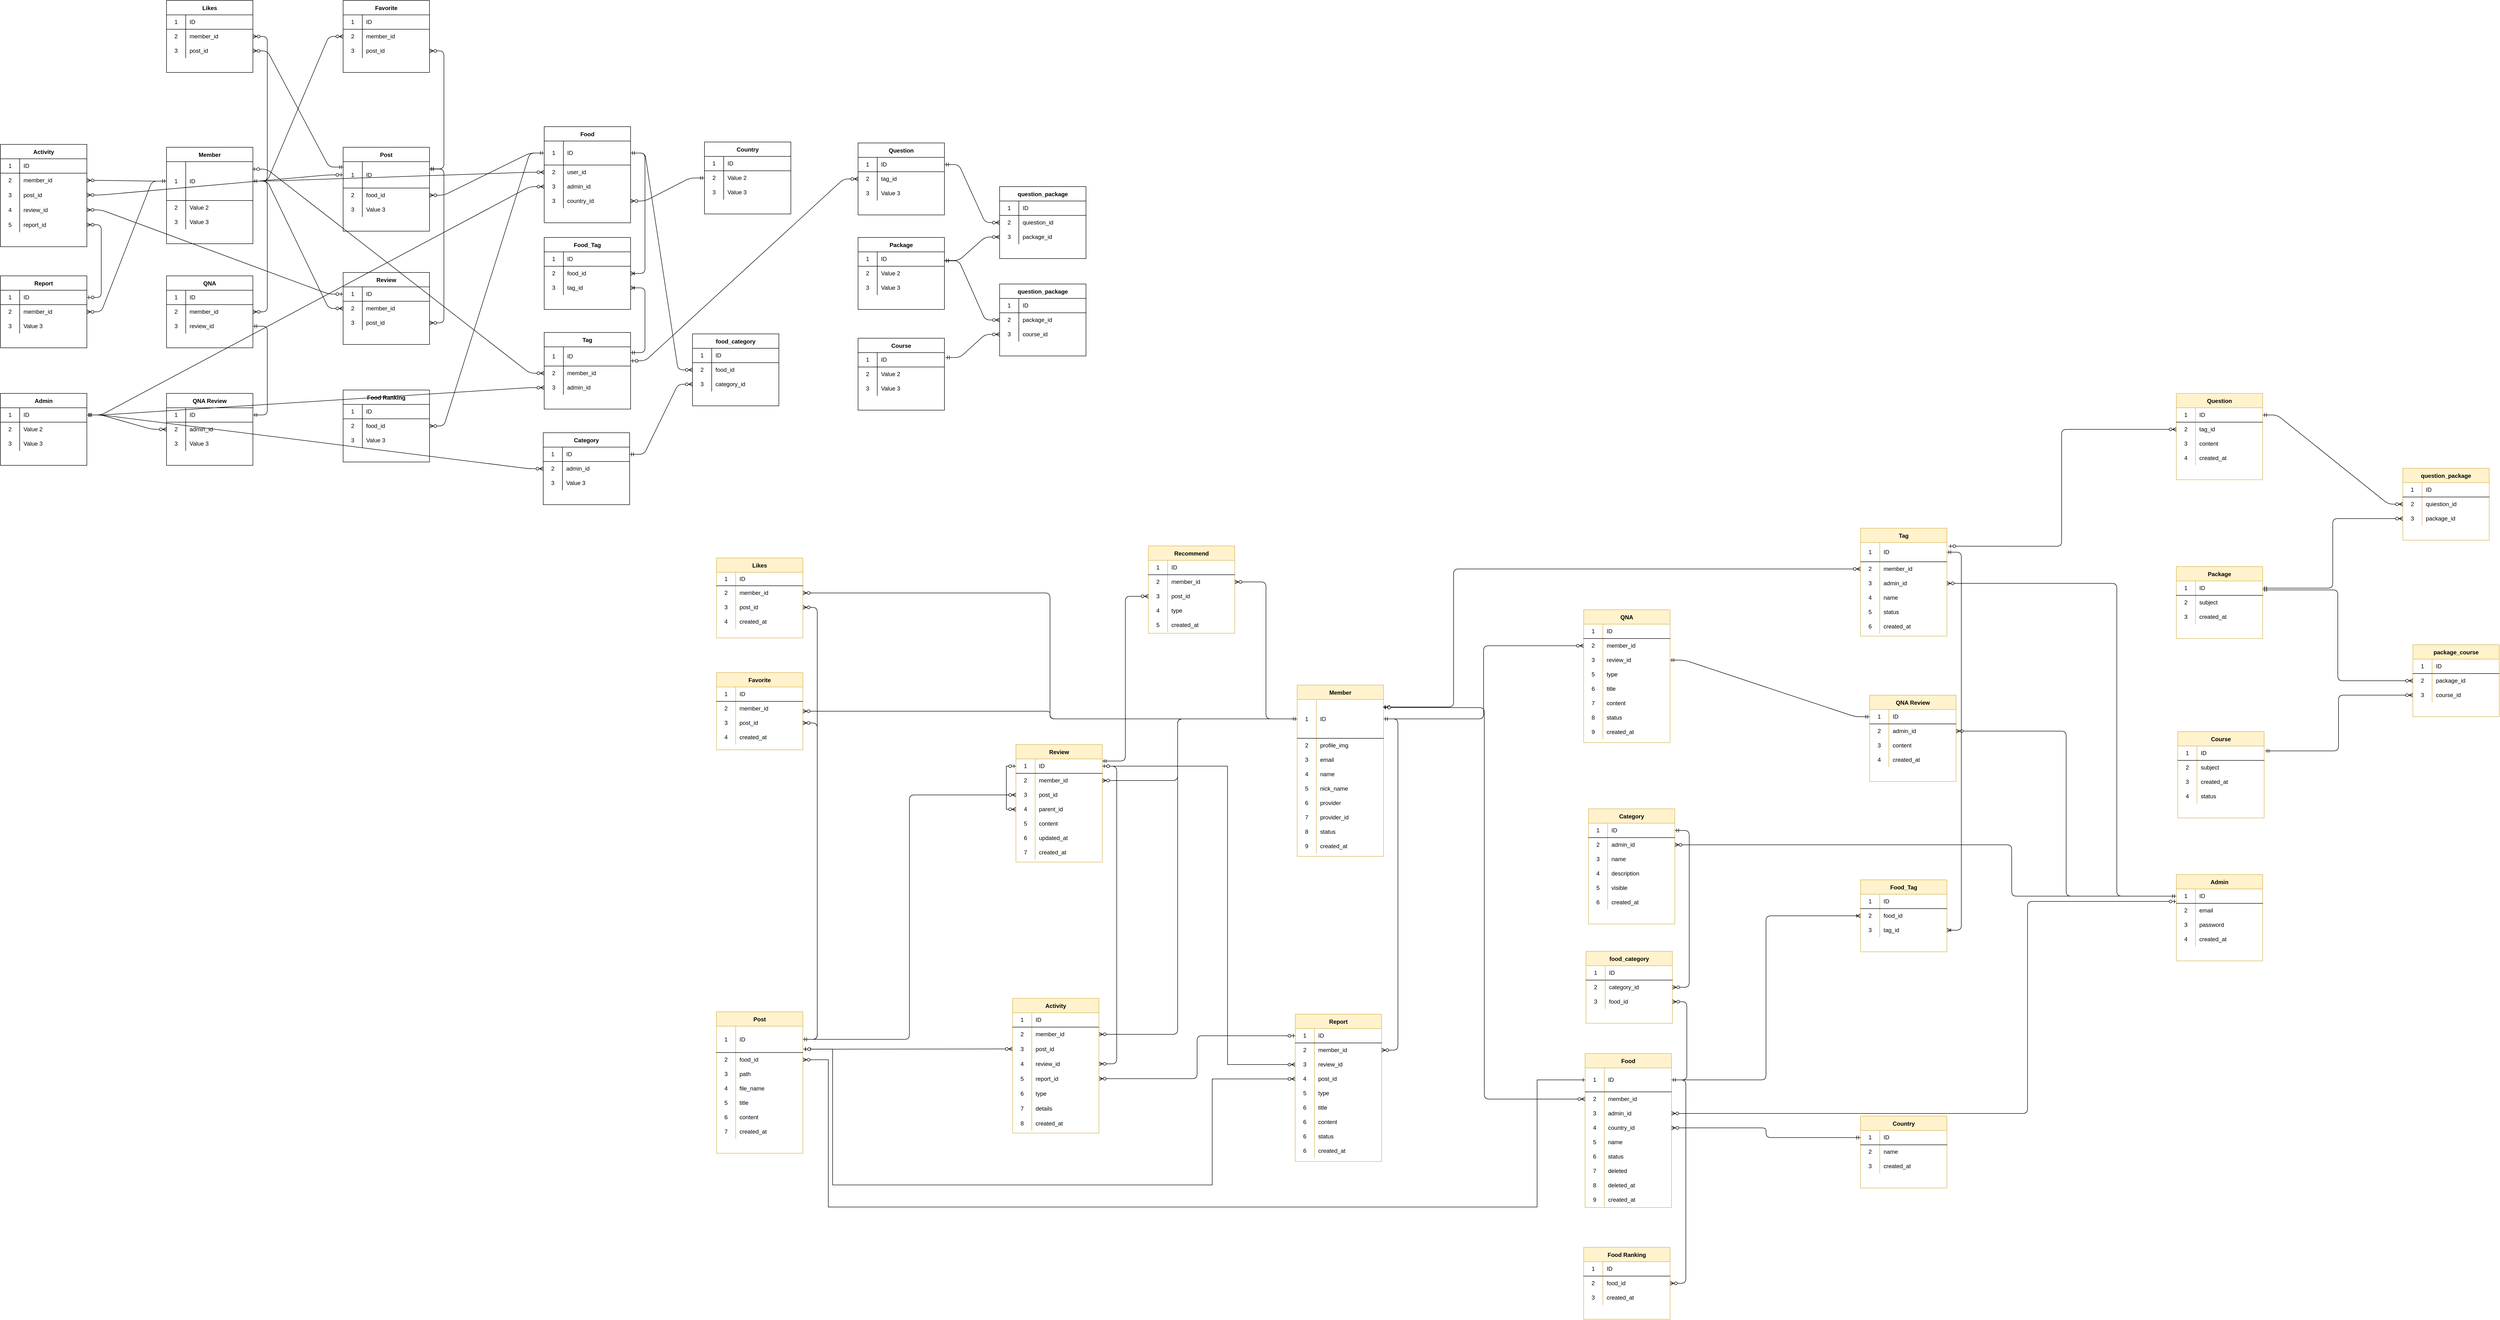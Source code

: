 <mxfile version="14.9.8" type="github">
  <diagram id="DrQXqkzAF4x7ljiE7f6P" name="Page-1">
    <mxGraphModel dx="2130" dy="727" grid="0" gridSize="10" guides="1" tooltips="1" connect="1" arrows="1" fold="1" page="1" pageScale="1" pageWidth="827" pageHeight="1169" math="0" shadow="0">
      <root>
        <mxCell id="0" />
        <mxCell id="1" parent="0" />
        <mxCell id="YlSi5dVUK5fDgeekknWG-3" value="Member" style="shape=table;startSize=30;container=1;collapsible=0;childLayout=tableLayout;fixedRows=1;rowLines=0;fontStyle=1;align=center;" parent="1" vertex="1">
          <mxGeometry x="80" y="561" width="180" height="201" as="geometry" />
        </mxCell>
        <mxCell id="YlSi5dVUK5fDgeekknWG-4" value="" style="shape=partialRectangle;html=1;whiteSpace=wrap;collapsible=0;dropTarget=0;pointerEvents=0;fillColor=none;top=0;left=0;bottom=1;right=0;points=[[0,0.5],[1,0.5]];portConstraint=eastwest;" parent="YlSi5dVUK5fDgeekknWG-3" vertex="1">
          <mxGeometry y="30" width="180" height="81" as="geometry" />
        </mxCell>
        <mxCell id="YlSi5dVUK5fDgeekknWG-5" value="1" style="shape=partialRectangle;html=1;whiteSpace=wrap;connectable=0;fillColor=none;top=0;left=0;bottom=0;right=0;overflow=hidden;" parent="YlSi5dVUK5fDgeekknWG-4" vertex="1">
          <mxGeometry width="40" height="81" as="geometry" />
        </mxCell>
        <mxCell id="YlSi5dVUK5fDgeekknWG-6" value="ID" style="shape=partialRectangle;html=1;whiteSpace=wrap;connectable=0;fillColor=none;top=0;left=0;bottom=0;right=0;align=left;spacingLeft=6;overflow=hidden;" parent="YlSi5dVUK5fDgeekknWG-4" vertex="1">
          <mxGeometry x="40" width="140" height="81" as="geometry" />
        </mxCell>
        <mxCell id="YlSi5dVUK5fDgeekknWG-7" value="" style="shape=partialRectangle;html=1;whiteSpace=wrap;collapsible=0;dropTarget=0;pointerEvents=0;fillColor=none;top=0;left=0;bottom=0;right=0;points=[[0,0.5],[1,0.5]];portConstraint=eastwest;" parent="YlSi5dVUK5fDgeekknWG-3" vertex="1">
          <mxGeometry y="111" width="180" height="30" as="geometry" />
        </mxCell>
        <mxCell id="YlSi5dVUK5fDgeekknWG-8" value="2" style="shape=partialRectangle;html=1;whiteSpace=wrap;connectable=0;fillColor=none;top=0;left=0;bottom=0;right=0;overflow=hidden;" parent="YlSi5dVUK5fDgeekknWG-7" vertex="1">
          <mxGeometry width="40" height="30" as="geometry" />
        </mxCell>
        <mxCell id="YlSi5dVUK5fDgeekknWG-9" value="Value 2" style="shape=partialRectangle;html=1;whiteSpace=wrap;connectable=0;fillColor=none;top=0;left=0;bottom=0;right=0;align=left;spacingLeft=6;overflow=hidden;" parent="YlSi5dVUK5fDgeekknWG-7" vertex="1">
          <mxGeometry x="40" width="140" height="30" as="geometry" />
        </mxCell>
        <mxCell id="YlSi5dVUK5fDgeekknWG-10" value="" style="shape=partialRectangle;html=1;whiteSpace=wrap;collapsible=0;dropTarget=0;pointerEvents=0;fillColor=none;top=0;left=0;bottom=0;right=0;points=[[0,0.5],[1,0.5]];portConstraint=eastwest;" parent="YlSi5dVUK5fDgeekknWG-3" vertex="1">
          <mxGeometry y="141" width="180" height="30" as="geometry" />
        </mxCell>
        <mxCell id="YlSi5dVUK5fDgeekknWG-11" value="3" style="shape=partialRectangle;html=1;whiteSpace=wrap;connectable=0;fillColor=none;top=0;left=0;bottom=0;right=0;overflow=hidden;" parent="YlSi5dVUK5fDgeekknWG-10" vertex="1">
          <mxGeometry width="40" height="30" as="geometry" />
        </mxCell>
        <mxCell id="YlSi5dVUK5fDgeekknWG-12" value="Value 3" style="shape=partialRectangle;html=1;whiteSpace=wrap;connectable=0;fillColor=none;top=0;left=0;bottom=0;right=0;align=left;spacingLeft=6;overflow=hidden;" parent="YlSi5dVUK5fDgeekknWG-10" vertex="1">
          <mxGeometry x="40" width="140" height="30" as="geometry" />
        </mxCell>
        <mxCell id="YlSi5dVUK5fDgeekknWG-13" value="Admin" style="shape=table;startSize=30;container=1;collapsible=0;childLayout=tableLayout;fixedRows=1;rowLines=0;fontStyle=1;align=center;" parent="1" vertex="1">
          <mxGeometry x="-266" y="1074" width="180" height="150" as="geometry" />
        </mxCell>
        <mxCell id="YlSi5dVUK5fDgeekknWG-14" value="" style="shape=partialRectangle;html=1;whiteSpace=wrap;collapsible=0;dropTarget=0;pointerEvents=0;fillColor=none;top=0;left=0;bottom=1;right=0;points=[[0,0.5],[1,0.5]];portConstraint=eastwest;" parent="YlSi5dVUK5fDgeekknWG-13" vertex="1">
          <mxGeometry y="30" width="180" height="30" as="geometry" />
        </mxCell>
        <mxCell id="YlSi5dVUK5fDgeekknWG-15" value="1" style="shape=partialRectangle;html=1;whiteSpace=wrap;connectable=0;fillColor=none;top=0;left=0;bottom=0;right=0;overflow=hidden;" parent="YlSi5dVUK5fDgeekknWG-14" vertex="1">
          <mxGeometry width="40" height="30" as="geometry" />
        </mxCell>
        <mxCell id="YlSi5dVUK5fDgeekknWG-16" value="ID" style="shape=partialRectangle;html=1;whiteSpace=wrap;connectable=0;fillColor=none;top=0;left=0;bottom=0;right=0;align=left;spacingLeft=6;overflow=hidden;" parent="YlSi5dVUK5fDgeekknWG-14" vertex="1">
          <mxGeometry x="40" width="140" height="30" as="geometry" />
        </mxCell>
        <mxCell id="YlSi5dVUK5fDgeekknWG-17" value="" style="shape=partialRectangle;html=1;whiteSpace=wrap;collapsible=0;dropTarget=0;pointerEvents=0;fillColor=none;top=0;left=0;bottom=0;right=0;points=[[0,0.5],[1,0.5]];portConstraint=eastwest;" parent="YlSi5dVUK5fDgeekknWG-13" vertex="1">
          <mxGeometry y="60" width="180" height="30" as="geometry" />
        </mxCell>
        <mxCell id="YlSi5dVUK5fDgeekknWG-18" value="2" style="shape=partialRectangle;html=1;whiteSpace=wrap;connectable=0;fillColor=none;top=0;left=0;bottom=0;right=0;overflow=hidden;" parent="YlSi5dVUK5fDgeekknWG-17" vertex="1">
          <mxGeometry width="40" height="30" as="geometry" />
        </mxCell>
        <mxCell id="YlSi5dVUK5fDgeekknWG-19" value="Value 2" style="shape=partialRectangle;html=1;whiteSpace=wrap;connectable=0;fillColor=none;top=0;left=0;bottom=0;right=0;align=left;spacingLeft=6;overflow=hidden;" parent="YlSi5dVUK5fDgeekknWG-17" vertex="1">
          <mxGeometry x="40" width="140" height="30" as="geometry" />
        </mxCell>
        <mxCell id="YlSi5dVUK5fDgeekknWG-20" value="" style="shape=partialRectangle;html=1;whiteSpace=wrap;collapsible=0;dropTarget=0;pointerEvents=0;fillColor=none;top=0;left=0;bottom=0;right=0;points=[[0,0.5],[1,0.5]];portConstraint=eastwest;" parent="YlSi5dVUK5fDgeekknWG-13" vertex="1">
          <mxGeometry y="90" width="180" height="30" as="geometry" />
        </mxCell>
        <mxCell id="YlSi5dVUK5fDgeekknWG-21" value="3" style="shape=partialRectangle;html=1;whiteSpace=wrap;connectable=0;fillColor=none;top=0;left=0;bottom=0;right=0;overflow=hidden;" parent="YlSi5dVUK5fDgeekknWG-20" vertex="1">
          <mxGeometry width="40" height="30" as="geometry" />
        </mxCell>
        <mxCell id="YlSi5dVUK5fDgeekknWG-22" value="Value 3" style="shape=partialRectangle;html=1;whiteSpace=wrap;connectable=0;fillColor=none;top=0;left=0;bottom=0;right=0;align=left;spacingLeft=6;overflow=hidden;" parent="YlSi5dVUK5fDgeekknWG-20" vertex="1">
          <mxGeometry x="40" width="140" height="30" as="geometry" />
        </mxCell>
        <mxCell id="3mrBlYlQJBhg7aza0nXE-19" value="Review" style="shape=table;startSize=30;container=1;collapsible=0;childLayout=tableLayout;fixedRows=1;rowLines=0;fontStyle=1;align=center;" parent="1" vertex="1">
          <mxGeometry x="448" y="822" width="180" height="150" as="geometry" />
        </mxCell>
        <mxCell id="3mrBlYlQJBhg7aza0nXE-20" value="" style="shape=partialRectangle;html=1;whiteSpace=wrap;collapsible=0;dropTarget=0;pointerEvents=0;fillColor=none;top=0;left=0;bottom=1;right=0;points=[[0,0.5],[1,0.5]];portConstraint=eastwest;" parent="3mrBlYlQJBhg7aza0nXE-19" vertex="1">
          <mxGeometry y="30" width="180" height="30" as="geometry" />
        </mxCell>
        <mxCell id="3mrBlYlQJBhg7aza0nXE-21" value="1" style="shape=partialRectangle;html=1;whiteSpace=wrap;connectable=0;fillColor=none;top=0;left=0;bottom=0;right=0;overflow=hidden;" parent="3mrBlYlQJBhg7aza0nXE-20" vertex="1">
          <mxGeometry width="40" height="30" as="geometry" />
        </mxCell>
        <mxCell id="3mrBlYlQJBhg7aza0nXE-22" value="ID" style="shape=partialRectangle;html=1;whiteSpace=wrap;connectable=0;fillColor=none;top=0;left=0;bottom=0;right=0;align=left;spacingLeft=6;overflow=hidden;" parent="3mrBlYlQJBhg7aza0nXE-20" vertex="1">
          <mxGeometry x="40" width="140" height="30" as="geometry" />
        </mxCell>
        <mxCell id="3mrBlYlQJBhg7aza0nXE-23" value="" style="shape=partialRectangle;html=1;whiteSpace=wrap;collapsible=0;dropTarget=0;pointerEvents=0;fillColor=none;top=0;left=0;bottom=0;right=0;points=[[0,0.5],[1,0.5]];portConstraint=eastwest;" parent="3mrBlYlQJBhg7aza0nXE-19" vertex="1">
          <mxGeometry y="60" width="180" height="30" as="geometry" />
        </mxCell>
        <mxCell id="3mrBlYlQJBhg7aza0nXE-24" value="2" style="shape=partialRectangle;html=1;whiteSpace=wrap;connectable=0;fillColor=none;top=0;left=0;bottom=0;right=0;overflow=hidden;" parent="3mrBlYlQJBhg7aza0nXE-23" vertex="1">
          <mxGeometry width="40" height="30" as="geometry" />
        </mxCell>
        <mxCell id="3mrBlYlQJBhg7aza0nXE-25" value="member_id" style="shape=partialRectangle;html=1;whiteSpace=wrap;connectable=0;fillColor=none;top=0;left=0;bottom=0;right=0;align=left;spacingLeft=6;overflow=hidden;" parent="3mrBlYlQJBhg7aza0nXE-23" vertex="1">
          <mxGeometry x="40" width="140" height="30" as="geometry" />
        </mxCell>
        <mxCell id="3mrBlYlQJBhg7aza0nXE-26" value="" style="shape=partialRectangle;html=1;whiteSpace=wrap;collapsible=0;dropTarget=0;pointerEvents=0;fillColor=none;top=0;left=0;bottom=0;right=0;points=[[0,0.5],[1,0.5]];portConstraint=eastwest;" parent="3mrBlYlQJBhg7aza0nXE-19" vertex="1">
          <mxGeometry y="90" width="180" height="30" as="geometry" />
        </mxCell>
        <mxCell id="3mrBlYlQJBhg7aza0nXE-27" value="3" style="shape=partialRectangle;html=1;whiteSpace=wrap;connectable=0;fillColor=none;top=0;left=0;bottom=0;right=0;overflow=hidden;" parent="3mrBlYlQJBhg7aza0nXE-26" vertex="1">
          <mxGeometry width="40" height="30" as="geometry" />
        </mxCell>
        <mxCell id="3mrBlYlQJBhg7aza0nXE-28" value="post_id" style="shape=partialRectangle;html=1;whiteSpace=wrap;connectable=0;fillColor=none;top=0;left=0;bottom=0;right=0;align=left;spacingLeft=6;overflow=hidden;" parent="3mrBlYlQJBhg7aza0nXE-26" vertex="1">
          <mxGeometry x="40" width="140" height="30" as="geometry" />
        </mxCell>
        <mxCell id="YlSi5dVUK5fDgeekknWG-33" value="QNA" style="shape=table;startSize=30;container=1;collapsible=0;childLayout=tableLayout;fixedRows=1;rowLines=0;fontStyle=1;align=center;" parent="1" vertex="1">
          <mxGeometry x="80" y="829" width="180" height="150" as="geometry" />
        </mxCell>
        <mxCell id="YlSi5dVUK5fDgeekknWG-34" value="" style="shape=partialRectangle;html=1;whiteSpace=wrap;collapsible=0;dropTarget=0;pointerEvents=0;fillColor=none;top=0;left=0;bottom=1;right=0;points=[[0,0.5],[1,0.5]];portConstraint=eastwest;" parent="YlSi5dVUK5fDgeekknWG-33" vertex="1">
          <mxGeometry y="30" width="180" height="30" as="geometry" />
        </mxCell>
        <mxCell id="YlSi5dVUK5fDgeekknWG-35" value="1" style="shape=partialRectangle;html=1;whiteSpace=wrap;connectable=0;fillColor=none;top=0;left=0;bottom=0;right=0;overflow=hidden;" parent="YlSi5dVUK5fDgeekknWG-34" vertex="1">
          <mxGeometry width="40" height="30" as="geometry" />
        </mxCell>
        <mxCell id="YlSi5dVUK5fDgeekknWG-36" value="ID" style="shape=partialRectangle;html=1;whiteSpace=wrap;connectable=0;fillColor=none;top=0;left=0;bottom=0;right=0;align=left;spacingLeft=6;overflow=hidden;" parent="YlSi5dVUK5fDgeekknWG-34" vertex="1">
          <mxGeometry x="40" width="140" height="30" as="geometry" />
        </mxCell>
        <mxCell id="YlSi5dVUK5fDgeekknWG-37" value="" style="shape=partialRectangle;html=1;whiteSpace=wrap;collapsible=0;dropTarget=0;pointerEvents=0;fillColor=none;top=0;left=0;bottom=0;right=0;points=[[0,0.5],[1,0.5]];portConstraint=eastwest;" parent="YlSi5dVUK5fDgeekknWG-33" vertex="1">
          <mxGeometry y="60" width="180" height="30" as="geometry" />
        </mxCell>
        <mxCell id="YlSi5dVUK5fDgeekknWG-38" value="2" style="shape=partialRectangle;html=1;whiteSpace=wrap;connectable=0;fillColor=none;top=0;left=0;bottom=0;right=0;overflow=hidden;" parent="YlSi5dVUK5fDgeekknWG-37" vertex="1">
          <mxGeometry width="40" height="30" as="geometry" />
        </mxCell>
        <mxCell id="YlSi5dVUK5fDgeekknWG-39" value="member_id" style="shape=partialRectangle;html=1;whiteSpace=wrap;connectable=0;fillColor=none;top=0;left=0;bottom=0;right=0;align=left;spacingLeft=6;overflow=hidden;" parent="YlSi5dVUK5fDgeekknWG-37" vertex="1">
          <mxGeometry x="40" width="140" height="30" as="geometry" />
        </mxCell>
        <mxCell id="YlSi5dVUK5fDgeekknWG-40" value="" style="shape=partialRectangle;html=1;whiteSpace=wrap;collapsible=0;dropTarget=0;pointerEvents=0;fillColor=none;top=0;left=0;bottom=0;right=0;points=[[0,0.5],[1,0.5]];portConstraint=eastwest;" parent="YlSi5dVUK5fDgeekknWG-33" vertex="1">
          <mxGeometry y="90" width="180" height="30" as="geometry" />
        </mxCell>
        <mxCell id="YlSi5dVUK5fDgeekknWG-41" value="3" style="shape=partialRectangle;html=1;whiteSpace=wrap;connectable=0;fillColor=none;top=0;left=0;bottom=0;right=0;overflow=hidden;" parent="YlSi5dVUK5fDgeekknWG-40" vertex="1">
          <mxGeometry width="40" height="30" as="geometry" />
        </mxCell>
        <mxCell id="YlSi5dVUK5fDgeekknWG-42" value="review_id" style="shape=partialRectangle;html=1;whiteSpace=wrap;connectable=0;fillColor=none;top=0;left=0;bottom=0;right=0;align=left;spacingLeft=6;overflow=hidden;" parent="YlSi5dVUK5fDgeekknWG-40" vertex="1">
          <mxGeometry x="40" width="140" height="30" as="geometry" />
        </mxCell>
        <mxCell id="YlSi5dVUK5fDgeekknWG-52" value="QNA Review" style="shape=table;startSize=30;container=1;collapsible=0;childLayout=tableLayout;fixedRows=1;rowLines=0;fontStyle=1;align=center;" parent="1" vertex="1">
          <mxGeometry x="80" y="1074" width="180" height="150" as="geometry" />
        </mxCell>
        <mxCell id="YlSi5dVUK5fDgeekknWG-53" value="" style="shape=partialRectangle;html=1;whiteSpace=wrap;collapsible=0;dropTarget=0;pointerEvents=0;fillColor=none;top=0;left=0;bottom=1;right=0;points=[[0,0.5],[1,0.5]];portConstraint=eastwest;" parent="YlSi5dVUK5fDgeekknWG-52" vertex="1">
          <mxGeometry y="30" width="180" height="30" as="geometry" />
        </mxCell>
        <mxCell id="YlSi5dVUK5fDgeekknWG-54" value="1" style="shape=partialRectangle;html=1;whiteSpace=wrap;connectable=0;fillColor=none;top=0;left=0;bottom=0;right=0;overflow=hidden;" parent="YlSi5dVUK5fDgeekknWG-53" vertex="1">
          <mxGeometry width="40" height="30" as="geometry" />
        </mxCell>
        <mxCell id="YlSi5dVUK5fDgeekknWG-55" value="ID" style="shape=partialRectangle;html=1;whiteSpace=wrap;connectable=0;fillColor=none;top=0;left=0;bottom=0;right=0;align=left;spacingLeft=6;overflow=hidden;" parent="YlSi5dVUK5fDgeekknWG-53" vertex="1">
          <mxGeometry x="40" width="140" height="30" as="geometry" />
        </mxCell>
        <mxCell id="YlSi5dVUK5fDgeekknWG-56" value="" style="shape=partialRectangle;html=1;whiteSpace=wrap;collapsible=0;dropTarget=0;pointerEvents=0;fillColor=none;top=0;left=0;bottom=0;right=0;points=[[0,0.5],[1,0.5]];portConstraint=eastwest;" parent="YlSi5dVUK5fDgeekknWG-52" vertex="1">
          <mxGeometry y="60" width="180" height="30" as="geometry" />
        </mxCell>
        <mxCell id="YlSi5dVUK5fDgeekknWG-57" value="2" style="shape=partialRectangle;html=1;whiteSpace=wrap;connectable=0;fillColor=none;top=0;left=0;bottom=0;right=0;overflow=hidden;" parent="YlSi5dVUK5fDgeekknWG-56" vertex="1">
          <mxGeometry width="40" height="30" as="geometry" />
        </mxCell>
        <mxCell id="YlSi5dVUK5fDgeekknWG-58" value="admin_id" style="shape=partialRectangle;html=1;whiteSpace=wrap;connectable=0;fillColor=none;top=0;left=0;bottom=0;right=0;align=left;spacingLeft=6;overflow=hidden;" parent="YlSi5dVUK5fDgeekknWG-56" vertex="1">
          <mxGeometry x="40" width="140" height="30" as="geometry" />
        </mxCell>
        <mxCell id="YlSi5dVUK5fDgeekknWG-59" value="" style="shape=partialRectangle;html=1;whiteSpace=wrap;collapsible=0;dropTarget=0;pointerEvents=0;fillColor=none;top=0;left=0;bottom=0;right=0;points=[[0,0.5],[1,0.5]];portConstraint=eastwest;" parent="YlSi5dVUK5fDgeekknWG-52" vertex="1">
          <mxGeometry y="90" width="180" height="30" as="geometry" />
        </mxCell>
        <mxCell id="YlSi5dVUK5fDgeekknWG-60" value="3" style="shape=partialRectangle;html=1;whiteSpace=wrap;connectable=0;fillColor=none;top=0;left=0;bottom=0;right=0;overflow=hidden;" parent="YlSi5dVUK5fDgeekknWG-59" vertex="1">
          <mxGeometry width="40" height="30" as="geometry" />
        </mxCell>
        <mxCell id="YlSi5dVUK5fDgeekknWG-61" value="Value 3" style="shape=partialRectangle;html=1;whiteSpace=wrap;connectable=0;fillColor=none;top=0;left=0;bottom=0;right=0;align=left;spacingLeft=6;overflow=hidden;" parent="YlSi5dVUK5fDgeekknWG-59" vertex="1">
          <mxGeometry x="40" width="140" height="30" as="geometry" />
        </mxCell>
        <mxCell id="3mrBlYlQJBhg7aza0nXE-60" value="Report" style="shape=table;startSize=30;container=1;collapsible=0;childLayout=tableLayout;fixedRows=1;rowLines=0;fontStyle=1;align=center;" parent="1" vertex="1">
          <mxGeometry x="-266" y="829" width="180" height="150" as="geometry" />
        </mxCell>
        <mxCell id="3mrBlYlQJBhg7aza0nXE-61" value="" style="shape=partialRectangle;html=1;whiteSpace=wrap;collapsible=0;dropTarget=0;pointerEvents=0;fillColor=none;top=0;left=0;bottom=1;right=0;points=[[0,0.5],[1,0.5]];portConstraint=eastwest;" parent="3mrBlYlQJBhg7aza0nXE-60" vertex="1">
          <mxGeometry y="30" width="180" height="30" as="geometry" />
        </mxCell>
        <mxCell id="3mrBlYlQJBhg7aza0nXE-62" value="1" style="shape=partialRectangle;html=1;whiteSpace=wrap;connectable=0;fillColor=none;top=0;left=0;bottom=0;right=0;overflow=hidden;" parent="3mrBlYlQJBhg7aza0nXE-61" vertex="1">
          <mxGeometry width="40" height="30" as="geometry" />
        </mxCell>
        <mxCell id="3mrBlYlQJBhg7aza0nXE-63" value="ID" style="shape=partialRectangle;html=1;whiteSpace=wrap;connectable=0;fillColor=none;top=0;left=0;bottom=0;right=0;align=left;spacingLeft=6;overflow=hidden;" parent="3mrBlYlQJBhg7aza0nXE-61" vertex="1">
          <mxGeometry x="40" width="140" height="30" as="geometry" />
        </mxCell>
        <mxCell id="3mrBlYlQJBhg7aza0nXE-64" value="" style="shape=partialRectangle;html=1;whiteSpace=wrap;collapsible=0;dropTarget=0;pointerEvents=0;fillColor=none;top=0;left=0;bottom=0;right=0;points=[[0,0.5],[1,0.5]];portConstraint=eastwest;" parent="3mrBlYlQJBhg7aza0nXE-60" vertex="1">
          <mxGeometry y="60" width="180" height="30" as="geometry" />
        </mxCell>
        <mxCell id="3mrBlYlQJBhg7aza0nXE-65" value="2" style="shape=partialRectangle;html=1;whiteSpace=wrap;connectable=0;fillColor=none;top=0;left=0;bottom=0;right=0;overflow=hidden;" parent="3mrBlYlQJBhg7aza0nXE-64" vertex="1">
          <mxGeometry width="40" height="30" as="geometry" />
        </mxCell>
        <mxCell id="3mrBlYlQJBhg7aza0nXE-66" value="member_id" style="shape=partialRectangle;html=1;whiteSpace=wrap;connectable=0;fillColor=none;top=0;left=0;bottom=0;right=0;align=left;spacingLeft=6;overflow=hidden;" parent="3mrBlYlQJBhg7aza0nXE-64" vertex="1">
          <mxGeometry x="40" width="140" height="30" as="geometry" />
        </mxCell>
        <mxCell id="3mrBlYlQJBhg7aza0nXE-67" value="" style="shape=partialRectangle;html=1;whiteSpace=wrap;collapsible=0;dropTarget=0;pointerEvents=0;fillColor=none;top=0;left=0;bottom=0;right=0;points=[[0,0.5],[1,0.5]];portConstraint=eastwest;" parent="3mrBlYlQJBhg7aza0nXE-60" vertex="1">
          <mxGeometry y="90" width="180" height="30" as="geometry" />
        </mxCell>
        <mxCell id="3mrBlYlQJBhg7aza0nXE-68" value="3" style="shape=partialRectangle;html=1;whiteSpace=wrap;connectable=0;fillColor=none;top=0;left=0;bottom=0;right=0;overflow=hidden;" parent="3mrBlYlQJBhg7aza0nXE-67" vertex="1">
          <mxGeometry width="40" height="30" as="geometry" />
        </mxCell>
        <mxCell id="3mrBlYlQJBhg7aza0nXE-69" value="Value 3" style="shape=partialRectangle;html=1;whiteSpace=wrap;connectable=0;fillColor=none;top=0;left=0;bottom=0;right=0;align=left;spacingLeft=6;overflow=hidden;" parent="3mrBlYlQJBhg7aza0nXE-67" vertex="1">
          <mxGeometry x="40" width="140" height="30" as="geometry" />
        </mxCell>
        <mxCell id="YlSi5dVUK5fDgeekknWG-62" value="Category" style="shape=table;startSize=30;container=1;collapsible=0;childLayout=tableLayout;fixedRows=1;rowLines=0;fontStyle=1;align=center;" parent="1" vertex="1">
          <mxGeometry x="865" y="1156" width="180" height="150" as="geometry" />
        </mxCell>
        <mxCell id="YlSi5dVUK5fDgeekknWG-63" value="" style="shape=partialRectangle;html=1;whiteSpace=wrap;collapsible=0;dropTarget=0;pointerEvents=0;fillColor=none;top=0;left=0;bottom=1;right=0;points=[[0,0.5],[1,0.5]];portConstraint=eastwest;" parent="YlSi5dVUK5fDgeekknWG-62" vertex="1">
          <mxGeometry y="30" width="180" height="30" as="geometry" />
        </mxCell>
        <mxCell id="YlSi5dVUK5fDgeekknWG-64" value="1" style="shape=partialRectangle;html=1;whiteSpace=wrap;connectable=0;fillColor=none;top=0;left=0;bottom=0;right=0;overflow=hidden;" parent="YlSi5dVUK5fDgeekknWG-63" vertex="1">
          <mxGeometry width="40" height="30" as="geometry" />
        </mxCell>
        <mxCell id="YlSi5dVUK5fDgeekknWG-65" value="ID" style="shape=partialRectangle;html=1;whiteSpace=wrap;connectable=0;fillColor=none;top=0;left=0;bottom=0;right=0;align=left;spacingLeft=6;overflow=hidden;" parent="YlSi5dVUK5fDgeekknWG-63" vertex="1">
          <mxGeometry x="40" width="140" height="30" as="geometry" />
        </mxCell>
        <mxCell id="YlSi5dVUK5fDgeekknWG-66" value="" style="shape=partialRectangle;html=1;whiteSpace=wrap;collapsible=0;dropTarget=0;pointerEvents=0;fillColor=none;top=0;left=0;bottom=0;right=0;points=[[0,0.5],[1,0.5]];portConstraint=eastwest;" parent="YlSi5dVUK5fDgeekknWG-62" vertex="1">
          <mxGeometry y="60" width="180" height="30" as="geometry" />
        </mxCell>
        <mxCell id="YlSi5dVUK5fDgeekknWG-67" value="2" style="shape=partialRectangle;html=1;whiteSpace=wrap;connectable=0;fillColor=none;top=0;left=0;bottom=0;right=0;overflow=hidden;" parent="YlSi5dVUK5fDgeekknWG-66" vertex="1">
          <mxGeometry width="40" height="30" as="geometry" />
        </mxCell>
        <mxCell id="YlSi5dVUK5fDgeekknWG-68" value="admin_id" style="shape=partialRectangle;html=1;whiteSpace=wrap;connectable=0;fillColor=none;top=0;left=0;bottom=0;right=0;align=left;spacingLeft=6;overflow=hidden;" parent="YlSi5dVUK5fDgeekknWG-66" vertex="1">
          <mxGeometry x="40" width="140" height="30" as="geometry" />
        </mxCell>
        <mxCell id="YlSi5dVUK5fDgeekknWG-69" value="" style="shape=partialRectangle;html=1;whiteSpace=wrap;collapsible=0;dropTarget=0;pointerEvents=0;fillColor=none;top=0;left=0;bottom=0;right=0;points=[[0,0.5],[1,0.5]];portConstraint=eastwest;" parent="YlSi5dVUK5fDgeekknWG-62" vertex="1">
          <mxGeometry y="90" width="180" height="30" as="geometry" />
        </mxCell>
        <mxCell id="YlSi5dVUK5fDgeekknWG-70" value="3" style="shape=partialRectangle;html=1;whiteSpace=wrap;connectable=0;fillColor=none;top=0;left=0;bottom=0;right=0;overflow=hidden;" parent="YlSi5dVUK5fDgeekknWG-69" vertex="1">
          <mxGeometry width="40" height="30" as="geometry" />
        </mxCell>
        <mxCell id="YlSi5dVUK5fDgeekknWG-71" value="Value 3" style="shape=partialRectangle;html=1;whiteSpace=wrap;connectable=0;fillColor=none;top=0;left=0;bottom=0;right=0;align=left;spacingLeft=6;overflow=hidden;" parent="YlSi5dVUK5fDgeekknWG-69" vertex="1">
          <mxGeometry x="40" width="140" height="30" as="geometry" />
        </mxCell>
        <mxCell id="3mrBlYlQJBhg7aza0nXE-70" value="Likes" style="shape=table;startSize=30;container=1;collapsible=0;childLayout=tableLayout;fixedRows=1;rowLines=0;fontStyle=1;align=center;" parent="1" vertex="1">
          <mxGeometry x="80" y="255" width="180" height="150" as="geometry" />
        </mxCell>
        <mxCell id="3mrBlYlQJBhg7aza0nXE-71" value="" style="shape=partialRectangle;html=1;whiteSpace=wrap;collapsible=0;dropTarget=0;pointerEvents=0;fillColor=none;top=0;left=0;bottom=1;right=0;points=[[0,0.5],[1,0.5]];portConstraint=eastwest;" parent="3mrBlYlQJBhg7aza0nXE-70" vertex="1">
          <mxGeometry y="30" width="180" height="30" as="geometry" />
        </mxCell>
        <mxCell id="3mrBlYlQJBhg7aza0nXE-72" value="1" style="shape=partialRectangle;html=1;whiteSpace=wrap;connectable=0;fillColor=none;top=0;left=0;bottom=0;right=0;overflow=hidden;" parent="3mrBlYlQJBhg7aza0nXE-71" vertex="1">
          <mxGeometry width="40" height="30" as="geometry" />
        </mxCell>
        <mxCell id="3mrBlYlQJBhg7aza0nXE-73" value="ID" style="shape=partialRectangle;html=1;whiteSpace=wrap;connectable=0;fillColor=none;top=0;left=0;bottom=0;right=0;align=left;spacingLeft=6;overflow=hidden;" parent="3mrBlYlQJBhg7aza0nXE-71" vertex="1">
          <mxGeometry x="40" width="140" height="30" as="geometry" />
        </mxCell>
        <mxCell id="3mrBlYlQJBhg7aza0nXE-74" value="" style="shape=partialRectangle;html=1;whiteSpace=wrap;collapsible=0;dropTarget=0;pointerEvents=0;fillColor=none;top=0;left=0;bottom=0;right=0;points=[[0,0.5],[1,0.5]];portConstraint=eastwest;" parent="3mrBlYlQJBhg7aza0nXE-70" vertex="1">
          <mxGeometry y="60" width="180" height="30" as="geometry" />
        </mxCell>
        <mxCell id="3mrBlYlQJBhg7aza0nXE-75" value="2" style="shape=partialRectangle;html=1;whiteSpace=wrap;connectable=0;fillColor=none;top=0;left=0;bottom=0;right=0;overflow=hidden;" parent="3mrBlYlQJBhg7aza0nXE-74" vertex="1">
          <mxGeometry width="40" height="30" as="geometry" />
        </mxCell>
        <mxCell id="3mrBlYlQJBhg7aza0nXE-76" value="member_id" style="shape=partialRectangle;html=1;whiteSpace=wrap;connectable=0;fillColor=none;top=0;left=0;bottom=0;right=0;align=left;spacingLeft=6;overflow=hidden;" parent="3mrBlYlQJBhg7aza0nXE-74" vertex="1">
          <mxGeometry x="40" width="140" height="30" as="geometry" />
        </mxCell>
        <mxCell id="3mrBlYlQJBhg7aza0nXE-77" value="" style="shape=partialRectangle;html=1;whiteSpace=wrap;collapsible=0;dropTarget=0;pointerEvents=0;fillColor=none;top=0;left=0;bottom=0;right=0;points=[[0,0.5],[1,0.5]];portConstraint=eastwest;" parent="3mrBlYlQJBhg7aza0nXE-70" vertex="1">
          <mxGeometry y="90" width="180" height="30" as="geometry" />
        </mxCell>
        <mxCell id="3mrBlYlQJBhg7aza0nXE-78" value="3" style="shape=partialRectangle;html=1;whiteSpace=wrap;connectable=0;fillColor=none;top=0;left=0;bottom=0;right=0;overflow=hidden;" parent="3mrBlYlQJBhg7aza0nXE-77" vertex="1">
          <mxGeometry width="40" height="30" as="geometry" />
        </mxCell>
        <mxCell id="3mrBlYlQJBhg7aza0nXE-79" value="post_id" style="shape=partialRectangle;html=1;whiteSpace=wrap;connectable=0;fillColor=none;top=0;left=0;bottom=0;right=0;align=left;spacingLeft=6;overflow=hidden;" parent="3mrBlYlQJBhg7aza0nXE-77" vertex="1">
          <mxGeometry x="40" width="140" height="30" as="geometry" />
        </mxCell>
        <mxCell id="YlSi5dVUK5fDgeekknWG-72" value="Tag" style="shape=table;startSize=30;container=1;collapsible=0;childLayout=tableLayout;fixedRows=1;rowLines=0;fontStyle=1;align=center;" parent="1" vertex="1">
          <mxGeometry x="867" y="947" width="180" height="159.759" as="geometry" />
        </mxCell>
        <mxCell id="YlSi5dVUK5fDgeekknWG-73" value="" style="shape=partialRectangle;html=1;whiteSpace=wrap;collapsible=0;dropTarget=0;pointerEvents=0;fillColor=none;top=0;left=0;bottom=1;right=0;points=[[0,0.5],[1,0.5]];portConstraint=eastwest;" parent="YlSi5dVUK5fDgeekknWG-72" vertex="1">
          <mxGeometry y="30" width="180" height="40" as="geometry" />
        </mxCell>
        <mxCell id="YlSi5dVUK5fDgeekknWG-74" value="1" style="shape=partialRectangle;html=1;whiteSpace=wrap;connectable=0;fillColor=none;top=0;left=0;bottom=0;right=0;overflow=hidden;" parent="YlSi5dVUK5fDgeekknWG-73" vertex="1">
          <mxGeometry width="40" height="40" as="geometry" />
        </mxCell>
        <mxCell id="YlSi5dVUK5fDgeekknWG-75" value="ID" style="shape=partialRectangle;html=1;whiteSpace=wrap;connectable=0;fillColor=none;top=0;left=0;bottom=0;right=0;align=left;spacingLeft=6;overflow=hidden;" parent="YlSi5dVUK5fDgeekknWG-73" vertex="1">
          <mxGeometry x="40" width="140" height="40" as="geometry" />
        </mxCell>
        <mxCell id="YlSi5dVUK5fDgeekknWG-76" value="" style="shape=partialRectangle;html=1;whiteSpace=wrap;collapsible=0;dropTarget=0;pointerEvents=0;fillColor=none;top=0;left=0;bottom=0;right=0;points=[[0,0.5],[1,0.5]];portConstraint=eastwest;" parent="YlSi5dVUK5fDgeekknWG-72" vertex="1">
          <mxGeometry y="70" width="180" height="30" as="geometry" />
        </mxCell>
        <mxCell id="YlSi5dVUK5fDgeekknWG-77" value="2" style="shape=partialRectangle;html=1;whiteSpace=wrap;connectable=0;fillColor=none;top=0;left=0;bottom=0;right=0;overflow=hidden;" parent="YlSi5dVUK5fDgeekknWG-76" vertex="1">
          <mxGeometry width="40" height="30" as="geometry" />
        </mxCell>
        <mxCell id="YlSi5dVUK5fDgeekknWG-78" value="member_id" style="shape=partialRectangle;html=1;whiteSpace=wrap;connectable=0;fillColor=none;top=0;left=0;bottom=0;right=0;align=left;spacingLeft=6;overflow=hidden;" parent="YlSi5dVUK5fDgeekknWG-76" vertex="1">
          <mxGeometry x="40" width="140" height="30" as="geometry" />
        </mxCell>
        <mxCell id="YlSi5dVUK5fDgeekknWG-79" value="" style="shape=partialRectangle;html=1;whiteSpace=wrap;collapsible=0;dropTarget=0;pointerEvents=0;fillColor=none;top=0;left=0;bottom=0;right=0;points=[[0,0.5],[1,0.5]];portConstraint=eastwest;" parent="YlSi5dVUK5fDgeekknWG-72" vertex="1">
          <mxGeometry y="100" width="180" height="30" as="geometry" />
        </mxCell>
        <mxCell id="YlSi5dVUK5fDgeekknWG-80" value="3" style="shape=partialRectangle;html=1;whiteSpace=wrap;connectable=0;fillColor=none;top=0;left=0;bottom=0;right=0;overflow=hidden;" parent="YlSi5dVUK5fDgeekknWG-79" vertex="1">
          <mxGeometry width="40" height="30" as="geometry" />
        </mxCell>
        <mxCell id="YlSi5dVUK5fDgeekknWG-81" value="admin_id" style="shape=partialRectangle;html=1;whiteSpace=wrap;connectable=0;fillColor=none;top=0;left=0;bottom=0;right=0;align=left;spacingLeft=6;overflow=hidden;" parent="YlSi5dVUK5fDgeekknWG-79" vertex="1">
          <mxGeometry x="40" width="140" height="30" as="geometry" />
        </mxCell>
        <mxCell id="3mrBlYlQJBhg7aza0nXE-89" value="Favorite" style="shape=table;startSize=30;container=1;collapsible=0;childLayout=tableLayout;fixedRows=1;rowLines=0;fontStyle=1;align=center;" parent="1" vertex="1">
          <mxGeometry x="448" y="255" width="180" height="150" as="geometry" />
        </mxCell>
        <mxCell id="3mrBlYlQJBhg7aza0nXE-90" value="" style="shape=partialRectangle;html=1;whiteSpace=wrap;collapsible=0;dropTarget=0;pointerEvents=0;fillColor=none;top=0;left=0;bottom=1;right=0;points=[[0,0.5],[1,0.5]];portConstraint=eastwest;" parent="3mrBlYlQJBhg7aza0nXE-89" vertex="1">
          <mxGeometry y="30" width="180" height="30" as="geometry" />
        </mxCell>
        <mxCell id="3mrBlYlQJBhg7aza0nXE-91" value="1" style="shape=partialRectangle;html=1;whiteSpace=wrap;connectable=0;fillColor=none;top=0;left=0;bottom=0;right=0;overflow=hidden;" parent="3mrBlYlQJBhg7aza0nXE-90" vertex="1">
          <mxGeometry width="40" height="30" as="geometry" />
        </mxCell>
        <mxCell id="3mrBlYlQJBhg7aza0nXE-92" value="ID" style="shape=partialRectangle;html=1;whiteSpace=wrap;connectable=0;fillColor=none;top=0;left=0;bottom=0;right=0;align=left;spacingLeft=6;overflow=hidden;" parent="3mrBlYlQJBhg7aza0nXE-90" vertex="1">
          <mxGeometry x="40" width="140" height="30" as="geometry" />
        </mxCell>
        <mxCell id="3mrBlYlQJBhg7aza0nXE-93" value="" style="shape=partialRectangle;html=1;whiteSpace=wrap;collapsible=0;dropTarget=0;pointerEvents=0;fillColor=none;top=0;left=0;bottom=0;right=0;points=[[0,0.5],[1,0.5]];portConstraint=eastwest;" parent="3mrBlYlQJBhg7aza0nXE-89" vertex="1">
          <mxGeometry y="60" width="180" height="30" as="geometry" />
        </mxCell>
        <mxCell id="3mrBlYlQJBhg7aza0nXE-94" value="2" style="shape=partialRectangle;html=1;whiteSpace=wrap;connectable=0;fillColor=none;top=0;left=0;bottom=0;right=0;overflow=hidden;" parent="3mrBlYlQJBhg7aza0nXE-93" vertex="1">
          <mxGeometry width="40" height="30" as="geometry" />
        </mxCell>
        <mxCell id="3mrBlYlQJBhg7aza0nXE-95" value="member_id" style="shape=partialRectangle;html=1;whiteSpace=wrap;connectable=0;fillColor=none;top=0;left=0;bottom=0;right=0;align=left;spacingLeft=6;overflow=hidden;" parent="3mrBlYlQJBhg7aza0nXE-93" vertex="1">
          <mxGeometry x="40" width="140" height="30" as="geometry" />
        </mxCell>
        <mxCell id="3mrBlYlQJBhg7aza0nXE-96" value="" style="shape=partialRectangle;html=1;whiteSpace=wrap;collapsible=0;dropTarget=0;pointerEvents=0;fillColor=none;top=0;left=0;bottom=0;right=0;points=[[0,0.5],[1,0.5]];portConstraint=eastwest;" parent="3mrBlYlQJBhg7aza0nXE-89" vertex="1">
          <mxGeometry y="90" width="180" height="30" as="geometry" />
        </mxCell>
        <mxCell id="3mrBlYlQJBhg7aza0nXE-97" value="3" style="shape=partialRectangle;html=1;whiteSpace=wrap;connectable=0;fillColor=none;top=0;left=0;bottom=0;right=0;overflow=hidden;" parent="3mrBlYlQJBhg7aza0nXE-96" vertex="1">
          <mxGeometry width="40" height="30" as="geometry" />
        </mxCell>
        <mxCell id="3mrBlYlQJBhg7aza0nXE-98" value="post_id" style="shape=partialRectangle;html=1;whiteSpace=wrap;connectable=0;fillColor=none;top=0;left=0;bottom=0;right=0;align=left;spacingLeft=6;overflow=hidden;" parent="3mrBlYlQJBhg7aza0nXE-96" vertex="1">
          <mxGeometry x="40" width="140" height="30" as="geometry" />
        </mxCell>
        <mxCell id="YlSi5dVUK5fDgeekknWG-82" value="Country" style="shape=table;startSize=30;container=1;collapsible=0;childLayout=tableLayout;fixedRows=1;rowLines=0;fontStyle=1;align=center;" parent="1" vertex="1">
          <mxGeometry x="1201" y="550" width="180" height="150" as="geometry" />
        </mxCell>
        <mxCell id="YlSi5dVUK5fDgeekknWG-83" value="" style="shape=partialRectangle;html=1;whiteSpace=wrap;collapsible=0;dropTarget=0;pointerEvents=0;fillColor=none;top=0;left=0;bottom=1;right=0;points=[[0,0.5],[1,0.5]];portConstraint=eastwest;" parent="YlSi5dVUK5fDgeekknWG-82" vertex="1">
          <mxGeometry y="30" width="180" height="30" as="geometry" />
        </mxCell>
        <mxCell id="YlSi5dVUK5fDgeekknWG-84" value="1" style="shape=partialRectangle;html=1;whiteSpace=wrap;connectable=0;fillColor=none;top=0;left=0;bottom=0;right=0;overflow=hidden;" parent="YlSi5dVUK5fDgeekknWG-83" vertex="1">
          <mxGeometry width="40" height="30" as="geometry" />
        </mxCell>
        <mxCell id="YlSi5dVUK5fDgeekknWG-85" value="ID" style="shape=partialRectangle;html=1;whiteSpace=wrap;connectable=0;fillColor=none;top=0;left=0;bottom=0;right=0;align=left;spacingLeft=6;overflow=hidden;" parent="YlSi5dVUK5fDgeekknWG-83" vertex="1">
          <mxGeometry x="40" width="140" height="30" as="geometry" />
        </mxCell>
        <mxCell id="YlSi5dVUK5fDgeekknWG-86" value="" style="shape=partialRectangle;html=1;whiteSpace=wrap;collapsible=0;dropTarget=0;pointerEvents=0;fillColor=none;top=0;left=0;bottom=0;right=0;points=[[0,0.5],[1,0.5]];portConstraint=eastwest;" parent="YlSi5dVUK5fDgeekknWG-82" vertex="1">
          <mxGeometry y="60" width="180" height="30" as="geometry" />
        </mxCell>
        <mxCell id="YlSi5dVUK5fDgeekknWG-87" value="2" style="shape=partialRectangle;html=1;whiteSpace=wrap;connectable=0;fillColor=none;top=0;left=0;bottom=0;right=0;overflow=hidden;" parent="YlSi5dVUK5fDgeekknWG-86" vertex="1">
          <mxGeometry width="40" height="30" as="geometry" />
        </mxCell>
        <mxCell id="YlSi5dVUK5fDgeekknWG-88" value="Value 2" style="shape=partialRectangle;html=1;whiteSpace=wrap;connectable=0;fillColor=none;top=0;left=0;bottom=0;right=0;align=left;spacingLeft=6;overflow=hidden;" parent="YlSi5dVUK5fDgeekknWG-86" vertex="1">
          <mxGeometry x="40" width="140" height="30" as="geometry" />
        </mxCell>
        <mxCell id="YlSi5dVUK5fDgeekknWG-89" value="" style="shape=partialRectangle;html=1;whiteSpace=wrap;collapsible=0;dropTarget=0;pointerEvents=0;fillColor=none;top=0;left=0;bottom=0;right=0;points=[[0,0.5],[1,0.5]];portConstraint=eastwest;" parent="YlSi5dVUK5fDgeekknWG-82" vertex="1">
          <mxGeometry y="90" width="180" height="30" as="geometry" />
        </mxCell>
        <mxCell id="YlSi5dVUK5fDgeekknWG-90" value="3" style="shape=partialRectangle;html=1;whiteSpace=wrap;connectable=0;fillColor=none;top=0;left=0;bottom=0;right=0;overflow=hidden;" parent="YlSi5dVUK5fDgeekknWG-89" vertex="1">
          <mxGeometry width="40" height="30" as="geometry" />
        </mxCell>
        <mxCell id="YlSi5dVUK5fDgeekknWG-91" value="Value 3" style="shape=partialRectangle;html=1;whiteSpace=wrap;connectable=0;fillColor=none;top=0;left=0;bottom=0;right=0;align=left;spacingLeft=6;overflow=hidden;" parent="YlSi5dVUK5fDgeekknWG-89" vertex="1">
          <mxGeometry x="40" width="140" height="30" as="geometry" />
        </mxCell>
        <mxCell id="3mrBlYlQJBhg7aza0nXE-99" value="Post" style="shape=table;startSize=30;container=1;collapsible=0;childLayout=tableLayout;fixedRows=1;rowLines=0;fontStyle=1;align=center;" parent="1" vertex="1">
          <mxGeometry x="448" y="561" width="180" height="174.931" as="geometry" />
        </mxCell>
        <mxCell id="3mrBlYlQJBhg7aza0nXE-100" value="" style="shape=partialRectangle;html=1;whiteSpace=wrap;collapsible=0;dropTarget=0;pointerEvents=0;fillColor=none;top=0;left=0;bottom=1;right=0;points=[[0,0.5],[1,0.5]];portConstraint=eastwest;" parent="3mrBlYlQJBhg7aza0nXE-99" vertex="1">
          <mxGeometry y="30" width="180" height="55" as="geometry" />
        </mxCell>
        <mxCell id="3mrBlYlQJBhg7aza0nXE-101" value="1" style="shape=partialRectangle;html=1;whiteSpace=wrap;connectable=0;fillColor=none;top=0;left=0;bottom=0;right=0;overflow=hidden;" parent="3mrBlYlQJBhg7aza0nXE-100" vertex="1">
          <mxGeometry width="40" height="55" as="geometry" />
        </mxCell>
        <mxCell id="3mrBlYlQJBhg7aza0nXE-102" value="ID" style="shape=partialRectangle;html=1;whiteSpace=wrap;connectable=0;fillColor=none;top=0;left=0;bottom=0;right=0;align=left;spacingLeft=6;overflow=hidden;" parent="3mrBlYlQJBhg7aza0nXE-100" vertex="1">
          <mxGeometry x="40" width="140" height="55" as="geometry" />
        </mxCell>
        <mxCell id="3mrBlYlQJBhg7aza0nXE-103" value="" style="shape=partialRectangle;html=1;whiteSpace=wrap;collapsible=0;dropTarget=0;pointerEvents=0;fillColor=none;top=0;left=0;bottom=0;right=0;points=[[0,0.5],[1,0.5]];portConstraint=eastwest;" parent="3mrBlYlQJBhg7aza0nXE-99" vertex="1">
          <mxGeometry y="85" width="180" height="30" as="geometry" />
        </mxCell>
        <mxCell id="3mrBlYlQJBhg7aza0nXE-104" value="2" style="shape=partialRectangle;html=1;whiteSpace=wrap;connectable=0;fillColor=none;top=0;left=0;bottom=0;right=0;overflow=hidden;" parent="3mrBlYlQJBhg7aza0nXE-103" vertex="1">
          <mxGeometry width="40" height="30" as="geometry" />
        </mxCell>
        <mxCell id="3mrBlYlQJBhg7aza0nXE-105" value="food_id" style="shape=partialRectangle;html=1;whiteSpace=wrap;connectable=0;fillColor=none;top=0;left=0;bottom=0;right=0;align=left;spacingLeft=6;overflow=hidden;" parent="3mrBlYlQJBhg7aza0nXE-103" vertex="1">
          <mxGeometry x="40" width="140" height="30" as="geometry" />
        </mxCell>
        <mxCell id="3mrBlYlQJBhg7aza0nXE-106" value="" style="shape=partialRectangle;html=1;whiteSpace=wrap;collapsible=0;dropTarget=0;pointerEvents=0;fillColor=none;top=0;left=0;bottom=0;right=0;points=[[0,0.5],[1,0.5]];portConstraint=eastwest;" parent="3mrBlYlQJBhg7aza0nXE-99" vertex="1">
          <mxGeometry y="115" width="180" height="30" as="geometry" />
        </mxCell>
        <mxCell id="3mrBlYlQJBhg7aza0nXE-107" value="3" style="shape=partialRectangle;html=1;whiteSpace=wrap;connectable=0;fillColor=none;top=0;left=0;bottom=0;right=0;overflow=hidden;" parent="3mrBlYlQJBhg7aza0nXE-106" vertex="1">
          <mxGeometry width="40" height="30" as="geometry" />
        </mxCell>
        <mxCell id="3mrBlYlQJBhg7aza0nXE-108" value="Value 3" style="shape=partialRectangle;html=1;whiteSpace=wrap;connectable=0;fillColor=none;top=0;left=0;bottom=0;right=0;align=left;spacingLeft=6;overflow=hidden;" parent="3mrBlYlQJBhg7aza0nXE-106" vertex="1">
          <mxGeometry x="40" width="140" height="30" as="geometry" />
        </mxCell>
        <mxCell id="YlSi5dVUK5fDgeekknWG-92" value="Food Ranking" style="shape=table;startSize=30;container=1;collapsible=0;childLayout=tableLayout;fixedRows=1;rowLines=0;fontStyle=1;align=center;" parent="1" vertex="1">
          <mxGeometry x="448" y="1067" width="180" height="150" as="geometry" />
        </mxCell>
        <mxCell id="YlSi5dVUK5fDgeekknWG-93" value="" style="shape=partialRectangle;html=1;whiteSpace=wrap;collapsible=0;dropTarget=0;pointerEvents=0;fillColor=none;top=0;left=0;bottom=1;right=0;points=[[0,0.5],[1,0.5]];portConstraint=eastwest;" parent="YlSi5dVUK5fDgeekknWG-92" vertex="1">
          <mxGeometry y="30" width="180" height="30" as="geometry" />
        </mxCell>
        <mxCell id="YlSi5dVUK5fDgeekknWG-94" value="1" style="shape=partialRectangle;html=1;whiteSpace=wrap;connectable=0;fillColor=none;top=0;left=0;bottom=0;right=0;overflow=hidden;" parent="YlSi5dVUK5fDgeekknWG-93" vertex="1">
          <mxGeometry width="40" height="30" as="geometry" />
        </mxCell>
        <mxCell id="YlSi5dVUK5fDgeekknWG-95" value="ID" style="shape=partialRectangle;html=1;whiteSpace=wrap;connectable=0;fillColor=none;top=0;left=0;bottom=0;right=0;align=left;spacingLeft=6;overflow=hidden;" parent="YlSi5dVUK5fDgeekknWG-93" vertex="1">
          <mxGeometry x="40" width="140" height="30" as="geometry" />
        </mxCell>
        <mxCell id="YlSi5dVUK5fDgeekknWG-96" value="" style="shape=partialRectangle;html=1;whiteSpace=wrap;collapsible=0;dropTarget=0;pointerEvents=0;fillColor=none;top=0;left=0;bottom=0;right=0;points=[[0,0.5],[1,0.5]];portConstraint=eastwest;" parent="YlSi5dVUK5fDgeekknWG-92" vertex="1">
          <mxGeometry y="60" width="180" height="30" as="geometry" />
        </mxCell>
        <mxCell id="YlSi5dVUK5fDgeekknWG-97" value="2" style="shape=partialRectangle;html=1;whiteSpace=wrap;connectable=0;fillColor=none;top=0;left=0;bottom=0;right=0;overflow=hidden;" parent="YlSi5dVUK5fDgeekknWG-96" vertex="1">
          <mxGeometry width="40" height="30" as="geometry" />
        </mxCell>
        <mxCell id="YlSi5dVUK5fDgeekknWG-98" value="food_id" style="shape=partialRectangle;html=1;whiteSpace=wrap;connectable=0;fillColor=none;top=0;left=0;bottom=0;right=0;align=left;spacingLeft=6;overflow=hidden;" parent="YlSi5dVUK5fDgeekknWG-96" vertex="1">
          <mxGeometry x="40" width="140" height="30" as="geometry" />
        </mxCell>
        <mxCell id="YlSi5dVUK5fDgeekknWG-99" value="" style="shape=partialRectangle;html=1;whiteSpace=wrap;collapsible=0;dropTarget=0;pointerEvents=0;fillColor=none;top=0;left=0;bottom=0;right=0;points=[[0,0.5],[1,0.5]];portConstraint=eastwest;" parent="YlSi5dVUK5fDgeekknWG-92" vertex="1">
          <mxGeometry y="90" width="180" height="30" as="geometry" />
        </mxCell>
        <mxCell id="YlSi5dVUK5fDgeekknWG-100" value="3" style="shape=partialRectangle;html=1;whiteSpace=wrap;connectable=0;fillColor=none;top=0;left=0;bottom=0;right=0;overflow=hidden;" parent="YlSi5dVUK5fDgeekknWG-99" vertex="1">
          <mxGeometry width="40" height="30" as="geometry" />
        </mxCell>
        <mxCell id="YlSi5dVUK5fDgeekknWG-101" value="Value 3" style="shape=partialRectangle;html=1;whiteSpace=wrap;connectable=0;fillColor=none;top=0;left=0;bottom=0;right=0;align=left;spacingLeft=6;overflow=hidden;" parent="YlSi5dVUK5fDgeekknWG-99" vertex="1">
          <mxGeometry x="40" width="140" height="30" as="geometry" />
        </mxCell>
        <mxCell id="3mrBlYlQJBhg7aza0nXE-109" value="Activity" style="shape=table;startSize=30;container=1;collapsible=0;childLayout=tableLayout;fixedRows=1;rowLines=0;fontStyle=1;align=center;" parent="1" vertex="1">
          <mxGeometry x="-266" y="555" width="180" height="213.25" as="geometry" />
        </mxCell>
        <mxCell id="3mrBlYlQJBhg7aza0nXE-110" value="" style="shape=partialRectangle;html=1;whiteSpace=wrap;collapsible=0;dropTarget=0;pointerEvents=0;fillColor=none;top=0;left=0;bottom=1;right=0;points=[[0,0.5],[1,0.5]];portConstraint=eastwest;" parent="3mrBlYlQJBhg7aza0nXE-109" vertex="1">
          <mxGeometry y="30" width="180" height="30" as="geometry" />
        </mxCell>
        <mxCell id="3mrBlYlQJBhg7aza0nXE-111" value="1" style="shape=partialRectangle;html=1;whiteSpace=wrap;connectable=0;fillColor=none;top=0;left=0;bottom=0;right=0;overflow=hidden;" parent="3mrBlYlQJBhg7aza0nXE-110" vertex="1">
          <mxGeometry width="40" height="30" as="geometry" />
        </mxCell>
        <mxCell id="3mrBlYlQJBhg7aza0nXE-112" value="ID" style="shape=partialRectangle;html=1;whiteSpace=wrap;connectable=0;fillColor=none;top=0;left=0;bottom=0;right=0;align=left;spacingLeft=6;overflow=hidden;" parent="3mrBlYlQJBhg7aza0nXE-110" vertex="1">
          <mxGeometry x="40" width="140" height="30" as="geometry" />
        </mxCell>
        <mxCell id="3mrBlYlQJBhg7aza0nXE-113" value="" style="shape=partialRectangle;html=1;whiteSpace=wrap;collapsible=0;dropTarget=0;pointerEvents=0;fillColor=none;top=0;left=0;bottom=0;right=0;points=[[0,0.5],[1,0.5]];portConstraint=eastwest;" parent="3mrBlYlQJBhg7aza0nXE-109" vertex="1">
          <mxGeometry y="60" width="180" height="30" as="geometry" />
        </mxCell>
        <mxCell id="3mrBlYlQJBhg7aza0nXE-114" value="2" style="shape=partialRectangle;html=1;whiteSpace=wrap;connectable=0;fillColor=none;top=0;left=0;bottom=0;right=0;overflow=hidden;" parent="3mrBlYlQJBhg7aza0nXE-113" vertex="1">
          <mxGeometry width="40" height="30" as="geometry" />
        </mxCell>
        <mxCell id="3mrBlYlQJBhg7aza0nXE-115" value="member_id" style="shape=partialRectangle;html=1;whiteSpace=wrap;connectable=0;fillColor=none;top=0;left=0;bottom=0;right=0;align=left;spacingLeft=6;overflow=hidden;" parent="3mrBlYlQJBhg7aza0nXE-113" vertex="1">
          <mxGeometry x="40" width="140" height="30" as="geometry" />
        </mxCell>
        <mxCell id="3mrBlYlQJBhg7aza0nXE-251" value="" style="shape=partialRectangle;html=1;whiteSpace=wrap;collapsible=0;dropTarget=0;pointerEvents=0;fillColor=none;top=0;left=0;bottom=0;right=0;points=[[0,0.5],[1,0.5]];portConstraint=eastwest;" parent="3mrBlYlQJBhg7aza0nXE-109" vertex="1">
          <mxGeometry y="90" width="180" height="31" as="geometry" />
        </mxCell>
        <mxCell id="3mrBlYlQJBhg7aza0nXE-252" value="3" style="shape=partialRectangle;html=1;whiteSpace=wrap;connectable=0;fillColor=none;top=0;left=0;bottom=0;right=0;overflow=hidden;" parent="3mrBlYlQJBhg7aza0nXE-251" vertex="1">
          <mxGeometry width="40" height="31" as="geometry" />
        </mxCell>
        <mxCell id="3mrBlYlQJBhg7aza0nXE-253" value="post_id" style="shape=partialRectangle;html=1;whiteSpace=wrap;connectable=0;fillColor=none;top=0;left=0;bottom=0;right=0;align=left;spacingLeft=6;overflow=hidden;" parent="3mrBlYlQJBhg7aza0nXE-251" vertex="1">
          <mxGeometry x="40" width="140" height="31" as="geometry" />
        </mxCell>
        <mxCell id="3mrBlYlQJBhg7aza0nXE-116" value="" style="shape=partialRectangle;html=1;whiteSpace=wrap;collapsible=0;dropTarget=0;pointerEvents=0;fillColor=none;top=0;left=0;bottom=0;right=0;points=[[0,0.5],[1,0.5]];portConstraint=eastwest;" parent="3mrBlYlQJBhg7aza0nXE-109" vertex="1">
          <mxGeometry y="121" width="180" height="31" as="geometry" />
        </mxCell>
        <mxCell id="3mrBlYlQJBhg7aza0nXE-117" value="4" style="shape=partialRectangle;html=1;whiteSpace=wrap;connectable=0;fillColor=none;top=0;left=0;bottom=0;right=0;overflow=hidden;" parent="3mrBlYlQJBhg7aza0nXE-116" vertex="1">
          <mxGeometry width="40" height="31" as="geometry" />
        </mxCell>
        <mxCell id="3mrBlYlQJBhg7aza0nXE-118" value="review_id" style="shape=partialRectangle;html=1;whiteSpace=wrap;connectable=0;fillColor=none;top=0;left=0;bottom=0;right=0;align=left;spacingLeft=6;overflow=hidden;" parent="3mrBlYlQJBhg7aza0nXE-116" vertex="1">
          <mxGeometry x="40" width="140" height="31" as="geometry" />
        </mxCell>
        <mxCell id="3mrBlYlQJBhg7aza0nXE-258" value="" style="shape=partialRectangle;html=1;whiteSpace=wrap;collapsible=0;dropTarget=0;pointerEvents=0;fillColor=none;top=0;left=0;bottom=0;right=0;points=[[0,0.5],[1,0.5]];portConstraint=eastwest;" parent="3mrBlYlQJBhg7aza0nXE-109" vertex="1">
          <mxGeometry y="152" width="180" height="31" as="geometry" />
        </mxCell>
        <mxCell id="3mrBlYlQJBhg7aza0nXE-259" value="5" style="shape=partialRectangle;html=1;whiteSpace=wrap;connectable=0;fillColor=none;top=0;left=0;bottom=0;right=0;overflow=hidden;" parent="3mrBlYlQJBhg7aza0nXE-258" vertex="1">
          <mxGeometry width="40" height="31" as="geometry" />
        </mxCell>
        <mxCell id="3mrBlYlQJBhg7aza0nXE-260" value="report_id" style="shape=partialRectangle;html=1;whiteSpace=wrap;connectable=0;fillColor=none;top=0;left=0;bottom=0;right=0;align=left;spacingLeft=6;overflow=hidden;" parent="3mrBlYlQJBhg7aza0nXE-258" vertex="1">
          <mxGeometry x="40" width="140" height="31" as="geometry" />
        </mxCell>
        <mxCell id="3mrBlYlQJBhg7aza0nXE-131" value="Food" style="shape=table;startSize=30;container=1;collapsible=0;childLayout=tableLayout;fixedRows=1;rowLines=0;fontStyle=1;align=center;" parent="1" vertex="1">
          <mxGeometry x="867" y="518" width="180" height="200.345" as="geometry" />
        </mxCell>
        <mxCell id="3mrBlYlQJBhg7aza0nXE-132" value="" style="shape=partialRectangle;html=1;whiteSpace=wrap;collapsible=0;dropTarget=0;pointerEvents=0;fillColor=none;top=0;left=0;bottom=1;right=0;points=[[0,0.5],[1,0.5]];portConstraint=eastwest;" parent="3mrBlYlQJBhg7aza0nXE-131" vertex="1">
          <mxGeometry y="30" width="180" height="50" as="geometry" />
        </mxCell>
        <mxCell id="3mrBlYlQJBhg7aza0nXE-133" value="1" style="shape=partialRectangle;html=1;whiteSpace=wrap;connectable=0;fillColor=none;top=0;left=0;bottom=0;right=0;overflow=hidden;" parent="3mrBlYlQJBhg7aza0nXE-132" vertex="1">
          <mxGeometry width="40" height="50" as="geometry" />
        </mxCell>
        <mxCell id="3mrBlYlQJBhg7aza0nXE-134" value="ID" style="shape=partialRectangle;html=1;whiteSpace=wrap;connectable=0;fillColor=none;top=0;left=0;bottom=0;right=0;align=left;spacingLeft=6;overflow=hidden;" parent="3mrBlYlQJBhg7aza0nXE-132" vertex="1">
          <mxGeometry x="40" width="140" height="50" as="geometry" />
        </mxCell>
        <mxCell id="3mrBlYlQJBhg7aza0nXE-135" value="" style="shape=partialRectangle;html=1;whiteSpace=wrap;collapsible=0;dropTarget=0;pointerEvents=0;fillColor=none;top=0;left=0;bottom=0;right=0;points=[[0,0.5],[1,0.5]];portConstraint=eastwest;" parent="3mrBlYlQJBhg7aza0nXE-131" vertex="1">
          <mxGeometry y="80" width="180" height="30" as="geometry" />
        </mxCell>
        <mxCell id="3mrBlYlQJBhg7aza0nXE-136" value="2" style="shape=partialRectangle;html=1;whiteSpace=wrap;connectable=0;fillColor=none;top=0;left=0;bottom=0;right=0;overflow=hidden;" parent="3mrBlYlQJBhg7aza0nXE-135" vertex="1">
          <mxGeometry width="40" height="30" as="geometry" />
        </mxCell>
        <mxCell id="3mrBlYlQJBhg7aza0nXE-137" value="user_id" style="shape=partialRectangle;html=1;whiteSpace=wrap;connectable=0;fillColor=none;top=0;left=0;bottom=0;right=0;align=left;spacingLeft=6;overflow=hidden;" parent="3mrBlYlQJBhg7aza0nXE-135" vertex="1">
          <mxGeometry x="40" width="140" height="30" as="geometry" />
        </mxCell>
        <mxCell id="3mrBlYlQJBhg7aza0nXE-138" value="" style="shape=partialRectangle;html=1;whiteSpace=wrap;collapsible=0;dropTarget=0;pointerEvents=0;fillColor=none;top=0;left=0;bottom=0;right=0;points=[[0,0.5],[1,0.5]];portConstraint=eastwest;" parent="3mrBlYlQJBhg7aza0nXE-131" vertex="1">
          <mxGeometry y="110" width="180" height="30" as="geometry" />
        </mxCell>
        <mxCell id="3mrBlYlQJBhg7aza0nXE-139" value="3" style="shape=partialRectangle;html=1;whiteSpace=wrap;connectable=0;fillColor=none;top=0;left=0;bottom=0;right=0;overflow=hidden;" parent="3mrBlYlQJBhg7aza0nXE-138" vertex="1">
          <mxGeometry width="40" height="30" as="geometry" />
        </mxCell>
        <mxCell id="3mrBlYlQJBhg7aza0nXE-140" value="admin_id" style="shape=partialRectangle;html=1;whiteSpace=wrap;connectable=0;fillColor=none;top=0;left=0;bottom=0;right=0;align=left;spacingLeft=6;overflow=hidden;" parent="3mrBlYlQJBhg7aza0nXE-138" vertex="1">
          <mxGeometry x="40" width="140" height="30" as="geometry" />
        </mxCell>
        <mxCell id="3mrBlYlQJBhg7aza0nXE-218" value="" style="shape=partialRectangle;html=1;whiteSpace=wrap;collapsible=0;dropTarget=0;pointerEvents=0;fillColor=none;top=0;left=0;bottom=0;right=0;points=[[0,0.5],[1,0.5]];portConstraint=eastwest;" parent="3mrBlYlQJBhg7aza0nXE-131" vertex="1">
          <mxGeometry y="140" width="180" height="30" as="geometry" />
        </mxCell>
        <mxCell id="3mrBlYlQJBhg7aza0nXE-219" value="3" style="shape=partialRectangle;html=1;whiteSpace=wrap;connectable=0;fillColor=none;top=0;left=0;bottom=0;right=0;overflow=hidden;" parent="3mrBlYlQJBhg7aza0nXE-218" vertex="1">
          <mxGeometry width="40" height="30" as="geometry" />
        </mxCell>
        <mxCell id="3mrBlYlQJBhg7aza0nXE-220" value="country_id" style="shape=partialRectangle;html=1;whiteSpace=wrap;connectable=0;fillColor=none;top=0;left=0;bottom=0;right=0;align=left;spacingLeft=6;overflow=hidden;" parent="3mrBlYlQJBhg7aza0nXE-218" vertex="1">
          <mxGeometry x="40" width="140" height="30" as="geometry" />
        </mxCell>
        <mxCell id="3mrBlYlQJBhg7aza0nXE-147" value="" style="edgeStyle=entityRelationEdgeStyle;fontSize=12;html=1;endArrow=ERzeroToMany;startArrow=ERmandOne;exitX=1;exitY=0.5;exitDx=0;exitDy=0;" parent="1" source="YlSi5dVUK5fDgeekknWG-4" target="3mrBlYlQJBhg7aza0nXE-89" edge="1">
          <mxGeometry width="100" height="100" relative="1" as="geometry">
            <mxPoint x="288" y="589" as="sourcePoint" />
            <mxPoint x="441" y="263" as="targetPoint" />
          </mxGeometry>
        </mxCell>
        <mxCell id="3mrBlYlQJBhg7aza0nXE-151" value="" style="edgeStyle=entityRelationEdgeStyle;fontSize=12;html=1;endArrow=ERzeroToMany;startArrow=ERmandOne;" parent="1" source="YlSi5dVUK5fDgeekknWG-4" target="3mrBlYlQJBhg7aza0nXE-113" edge="1">
          <mxGeometry width="100" height="100" relative="1" as="geometry">
            <mxPoint x="-197" y="561" as="sourcePoint" />
            <mxPoint x="-9" y="285" as="targetPoint" />
          </mxGeometry>
        </mxCell>
        <mxCell id="3mrBlYlQJBhg7aza0nXE-152" value="" style="edgeStyle=entityRelationEdgeStyle;fontSize=12;html=1;endArrow=ERzeroToMany;startArrow=ERmandOne;" parent="1" source="YlSi5dVUK5fDgeekknWG-4" target="YlSi5dVUK5fDgeekknWG-37" edge="1">
          <mxGeometry width="100" height="100" relative="1" as="geometry">
            <mxPoint x="266" y="615" as="sourcePoint" />
            <mxPoint x="408" y="848" as="targetPoint" />
          </mxGeometry>
        </mxCell>
        <mxCell id="3mrBlYlQJBhg7aza0nXE-153" value="" style="edgeStyle=entityRelationEdgeStyle;fontSize=12;html=1;endArrow=ERzeroToMany;startArrow=ERmandOne;" parent="1" source="YlSi5dVUK5fDgeekknWG-4" target="3mrBlYlQJBhg7aza0nXE-23" edge="1">
          <mxGeometry width="100" height="100" relative="1" as="geometry">
            <mxPoint x="270" y="616" as="sourcePoint" />
            <mxPoint x="270" y="914" as="targetPoint" />
          </mxGeometry>
        </mxCell>
        <mxCell id="3mrBlYlQJBhg7aza0nXE-154" value="" style="edgeStyle=entityRelationEdgeStyle;fontSize=12;html=1;endArrow=ERzeroToMany;startArrow=ERmandOne;" parent="1" source="YlSi5dVUK5fDgeekknWG-4" target="3mrBlYlQJBhg7aza0nXE-74" edge="1">
          <mxGeometry width="100" height="100" relative="1" as="geometry">
            <mxPoint x="346" y="624" as="sourcePoint" />
            <mxPoint x="364" y="926" as="targetPoint" />
          </mxGeometry>
        </mxCell>
        <mxCell id="3mrBlYlQJBhg7aza0nXE-155" value="" style="edgeStyle=entityRelationEdgeStyle;fontSize=12;html=1;endArrow=ERzeroToMany;startArrow=ERmandOne;exitX=0;exitY=0.5;exitDx=0;exitDy=0;" parent="1" source="YlSi5dVUK5fDgeekknWG-4" target="3mrBlYlQJBhg7aza0nXE-64" edge="1">
          <mxGeometry width="100" height="100" relative="1" as="geometry">
            <mxPoint x="-11" y="689" as="sourcePoint" />
            <mxPoint x="-87" y="779" as="targetPoint" />
          </mxGeometry>
        </mxCell>
        <mxCell id="3mrBlYlQJBhg7aza0nXE-156" value="" style="edgeStyle=entityRelationEdgeStyle;fontSize=12;html=1;endArrow=ERzeroToMany;startArrow=ERzeroToOne;exitX=0.994;exitY=0.192;exitDx=0;exitDy=0;exitPerimeter=0;fillColor=#f8cecc;" parent="1" source="YlSi5dVUK5fDgeekknWG-4" target="YlSi5dVUK5fDgeekknWG-76" edge="1">
          <mxGeometry width="100" height="100" relative="1" as="geometry">
            <mxPoint x="263" y="608" as="sourcePoint" />
            <mxPoint x="862" y="897" as="targetPoint" />
          </mxGeometry>
        </mxCell>
        <mxCell id="3mrBlYlQJBhg7aza0nXE-157" value="" style="edgeStyle=entityRelationEdgeStyle;fontSize=12;html=1;endArrow=ERzeroToMany;startArrow=ERmandOne;entryX=1;entryY=0.5;entryDx=0;entryDy=0;exitX=1;exitY=0.273;exitDx=0;exitDy=0;exitPerimeter=0;" parent="1" source="3mrBlYlQJBhg7aza0nXE-100" target="3mrBlYlQJBhg7aza0nXE-96" edge="1">
          <mxGeometry width="100" height="100" relative="1" as="geometry">
            <mxPoint x="634" y="606" as="sourcePoint" />
            <mxPoint x="825" y="362" as="targetPoint" />
          </mxGeometry>
        </mxCell>
        <mxCell id="3mrBlYlQJBhg7aza0nXE-158" value="" style="edgeStyle=entityRelationEdgeStyle;fontSize=12;html=1;endArrow=ERzeroToMany;startArrow=ERmandOne;exitX=0.004;exitY=0.204;exitDx=0;exitDy=0;exitPerimeter=0;" parent="1" source="3mrBlYlQJBhg7aza0nXE-100" target="3mrBlYlQJBhg7aza0nXE-77" edge="1">
          <mxGeometry width="100" height="100" relative="1" as="geometry">
            <mxPoint x="638.0" y="615.5" as="sourcePoint" />
            <mxPoint x="638.0" y="370" as="targetPoint" />
          </mxGeometry>
        </mxCell>
        <mxCell id="3mrBlYlQJBhg7aza0nXE-159" value="" style="edgeStyle=entityRelationEdgeStyle;fontSize=12;html=1;endArrow=ERzeroToMany;startArrow=ERmandOne;exitX=0.998;exitY=0.279;exitDx=0;exitDy=0;exitPerimeter=0;" parent="1" source="3mrBlYlQJBhg7aza0nXE-100" target="3mrBlYlQJBhg7aza0nXE-26" edge="1">
          <mxGeometry width="100" height="100" relative="1" as="geometry">
            <mxPoint x="628" y="625" as="sourcePoint" />
            <mxPoint x="734" y="927" as="targetPoint" />
          </mxGeometry>
        </mxCell>
        <mxCell id="3mrBlYlQJBhg7aza0nXE-160" value="" style="edgeStyle=entityRelationEdgeStyle;fontSize=12;html=1;endArrow=ERmandOne;startArrow=ERmandOne;fontStyle=4;exitX=1;exitY=0.5;exitDx=0;exitDy=0;fillColor=#dae8fc;" parent="1" source="YlSi5dVUK5fDgeekknWG-53" target="YlSi5dVUK5fDgeekknWG-40" edge="1">
          <mxGeometry width="100" height="100" relative="1" as="geometry">
            <mxPoint x="260" y="1149" as="sourcePoint" />
            <mxPoint x="80" y="874" as="targetPoint" />
          </mxGeometry>
        </mxCell>
        <mxCell id="3mrBlYlQJBhg7aza0nXE-175" value="" style="edgeStyle=entityRelationEdgeStyle;fontSize=12;html=1;endArrow=ERzeroToMany;startArrow=ERmandOne;exitX=1;exitY=0.5;exitDx=0;exitDy=0;" parent="1" source="YlSi5dVUK5fDgeekknWG-14" target="YlSi5dVUK5fDgeekknWG-56" edge="1">
          <mxGeometry width="100" height="100" relative="1" as="geometry">
            <mxPoint x="-49" y="1128" as="sourcePoint" />
            <mxPoint x="51" y="1028" as="targetPoint" />
          </mxGeometry>
        </mxCell>
        <mxCell id="3mrBlYlQJBhg7aza0nXE-176" value="" style="edgeStyle=entityRelationEdgeStyle;fontSize=12;html=1;endArrow=ERzeroToMany;startArrow=ERmandOne;exitX=1;exitY=0.5;exitDx=0;exitDy=0;" parent="1" source="YlSi5dVUK5fDgeekknWG-14" target="YlSi5dVUK5fDgeekknWG-66" edge="1">
          <mxGeometry width="100" height="100" relative="1" as="geometry">
            <mxPoint x="-81" y="1201" as="sourcePoint" />
            <mxPoint x="167" y="1324" as="targetPoint" />
          </mxGeometry>
        </mxCell>
        <mxCell id="3mrBlYlQJBhg7aza0nXE-177" value="" style="edgeStyle=entityRelationEdgeStyle;fontSize=12;html=1;endArrow=ERzeroToMany;startArrow=ERmandOne;" parent="1" target="YlSi5dVUK5fDgeekknWG-79" edge="1">
          <mxGeometry width="100" height="100" relative="1" as="geometry">
            <mxPoint x="-85" y="1119" as="sourcePoint" />
            <mxPoint x="702" y="1078" as="targetPoint" />
          </mxGeometry>
        </mxCell>
        <mxCell id="3mrBlYlQJBhg7aza0nXE-182" value="" style="edgeStyle=entityRelationEdgeStyle;fontSize=12;html=1;endArrow=ERzeroToMany;startArrow=ERmandOne;fillColor=#d80073;" parent="1" source="3mrBlYlQJBhg7aza0nXE-132" target="3mrBlYlQJBhg7aza0nXE-103" edge="1">
          <mxGeometry width="100" height="100" relative="1" as="geometry">
            <mxPoint x="683" y="644" as="sourcePoint" />
            <mxPoint x="783" y="544" as="targetPoint" />
          </mxGeometry>
        </mxCell>
        <mxCell id="3mrBlYlQJBhg7aza0nXE-183" value="" style="edgeStyle=entityRelationEdgeStyle;fontSize=12;html=1;endArrow=ERzeroToMany;startArrow=ERmandOne;" parent="1" source="YlSi5dVUK5fDgeekknWG-4" target="3mrBlYlQJBhg7aza0nXE-135" edge="1">
          <mxGeometry width="100" height="100" relative="1" as="geometry">
            <mxPoint x="497" y="573" as="sourcePoint" />
            <mxPoint x="597" y="473" as="targetPoint" />
          </mxGeometry>
        </mxCell>
        <mxCell id="3mrBlYlQJBhg7aza0nXE-186" value="Food_Tag" style="shape=table;startSize=30;container=1;collapsible=0;childLayout=tableLayout;fixedRows=1;rowLines=0;fontStyle=1;align=center;" parent="1" vertex="1">
          <mxGeometry x="867" y="749" width="180" height="150" as="geometry" />
        </mxCell>
        <mxCell id="3mrBlYlQJBhg7aza0nXE-187" value="" style="shape=partialRectangle;html=1;whiteSpace=wrap;collapsible=0;dropTarget=0;pointerEvents=0;fillColor=none;top=0;left=0;bottom=1;right=0;points=[[0,0.5],[1,0.5]];portConstraint=eastwest;" parent="3mrBlYlQJBhg7aza0nXE-186" vertex="1">
          <mxGeometry y="30" width="180" height="30" as="geometry" />
        </mxCell>
        <mxCell id="3mrBlYlQJBhg7aza0nXE-188" value="1" style="shape=partialRectangle;html=1;whiteSpace=wrap;connectable=0;fillColor=none;top=0;left=0;bottom=0;right=0;overflow=hidden;" parent="3mrBlYlQJBhg7aza0nXE-187" vertex="1">
          <mxGeometry width="40" height="30" as="geometry" />
        </mxCell>
        <mxCell id="3mrBlYlQJBhg7aza0nXE-189" value="ID" style="shape=partialRectangle;html=1;whiteSpace=wrap;connectable=0;fillColor=none;top=0;left=0;bottom=0;right=0;align=left;spacingLeft=6;overflow=hidden;" parent="3mrBlYlQJBhg7aza0nXE-187" vertex="1">
          <mxGeometry x="40" width="140" height="30" as="geometry" />
        </mxCell>
        <mxCell id="3mrBlYlQJBhg7aza0nXE-190" value="" style="shape=partialRectangle;html=1;whiteSpace=wrap;collapsible=0;dropTarget=0;pointerEvents=0;fillColor=none;top=0;left=0;bottom=0;right=0;points=[[0,0.5],[1,0.5]];portConstraint=eastwest;" parent="3mrBlYlQJBhg7aza0nXE-186" vertex="1">
          <mxGeometry y="60" width="180" height="30" as="geometry" />
        </mxCell>
        <mxCell id="3mrBlYlQJBhg7aza0nXE-191" value="2" style="shape=partialRectangle;html=1;whiteSpace=wrap;connectable=0;fillColor=none;top=0;left=0;bottom=0;right=0;overflow=hidden;" parent="3mrBlYlQJBhg7aza0nXE-190" vertex="1">
          <mxGeometry width="40" height="30" as="geometry" />
        </mxCell>
        <mxCell id="3mrBlYlQJBhg7aza0nXE-192" value="food_id" style="shape=partialRectangle;html=1;whiteSpace=wrap;connectable=0;fillColor=none;top=0;left=0;bottom=0;right=0;align=left;spacingLeft=6;overflow=hidden;" parent="3mrBlYlQJBhg7aza0nXE-190" vertex="1">
          <mxGeometry x="40" width="140" height="30" as="geometry" />
        </mxCell>
        <mxCell id="3mrBlYlQJBhg7aza0nXE-193" value="" style="shape=partialRectangle;html=1;whiteSpace=wrap;collapsible=0;dropTarget=0;pointerEvents=0;fillColor=none;top=0;left=0;bottom=0;right=0;points=[[0,0.5],[1,0.5]];portConstraint=eastwest;" parent="3mrBlYlQJBhg7aza0nXE-186" vertex="1">
          <mxGeometry y="90" width="180" height="30" as="geometry" />
        </mxCell>
        <mxCell id="3mrBlYlQJBhg7aza0nXE-194" value="3" style="shape=partialRectangle;html=1;whiteSpace=wrap;connectable=0;fillColor=none;top=0;left=0;bottom=0;right=0;overflow=hidden;" parent="3mrBlYlQJBhg7aza0nXE-193" vertex="1">
          <mxGeometry width="40" height="30" as="geometry" />
        </mxCell>
        <mxCell id="3mrBlYlQJBhg7aza0nXE-195" value="tag_id" style="shape=partialRectangle;html=1;whiteSpace=wrap;connectable=0;fillColor=none;top=0;left=0;bottom=0;right=0;align=left;spacingLeft=6;overflow=hidden;" parent="3mrBlYlQJBhg7aza0nXE-193" vertex="1">
          <mxGeometry x="40" width="140" height="30" as="geometry" />
        </mxCell>
        <mxCell id="3mrBlYlQJBhg7aza0nXE-197" value="" style="edgeStyle=entityRelationEdgeStyle;fontSize=12;html=1;endArrow=ERoneToMany;startArrow=ERmandOne;exitX=1;exitY=0.5;exitDx=0;exitDy=0;" parent="1" source="3mrBlYlQJBhg7aza0nXE-132" target="3mrBlYlQJBhg7aza0nXE-190" edge="1">
          <mxGeometry width="100" height="100" relative="1" as="geometry">
            <mxPoint x="1056" y="606" as="sourcePoint" />
            <mxPoint x="1170" y="828" as="targetPoint" />
          </mxGeometry>
        </mxCell>
        <mxCell id="3mrBlYlQJBhg7aza0nXE-198" value="" style="edgeStyle=entityRelationEdgeStyle;fontSize=12;html=1;endArrow=ERoneToMany;startArrow=ERmandOne;entryX=1;entryY=0.5;entryDx=0;entryDy=0;" parent="1" target="3mrBlYlQJBhg7aza0nXE-193" edge="1">
          <mxGeometry width="100" height="100" relative="1" as="geometry">
            <mxPoint x="1047" y="989" as="sourcePoint" />
            <mxPoint x="1181" y="1025" as="targetPoint" />
          </mxGeometry>
        </mxCell>
        <mxCell id="3mrBlYlQJBhg7aza0nXE-199" value="food_category" style="shape=table;startSize=30;container=1;collapsible=0;childLayout=tableLayout;fixedRows=1;rowLines=0;fontStyle=1;align=center;" parent="1" vertex="1">
          <mxGeometry x="1176" y="950" width="180" height="150" as="geometry" />
        </mxCell>
        <mxCell id="3mrBlYlQJBhg7aza0nXE-200" value="" style="shape=partialRectangle;html=1;whiteSpace=wrap;collapsible=0;dropTarget=0;pointerEvents=0;fillColor=none;top=0;left=0;bottom=1;right=0;points=[[0,0.5],[1,0.5]];portConstraint=eastwest;" parent="3mrBlYlQJBhg7aza0nXE-199" vertex="1">
          <mxGeometry y="30" width="180" height="30" as="geometry" />
        </mxCell>
        <mxCell id="3mrBlYlQJBhg7aza0nXE-201" value="1" style="shape=partialRectangle;html=1;whiteSpace=wrap;connectable=0;fillColor=none;top=0;left=0;bottom=0;right=0;overflow=hidden;" parent="3mrBlYlQJBhg7aza0nXE-200" vertex="1">
          <mxGeometry width="40" height="30" as="geometry" />
        </mxCell>
        <mxCell id="3mrBlYlQJBhg7aza0nXE-202" value="ID" style="shape=partialRectangle;html=1;whiteSpace=wrap;connectable=0;fillColor=none;top=0;left=0;bottom=0;right=0;align=left;spacingLeft=6;overflow=hidden;" parent="3mrBlYlQJBhg7aza0nXE-200" vertex="1">
          <mxGeometry x="40" width="140" height="30" as="geometry" />
        </mxCell>
        <mxCell id="3mrBlYlQJBhg7aza0nXE-203" value="" style="shape=partialRectangle;html=1;whiteSpace=wrap;collapsible=0;dropTarget=0;pointerEvents=0;fillColor=none;top=0;left=0;bottom=0;right=0;points=[[0,0.5],[1,0.5]];portConstraint=eastwest;" parent="3mrBlYlQJBhg7aza0nXE-199" vertex="1">
          <mxGeometry y="60" width="180" height="30" as="geometry" />
        </mxCell>
        <mxCell id="3mrBlYlQJBhg7aza0nXE-204" value="2" style="shape=partialRectangle;html=1;whiteSpace=wrap;connectable=0;fillColor=none;top=0;left=0;bottom=0;right=0;overflow=hidden;" parent="3mrBlYlQJBhg7aza0nXE-203" vertex="1">
          <mxGeometry width="40" height="30" as="geometry" />
        </mxCell>
        <mxCell id="3mrBlYlQJBhg7aza0nXE-205" value="food_id" style="shape=partialRectangle;html=1;whiteSpace=wrap;connectable=0;fillColor=none;top=0;left=0;bottom=0;right=0;align=left;spacingLeft=6;overflow=hidden;" parent="3mrBlYlQJBhg7aza0nXE-203" vertex="1">
          <mxGeometry x="40" width="140" height="30" as="geometry" />
        </mxCell>
        <mxCell id="3mrBlYlQJBhg7aza0nXE-206" value="" style="shape=partialRectangle;html=1;whiteSpace=wrap;collapsible=0;dropTarget=0;pointerEvents=0;fillColor=none;top=0;left=0;bottom=0;right=0;points=[[0,0.5],[1,0.5]];portConstraint=eastwest;" parent="3mrBlYlQJBhg7aza0nXE-199" vertex="1">
          <mxGeometry y="90" width="180" height="30" as="geometry" />
        </mxCell>
        <mxCell id="3mrBlYlQJBhg7aza0nXE-207" value="3" style="shape=partialRectangle;html=1;whiteSpace=wrap;connectable=0;fillColor=none;top=0;left=0;bottom=0;right=0;overflow=hidden;" parent="3mrBlYlQJBhg7aza0nXE-206" vertex="1">
          <mxGeometry width="40" height="30" as="geometry" />
        </mxCell>
        <mxCell id="3mrBlYlQJBhg7aza0nXE-208" value="category_id" style="shape=partialRectangle;html=1;whiteSpace=wrap;connectable=0;fillColor=none;top=0;left=0;bottom=0;right=0;align=left;spacingLeft=6;overflow=hidden;" parent="3mrBlYlQJBhg7aza0nXE-206" vertex="1">
          <mxGeometry x="40" width="140" height="30" as="geometry" />
        </mxCell>
        <mxCell id="3mrBlYlQJBhg7aza0nXE-212" value="" style="edgeStyle=entityRelationEdgeStyle;fontSize=12;html=1;endArrow=ERzeroToMany;startArrow=ERmandOne;entryX=0;entryY=0.5;entryDx=0;entryDy=0;" parent="1" source="3mrBlYlQJBhg7aza0nXE-132" target="3mrBlYlQJBhg7aza0nXE-203" edge="1">
          <mxGeometry width="100" height="100" relative="1" as="geometry">
            <mxPoint x="1125" y="930" as="sourcePoint" />
            <mxPoint x="1225" y="830" as="targetPoint" />
          </mxGeometry>
        </mxCell>
        <mxCell id="3mrBlYlQJBhg7aza0nXE-213" value="" style="edgeStyle=entityRelationEdgeStyle;fontSize=12;html=1;endArrow=ERzeroToMany;startArrow=ERmandOne;entryX=0;entryY=0.5;entryDx=0;entryDy=0;" parent="1" source="YlSi5dVUK5fDgeekknWG-63" target="3mrBlYlQJBhg7aza0nXE-206" edge="1">
          <mxGeometry width="100" height="100" relative="1" as="geometry">
            <mxPoint x="1095" y="1158" as="sourcePoint" />
            <mxPoint x="1224" y="1577" as="targetPoint" />
          </mxGeometry>
        </mxCell>
        <mxCell id="3mrBlYlQJBhg7aza0nXE-214" value="" style="edgeStyle=entityRelationEdgeStyle;fontSize=12;html=1;endArrow=ERzeroToMany;startArrow=ERmandOne;" parent="1" source="YlSi5dVUK5fDgeekknWG-14" target="3mrBlYlQJBhg7aza0nXE-138" edge="1">
          <mxGeometry width="100" height="100" relative="1" as="geometry">
            <mxPoint x="-35" y="1059" as="sourcePoint" />
            <mxPoint x="851" y="753.5" as="targetPoint" />
          </mxGeometry>
        </mxCell>
        <mxCell id="3mrBlYlQJBhg7aza0nXE-215" value="" style="edgeStyle=entityRelationEdgeStyle;fontSize=12;html=1;endArrow=ERzeroToMany;startArrow=ERmandOne;entryX=1;entryY=0.5;entryDx=0;entryDy=0;" parent="1" source="3mrBlYlQJBhg7aza0nXE-132" target="YlSi5dVUK5fDgeekknWG-96" edge="1">
          <mxGeometry width="100" height="100" relative="1" as="geometry">
            <mxPoint x="737" y="839" as="sourcePoint" />
            <mxPoint x="753" y="996" as="targetPoint" />
          </mxGeometry>
        </mxCell>
        <mxCell id="3mrBlYlQJBhg7aza0nXE-217" value="" style="edgeStyle=entityRelationEdgeStyle;fontSize=12;html=1;endArrow=ERzeroToMany;startArrow=ERmandOne;exitX=0;exitY=0.5;exitDx=0;exitDy=0;" parent="1" source="YlSi5dVUK5fDgeekknWG-86" target="3mrBlYlQJBhg7aza0nXE-218" edge="1">
          <mxGeometry width="100" height="100" relative="1" as="geometry">
            <mxPoint x="1155" y="717" as="sourcePoint" />
            <mxPoint x="1134" y="665" as="targetPoint" />
          </mxGeometry>
        </mxCell>
        <mxCell id="5C-ApSjdyKZ0Y38IAhn3-1" value="Question" style="shape=table;startSize=30;container=1;collapsible=0;childLayout=tableLayout;fixedRows=1;rowLines=0;fontStyle=1;align=center;" parent="1" vertex="1">
          <mxGeometry x="1521" y="552" width="180" height="150" as="geometry" />
        </mxCell>
        <mxCell id="5C-ApSjdyKZ0Y38IAhn3-2" value="" style="shape=partialRectangle;html=1;whiteSpace=wrap;collapsible=0;dropTarget=0;pointerEvents=0;fillColor=none;top=0;left=0;bottom=1;right=0;points=[[0,0.5],[1,0.5]];portConstraint=eastwest;" parent="5C-ApSjdyKZ0Y38IAhn3-1" vertex="1">
          <mxGeometry y="30" width="180" height="30" as="geometry" />
        </mxCell>
        <mxCell id="5C-ApSjdyKZ0Y38IAhn3-3" value="1" style="shape=partialRectangle;html=1;whiteSpace=wrap;connectable=0;fillColor=none;top=0;left=0;bottom=0;right=0;overflow=hidden;" parent="5C-ApSjdyKZ0Y38IAhn3-2" vertex="1">
          <mxGeometry width="40" height="30" as="geometry" />
        </mxCell>
        <mxCell id="5C-ApSjdyKZ0Y38IAhn3-4" value="ID" style="shape=partialRectangle;html=1;whiteSpace=wrap;connectable=0;fillColor=none;top=0;left=0;bottom=0;right=0;align=left;spacingLeft=6;overflow=hidden;" parent="5C-ApSjdyKZ0Y38IAhn3-2" vertex="1">
          <mxGeometry x="40" width="140" height="30" as="geometry" />
        </mxCell>
        <mxCell id="5C-ApSjdyKZ0Y38IAhn3-5" value="" style="shape=partialRectangle;html=1;whiteSpace=wrap;collapsible=0;dropTarget=0;pointerEvents=0;fillColor=none;top=0;left=0;bottom=0;right=0;points=[[0,0.5],[1,0.5]];portConstraint=eastwest;" parent="5C-ApSjdyKZ0Y38IAhn3-1" vertex="1">
          <mxGeometry y="60" width="180" height="30" as="geometry" />
        </mxCell>
        <mxCell id="5C-ApSjdyKZ0Y38IAhn3-6" value="2" style="shape=partialRectangle;html=1;whiteSpace=wrap;connectable=0;fillColor=none;top=0;left=0;bottom=0;right=0;overflow=hidden;" parent="5C-ApSjdyKZ0Y38IAhn3-5" vertex="1">
          <mxGeometry width="40" height="30" as="geometry" />
        </mxCell>
        <mxCell id="5C-ApSjdyKZ0Y38IAhn3-7" value="tag_id" style="shape=partialRectangle;html=1;whiteSpace=wrap;connectable=0;fillColor=none;top=0;left=0;bottom=0;right=0;align=left;spacingLeft=6;overflow=hidden;" parent="5C-ApSjdyKZ0Y38IAhn3-5" vertex="1">
          <mxGeometry x="40" width="140" height="30" as="geometry" />
        </mxCell>
        <mxCell id="5C-ApSjdyKZ0Y38IAhn3-8" value="" style="shape=partialRectangle;html=1;whiteSpace=wrap;collapsible=0;dropTarget=0;pointerEvents=0;fillColor=none;top=0;left=0;bottom=0;right=0;points=[[0,0.5],[1,0.5]];portConstraint=eastwest;" parent="5C-ApSjdyKZ0Y38IAhn3-1" vertex="1">
          <mxGeometry y="90" width="180" height="30" as="geometry" />
        </mxCell>
        <mxCell id="5C-ApSjdyKZ0Y38IAhn3-9" value="3" style="shape=partialRectangle;html=1;whiteSpace=wrap;connectable=0;fillColor=none;top=0;left=0;bottom=0;right=0;overflow=hidden;" parent="5C-ApSjdyKZ0Y38IAhn3-8" vertex="1">
          <mxGeometry width="40" height="30" as="geometry" />
        </mxCell>
        <mxCell id="5C-ApSjdyKZ0Y38IAhn3-10" value="Value 3" style="shape=partialRectangle;html=1;whiteSpace=wrap;connectable=0;fillColor=none;top=0;left=0;bottom=0;right=0;align=left;spacingLeft=6;overflow=hidden;" parent="5C-ApSjdyKZ0Y38IAhn3-8" vertex="1">
          <mxGeometry x="40" width="140" height="30" as="geometry" />
        </mxCell>
        <mxCell id="5C-ApSjdyKZ0Y38IAhn3-11" value="Package" style="shape=table;startSize=30;container=1;collapsible=0;childLayout=tableLayout;fixedRows=1;rowLines=0;fontStyle=1;align=center;" parent="1" vertex="1">
          <mxGeometry x="1521" y="749" width="180" height="150" as="geometry" />
        </mxCell>
        <mxCell id="5C-ApSjdyKZ0Y38IAhn3-12" value="" style="shape=partialRectangle;html=1;whiteSpace=wrap;collapsible=0;dropTarget=0;pointerEvents=0;fillColor=none;top=0;left=0;bottom=1;right=0;points=[[0,0.5],[1,0.5]];portConstraint=eastwest;" parent="5C-ApSjdyKZ0Y38IAhn3-11" vertex="1">
          <mxGeometry y="30" width="180" height="30" as="geometry" />
        </mxCell>
        <mxCell id="5C-ApSjdyKZ0Y38IAhn3-13" value="1" style="shape=partialRectangle;html=1;whiteSpace=wrap;connectable=0;fillColor=none;top=0;left=0;bottom=0;right=0;overflow=hidden;" parent="5C-ApSjdyKZ0Y38IAhn3-12" vertex="1">
          <mxGeometry width="40" height="30" as="geometry" />
        </mxCell>
        <mxCell id="5C-ApSjdyKZ0Y38IAhn3-14" value="ID" style="shape=partialRectangle;html=1;whiteSpace=wrap;connectable=0;fillColor=none;top=0;left=0;bottom=0;right=0;align=left;spacingLeft=6;overflow=hidden;" parent="5C-ApSjdyKZ0Y38IAhn3-12" vertex="1">
          <mxGeometry x="40" width="140" height="30" as="geometry" />
        </mxCell>
        <mxCell id="5C-ApSjdyKZ0Y38IAhn3-15" value="" style="shape=partialRectangle;html=1;whiteSpace=wrap;collapsible=0;dropTarget=0;pointerEvents=0;fillColor=none;top=0;left=0;bottom=0;right=0;points=[[0,0.5],[1,0.5]];portConstraint=eastwest;" parent="5C-ApSjdyKZ0Y38IAhn3-11" vertex="1">
          <mxGeometry y="60" width="180" height="30" as="geometry" />
        </mxCell>
        <mxCell id="5C-ApSjdyKZ0Y38IAhn3-16" value="2" style="shape=partialRectangle;html=1;whiteSpace=wrap;connectable=0;fillColor=none;top=0;left=0;bottom=0;right=0;overflow=hidden;" parent="5C-ApSjdyKZ0Y38IAhn3-15" vertex="1">
          <mxGeometry width="40" height="30" as="geometry" />
        </mxCell>
        <mxCell id="5C-ApSjdyKZ0Y38IAhn3-17" value="Value 2" style="shape=partialRectangle;html=1;whiteSpace=wrap;connectable=0;fillColor=none;top=0;left=0;bottom=0;right=0;align=left;spacingLeft=6;overflow=hidden;" parent="5C-ApSjdyKZ0Y38IAhn3-15" vertex="1">
          <mxGeometry x="40" width="140" height="30" as="geometry" />
        </mxCell>
        <mxCell id="5C-ApSjdyKZ0Y38IAhn3-18" value="" style="shape=partialRectangle;html=1;whiteSpace=wrap;collapsible=0;dropTarget=0;pointerEvents=0;fillColor=none;top=0;left=0;bottom=0;right=0;points=[[0,0.5],[1,0.5]];portConstraint=eastwest;" parent="5C-ApSjdyKZ0Y38IAhn3-11" vertex="1">
          <mxGeometry y="90" width="180" height="30" as="geometry" />
        </mxCell>
        <mxCell id="5C-ApSjdyKZ0Y38IAhn3-19" value="3" style="shape=partialRectangle;html=1;whiteSpace=wrap;connectable=0;fillColor=none;top=0;left=0;bottom=0;right=0;overflow=hidden;" parent="5C-ApSjdyKZ0Y38IAhn3-18" vertex="1">
          <mxGeometry width="40" height="30" as="geometry" />
        </mxCell>
        <mxCell id="5C-ApSjdyKZ0Y38IAhn3-20" value="Value 3" style="shape=partialRectangle;html=1;whiteSpace=wrap;connectable=0;fillColor=none;top=0;left=0;bottom=0;right=0;align=left;spacingLeft=6;overflow=hidden;" parent="5C-ApSjdyKZ0Y38IAhn3-18" vertex="1">
          <mxGeometry x="40" width="140" height="30" as="geometry" />
        </mxCell>
        <mxCell id="5C-ApSjdyKZ0Y38IAhn3-21" value="Course" style="shape=table;startSize=30;container=1;collapsible=0;childLayout=tableLayout;fixedRows=1;rowLines=0;fontStyle=1;align=center;" parent="1" vertex="1">
          <mxGeometry x="1521" y="959" width="180" height="150" as="geometry" />
        </mxCell>
        <mxCell id="5C-ApSjdyKZ0Y38IAhn3-22" value="" style="shape=partialRectangle;html=1;whiteSpace=wrap;collapsible=0;dropTarget=0;pointerEvents=0;fillColor=none;top=0;left=0;bottom=1;right=0;points=[[0,0.5],[1,0.5]];portConstraint=eastwest;" parent="5C-ApSjdyKZ0Y38IAhn3-21" vertex="1">
          <mxGeometry y="30" width="180" height="30" as="geometry" />
        </mxCell>
        <mxCell id="5C-ApSjdyKZ0Y38IAhn3-23" value="1" style="shape=partialRectangle;html=1;whiteSpace=wrap;connectable=0;fillColor=none;top=0;left=0;bottom=0;right=0;overflow=hidden;" parent="5C-ApSjdyKZ0Y38IAhn3-22" vertex="1">
          <mxGeometry width="40" height="30" as="geometry" />
        </mxCell>
        <mxCell id="5C-ApSjdyKZ0Y38IAhn3-24" value="ID" style="shape=partialRectangle;html=1;whiteSpace=wrap;connectable=0;fillColor=none;top=0;left=0;bottom=0;right=0;align=left;spacingLeft=6;overflow=hidden;" parent="5C-ApSjdyKZ0Y38IAhn3-22" vertex="1">
          <mxGeometry x="40" width="140" height="30" as="geometry" />
        </mxCell>
        <mxCell id="5C-ApSjdyKZ0Y38IAhn3-25" value="" style="shape=partialRectangle;html=1;whiteSpace=wrap;collapsible=0;dropTarget=0;pointerEvents=0;fillColor=none;top=0;left=0;bottom=0;right=0;points=[[0,0.5],[1,0.5]];portConstraint=eastwest;" parent="5C-ApSjdyKZ0Y38IAhn3-21" vertex="1">
          <mxGeometry y="60" width="180" height="30" as="geometry" />
        </mxCell>
        <mxCell id="5C-ApSjdyKZ0Y38IAhn3-26" value="2" style="shape=partialRectangle;html=1;whiteSpace=wrap;connectable=0;fillColor=none;top=0;left=0;bottom=0;right=0;overflow=hidden;" parent="5C-ApSjdyKZ0Y38IAhn3-25" vertex="1">
          <mxGeometry width="40" height="30" as="geometry" />
        </mxCell>
        <mxCell id="5C-ApSjdyKZ0Y38IAhn3-27" value="Value 2" style="shape=partialRectangle;html=1;whiteSpace=wrap;connectable=0;fillColor=none;top=0;left=0;bottom=0;right=0;align=left;spacingLeft=6;overflow=hidden;" parent="5C-ApSjdyKZ0Y38IAhn3-25" vertex="1">
          <mxGeometry x="40" width="140" height="30" as="geometry" />
        </mxCell>
        <mxCell id="5C-ApSjdyKZ0Y38IAhn3-28" value="" style="shape=partialRectangle;html=1;whiteSpace=wrap;collapsible=0;dropTarget=0;pointerEvents=0;fillColor=none;top=0;left=0;bottom=0;right=0;points=[[0,0.5],[1,0.5]];portConstraint=eastwest;" parent="5C-ApSjdyKZ0Y38IAhn3-21" vertex="1">
          <mxGeometry y="90" width="180" height="30" as="geometry" />
        </mxCell>
        <mxCell id="5C-ApSjdyKZ0Y38IAhn3-29" value="3" style="shape=partialRectangle;html=1;whiteSpace=wrap;connectable=0;fillColor=none;top=0;left=0;bottom=0;right=0;overflow=hidden;" parent="5C-ApSjdyKZ0Y38IAhn3-28" vertex="1">
          <mxGeometry width="40" height="30" as="geometry" />
        </mxCell>
        <mxCell id="5C-ApSjdyKZ0Y38IAhn3-30" value="Value 3" style="shape=partialRectangle;html=1;whiteSpace=wrap;connectable=0;fillColor=none;top=0;left=0;bottom=0;right=0;align=left;spacingLeft=6;overflow=hidden;" parent="5C-ApSjdyKZ0Y38IAhn3-28" vertex="1">
          <mxGeometry x="40" width="140" height="30" as="geometry" />
        </mxCell>
        <mxCell id="3mrBlYlQJBhg7aza0nXE-222" value="" style="edgeStyle=entityRelationEdgeStyle;fontSize=12;html=1;endArrow=ERzeroToMany;startArrow=ERzeroToOne;strokeColor=#000000;exitX=1.003;exitY=0.729;exitDx=0;exitDy=0;exitPerimeter=0;" parent="1" source="YlSi5dVUK5fDgeekknWG-73" target="5C-ApSjdyKZ0Y38IAhn3-5" edge="1">
          <mxGeometry width="100" height="100" relative="1" as="geometry">
            <mxPoint x="1201" y="909" as="sourcePoint" />
            <mxPoint x="1301" y="809" as="targetPoint" />
          </mxGeometry>
        </mxCell>
        <mxCell id="3mrBlYlQJBhg7aza0nXE-223" value="question_package" style="shape=table;startSize=30;container=1;collapsible=0;childLayout=tableLayout;fixedRows=1;rowLines=0;fontStyle=1;align=center;" parent="1" vertex="1">
          <mxGeometry x="1816" y="643" width="180" height="150" as="geometry" />
        </mxCell>
        <mxCell id="3mrBlYlQJBhg7aza0nXE-224" value="" style="shape=partialRectangle;html=1;whiteSpace=wrap;collapsible=0;dropTarget=0;pointerEvents=0;fillColor=none;top=0;left=0;bottom=1;right=0;points=[[0,0.5],[1,0.5]];portConstraint=eastwest;" parent="3mrBlYlQJBhg7aza0nXE-223" vertex="1">
          <mxGeometry y="30" width="180" height="30" as="geometry" />
        </mxCell>
        <mxCell id="3mrBlYlQJBhg7aza0nXE-225" value="1" style="shape=partialRectangle;html=1;whiteSpace=wrap;connectable=0;fillColor=none;top=0;left=0;bottom=0;right=0;overflow=hidden;" parent="3mrBlYlQJBhg7aza0nXE-224" vertex="1">
          <mxGeometry width="40" height="30" as="geometry" />
        </mxCell>
        <mxCell id="3mrBlYlQJBhg7aza0nXE-226" value="ID" style="shape=partialRectangle;html=1;whiteSpace=wrap;connectable=0;fillColor=none;top=0;left=0;bottom=0;right=0;align=left;spacingLeft=6;overflow=hidden;" parent="3mrBlYlQJBhg7aza0nXE-224" vertex="1">
          <mxGeometry x="40" width="140" height="30" as="geometry" />
        </mxCell>
        <mxCell id="3mrBlYlQJBhg7aza0nXE-227" value="" style="shape=partialRectangle;html=1;whiteSpace=wrap;collapsible=0;dropTarget=0;pointerEvents=0;fillColor=none;top=0;left=0;bottom=0;right=0;points=[[0,0.5],[1,0.5]];portConstraint=eastwest;" parent="3mrBlYlQJBhg7aza0nXE-223" vertex="1">
          <mxGeometry y="60" width="180" height="30" as="geometry" />
        </mxCell>
        <mxCell id="3mrBlYlQJBhg7aza0nXE-228" value="2" style="shape=partialRectangle;html=1;whiteSpace=wrap;connectable=0;fillColor=none;top=0;left=0;bottom=0;right=0;overflow=hidden;" parent="3mrBlYlQJBhg7aza0nXE-227" vertex="1">
          <mxGeometry width="40" height="30" as="geometry" />
        </mxCell>
        <mxCell id="3mrBlYlQJBhg7aza0nXE-229" value="quiestion_id" style="shape=partialRectangle;html=1;whiteSpace=wrap;connectable=0;fillColor=none;top=0;left=0;bottom=0;right=0;align=left;spacingLeft=6;overflow=hidden;" parent="3mrBlYlQJBhg7aza0nXE-227" vertex="1">
          <mxGeometry x="40" width="140" height="30" as="geometry" />
        </mxCell>
        <mxCell id="3mrBlYlQJBhg7aza0nXE-230" value="" style="shape=partialRectangle;html=1;whiteSpace=wrap;collapsible=0;dropTarget=0;pointerEvents=0;fillColor=none;top=0;left=0;bottom=0;right=0;points=[[0,0.5],[1,0.5]];portConstraint=eastwest;" parent="3mrBlYlQJBhg7aza0nXE-223" vertex="1">
          <mxGeometry y="90" width="180" height="30" as="geometry" />
        </mxCell>
        <mxCell id="3mrBlYlQJBhg7aza0nXE-231" value="3" style="shape=partialRectangle;html=1;whiteSpace=wrap;connectable=0;fillColor=none;top=0;left=0;bottom=0;right=0;overflow=hidden;" parent="3mrBlYlQJBhg7aza0nXE-230" vertex="1">
          <mxGeometry width="40" height="30" as="geometry" />
        </mxCell>
        <mxCell id="3mrBlYlQJBhg7aza0nXE-232" value="package_id" style="shape=partialRectangle;html=1;whiteSpace=wrap;connectable=0;fillColor=none;top=0;left=0;bottom=0;right=0;align=left;spacingLeft=6;overflow=hidden;" parent="3mrBlYlQJBhg7aza0nXE-230" vertex="1">
          <mxGeometry x="40" width="140" height="30" as="geometry" />
        </mxCell>
        <mxCell id="3mrBlYlQJBhg7aza0nXE-233" value="" style="edgeStyle=entityRelationEdgeStyle;fontSize=12;html=1;endArrow=ERzeroToMany;startArrow=ERmandOne;strokeColor=#000000;entryX=0;entryY=0.5;entryDx=0;entryDy=0;" parent="1" source="5C-ApSjdyKZ0Y38IAhn3-2" target="3mrBlYlQJBhg7aza0nXE-227" edge="1">
          <mxGeometry width="100" height="100" relative="1" as="geometry">
            <mxPoint x="1801" y="653" as="sourcePoint" />
            <mxPoint x="1901" y="553" as="targetPoint" />
          </mxGeometry>
        </mxCell>
        <mxCell id="3mrBlYlQJBhg7aza0nXE-234" value="" style="edgeStyle=entityRelationEdgeStyle;fontSize=12;html=1;endArrow=ERzeroToMany;startArrow=ERmandOne;strokeColor=#000000;entryX=0;entryY=0.5;entryDx=0;entryDy=0;" parent="1" target="3mrBlYlQJBhg7aza0nXE-230" edge="1">
          <mxGeometry width="100" height="100" relative="1" as="geometry">
            <mxPoint x="1701" y="797" as="sourcePoint" />
            <mxPoint x="1816" y="918" as="targetPoint" />
          </mxGeometry>
        </mxCell>
        <mxCell id="3mrBlYlQJBhg7aza0nXE-235" value="" style="edgeStyle=entityRelationEdgeStyle;fontSize=12;html=1;endArrow=ERzeroToMany;startArrow=ERmandOne;strokeColor=#000000;entryX=0;entryY=0.5;entryDx=0;entryDy=0;exitX=1.012;exitY=0.34;exitDx=0;exitDy=0;exitPerimeter=0;" parent="1" source="5C-ApSjdyKZ0Y38IAhn3-22" target="3mrBlYlQJBhg7aza0nXE-243" edge="1">
          <mxGeometry width="100" height="100" relative="1" as="geometry">
            <mxPoint x="1711" y="1000" as="sourcePoint" />
            <mxPoint x="1826" y="1121" as="targetPoint" />
          </mxGeometry>
        </mxCell>
        <mxCell id="3mrBlYlQJBhg7aza0nXE-236" value="question_package" style="shape=table;startSize=30;container=1;collapsible=0;childLayout=tableLayout;fixedRows=1;rowLines=0;fontStyle=1;align=center;" parent="1" vertex="1">
          <mxGeometry x="1816" y="846" width="180" height="150" as="geometry" />
        </mxCell>
        <mxCell id="3mrBlYlQJBhg7aza0nXE-237" value="" style="shape=partialRectangle;html=1;whiteSpace=wrap;collapsible=0;dropTarget=0;pointerEvents=0;fillColor=none;top=0;left=0;bottom=1;right=0;points=[[0,0.5],[1,0.5]];portConstraint=eastwest;" parent="3mrBlYlQJBhg7aza0nXE-236" vertex="1">
          <mxGeometry y="30" width="180" height="30" as="geometry" />
        </mxCell>
        <mxCell id="3mrBlYlQJBhg7aza0nXE-238" value="1" style="shape=partialRectangle;html=1;whiteSpace=wrap;connectable=0;fillColor=none;top=0;left=0;bottom=0;right=0;overflow=hidden;" parent="3mrBlYlQJBhg7aza0nXE-237" vertex="1">
          <mxGeometry width="40" height="30" as="geometry" />
        </mxCell>
        <mxCell id="3mrBlYlQJBhg7aza0nXE-239" value="ID" style="shape=partialRectangle;html=1;whiteSpace=wrap;connectable=0;fillColor=none;top=0;left=0;bottom=0;right=0;align=left;spacingLeft=6;overflow=hidden;" parent="3mrBlYlQJBhg7aza0nXE-237" vertex="1">
          <mxGeometry x="40" width="140" height="30" as="geometry" />
        </mxCell>
        <mxCell id="3mrBlYlQJBhg7aza0nXE-240" value="" style="shape=partialRectangle;html=1;whiteSpace=wrap;collapsible=0;dropTarget=0;pointerEvents=0;fillColor=none;top=0;left=0;bottom=0;right=0;points=[[0,0.5],[1,0.5]];portConstraint=eastwest;" parent="3mrBlYlQJBhg7aza0nXE-236" vertex="1">
          <mxGeometry y="60" width="180" height="30" as="geometry" />
        </mxCell>
        <mxCell id="3mrBlYlQJBhg7aza0nXE-241" value="2" style="shape=partialRectangle;html=1;whiteSpace=wrap;connectable=0;fillColor=none;top=0;left=0;bottom=0;right=0;overflow=hidden;" parent="3mrBlYlQJBhg7aza0nXE-240" vertex="1">
          <mxGeometry width="40" height="30" as="geometry" />
        </mxCell>
        <mxCell id="3mrBlYlQJBhg7aza0nXE-242" value="package_id" style="shape=partialRectangle;html=1;whiteSpace=wrap;connectable=0;fillColor=none;top=0;left=0;bottom=0;right=0;align=left;spacingLeft=6;overflow=hidden;" parent="3mrBlYlQJBhg7aza0nXE-240" vertex="1">
          <mxGeometry x="40" width="140" height="30" as="geometry" />
        </mxCell>
        <mxCell id="3mrBlYlQJBhg7aza0nXE-243" value="" style="shape=partialRectangle;html=1;whiteSpace=wrap;collapsible=0;dropTarget=0;pointerEvents=0;fillColor=none;top=0;left=0;bottom=0;right=0;points=[[0,0.5],[1,0.5]];portConstraint=eastwest;" parent="3mrBlYlQJBhg7aza0nXE-236" vertex="1">
          <mxGeometry y="90" width="180" height="30" as="geometry" />
        </mxCell>
        <mxCell id="3mrBlYlQJBhg7aza0nXE-244" value="3" style="shape=partialRectangle;html=1;whiteSpace=wrap;connectable=0;fillColor=none;top=0;left=0;bottom=0;right=0;overflow=hidden;" parent="3mrBlYlQJBhg7aza0nXE-243" vertex="1">
          <mxGeometry width="40" height="30" as="geometry" />
        </mxCell>
        <mxCell id="3mrBlYlQJBhg7aza0nXE-245" value="course_id" style="shape=partialRectangle;html=1;whiteSpace=wrap;connectable=0;fillColor=none;top=0;left=0;bottom=0;right=0;align=left;spacingLeft=6;overflow=hidden;" parent="3mrBlYlQJBhg7aza0nXE-243" vertex="1">
          <mxGeometry x="40" width="140" height="30" as="geometry" />
        </mxCell>
        <mxCell id="3mrBlYlQJBhg7aza0nXE-246" value="" style="edgeStyle=entityRelationEdgeStyle;fontSize=12;html=1;endArrow=ERzeroToMany;startArrow=ERmandOne;strokeColor=#000000;exitX=1.001;exitY=0.62;exitDx=0;exitDy=0;exitPerimeter=0;" parent="1" source="5C-ApSjdyKZ0Y38IAhn3-12" target="3mrBlYlQJBhg7aza0nXE-240" edge="1">
          <mxGeometry width="100" height="100" relative="1" as="geometry">
            <mxPoint x="1711" y="807" as="sourcePoint" />
            <mxPoint x="1826" y="758" as="targetPoint" />
          </mxGeometry>
        </mxCell>
        <mxCell id="3mrBlYlQJBhg7aza0nXE-247" value="" style="edgeStyle=entityRelationEdgeStyle;fontSize=12;html=1;endArrow=ERzeroToMany;startArrow=ERzeroToOne;strokeColor=#000000;" parent="1" source="3mrBlYlQJBhg7aza0nXE-20" target="3mrBlYlQJBhg7aza0nXE-116" edge="1">
          <mxGeometry width="100" height="100" relative="1" as="geometry">
            <mxPoint x="-68" y="1042" as="sourcePoint" />
            <mxPoint x="32" y="942" as="targetPoint" />
          </mxGeometry>
        </mxCell>
        <mxCell id="3mrBlYlQJBhg7aza0nXE-254" value="" style="edgeStyle=entityRelationEdgeStyle;fontSize=12;html=1;endArrow=ERzeroToMany;startArrow=ERzeroToOne;strokeColor=#000000;" parent="1" source="3mrBlYlQJBhg7aza0nXE-100" target="3mrBlYlQJBhg7aza0nXE-251" edge="1">
          <mxGeometry width="100" height="100" relative="1" as="geometry">
            <mxPoint x="458" y="879.01" as="sourcePoint" />
            <mxPoint x="-76" y="701.5" as="targetPoint" />
          </mxGeometry>
        </mxCell>
        <mxCell id="3mrBlYlQJBhg7aza0nXE-261" value="" style="edgeStyle=entityRelationEdgeStyle;fontSize=12;html=1;endArrow=ERzeroToMany;startArrow=ERzeroToOne;strokeColor=#000000;" parent="1" source="3mrBlYlQJBhg7aza0nXE-61" target="3mrBlYlQJBhg7aza0nXE-258" edge="1">
          <mxGeometry width="100" height="100" relative="1" as="geometry">
            <mxPoint x="458" y="879.01" as="sourcePoint" />
            <mxPoint x="-49" y="722" as="targetPoint" />
          </mxGeometry>
        </mxCell>
        <mxCell id="0f3IKrdydh612rR9xYgO-521" value="Member" style="shape=table;startSize=30;container=1;collapsible=0;childLayout=tableLayout;fixedRows=1;rowLines=0;fontStyle=1;align=center;fillColor=#fff2cc;strokeColor=#d6b656;" parent="1" vertex="1">
          <mxGeometry x="2436" y="1682" width="180" height="357" as="geometry" />
        </mxCell>
        <mxCell id="0f3IKrdydh612rR9xYgO-522" value="" style="shape=partialRectangle;html=1;whiteSpace=wrap;collapsible=0;dropTarget=0;pointerEvents=0;fillColor=none;top=0;left=0;bottom=1;right=0;points=[[0,0.5],[1,0.5]];portConstraint=eastwest;" parent="0f3IKrdydh612rR9xYgO-521" vertex="1">
          <mxGeometry y="30" width="180" height="81" as="geometry" />
        </mxCell>
        <mxCell id="0f3IKrdydh612rR9xYgO-523" value="1" style="shape=partialRectangle;html=1;whiteSpace=wrap;connectable=0;fillColor=none;top=0;left=0;bottom=0;right=0;overflow=hidden;" parent="0f3IKrdydh612rR9xYgO-522" vertex="1">
          <mxGeometry width="40" height="81" as="geometry" />
        </mxCell>
        <mxCell id="0f3IKrdydh612rR9xYgO-524" value="ID" style="shape=partialRectangle;html=1;whiteSpace=wrap;connectable=0;fillColor=none;top=0;left=0;bottom=0;right=0;align=left;spacingLeft=6;overflow=hidden;" parent="0f3IKrdydh612rR9xYgO-522" vertex="1">
          <mxGeometry x="40" width="140" height="81" as="geometry" />
        </mxCell>
        <mxCell id="apC2YuQAUye8IZDN-eQ2-69" value="" style="shape=partialRectangle;html=1;whiteSpace=wrap;collapsible=0;dropTarget=0;pointerEvents=0;fillColor=none;top=0;left=0;bottom=0;right=0;points=[[0,0.5],[1,0.5]];portConstraint=eastwest;" parent="0f3IKrdydh612rR9xYgO-521" vertex="1">
          <mxGeometry y="111" width="180" height="30" as="geometry" />
        </mxCell>
        <mxCell id="apC2YuQAUye8IZDN-eQ2-70" value="2" style="shape=partialRectangle;html=1;whiteSpace=wrap;connectable=0;fillColor=none;top=0;left=0;bottom=0;right=0;overflow=hidden;" parent="apC2YuQAUye8IZDN-eQ2-69" vertex="1">
          <mxGeometry width="40" height="30" as="geometry" />
        </mxCell>
        <mxCell id="apC2YuQAUye8IZDN-eQ2-71" value="profile_img" style="shape=partialRectangle;html=1;whiteSpace=wrap;connectable=0;fillColor=none;top=0;left=0;bottom=0;right=0;align=left;spacingLeft=6;overflow=hidden;" parent="apC2YuQAUye8IZDN-eQ2-69" vertex="1">
          <mxGeometry x="40" width="140" height="30" as="geometry" />
        </mxCell>
        <mxCell id="apC2YuQAUye8IZDN-eQ2-66" value="" style="shape=partialRectangle;html=1;whiteSpace=wrap;collapsible=0;dropTarget=0;pointerEvents=0;fillColor=none;top=0;left=0;bottom=0;right=0;points=[[0,0.5],[1,0.5]];portConstraint=eastwest;" parent="0f3IKrdydh612rR9xYgO-521" vertex="1">
          <mxGeometry y="141" width="180" height="30" as="geometry" />
        </mxCell>
        <mxCell id="apC2YuQAUye8IZDN-eQ2-67" value="3" style="shape=partialRectangle;html=1;whiteSpace=wrap;connectable=0;fillColor=none;top=0;left=0;bottom=0;right=0;overflow=hidden;" parent="apC2YuQAUye8IZDN-eQ2-66" vertex="1">
          <mxGeometry width="40" height="30" as="geometry" />
        </mxCell>
        <mxCell id="apC2YuQAUye8IZDN-eQ2-68" value="email" style="shape=partialRectangle;html=1;whiteSpace=wrap;connectable=0;fillColor=none;top=0;left=0;bottom=0;right=0;align=left;spacingLeft=6;overflow=hidden;" parent="apC2YuQAUye8IZDN-eQ2-66" vertex="1">
          <mxGeometry x="40" width="140" height="30" as="geometry" />
        </mxCell>
        <mxCell id="a3q8ACr2v35vKYKPLD6j-1" value="" style="shape=partialRectangle;html=1;whiteSpace=wrap;collapsible=0;dropTarget=0;pointerEvents=0;fillColor=none;top=0;left=0;bottom=0;right=0;points=[[0,0.5],[1,0.5]];portConstraint=eastwest;" vertex="1" parent="0f3IKrdydh612rR9xYgO-521">
          <mxGeometry y="171" width="180" height="30" as="geometry" />
        </mxCell>
        <mxCell id="a3q8ACr2v35vKYKPLD6j-2" value="4" style="shape=partialRectangle;html=1;whiteSpace=wrap;connectable=0;fillColor=none;top=0;left=0;bottom=0;right=0;overflow=hidden;" vertex="1" parent="a3q8ACr2v35vKYKPLD6j-1">
          <mxGeometry width="40" height="30" as="geometry" />
        </mxCell>
        <mxCell id="a3q8ACr2v35vKYKPLD6j-3" value="name" style="shape=partialRectangle;html=1;whiteSpace=wrap;connectable=0;fillColor=none;top=0;left=0;bottom=0;right=0;align=left;spacingLeft=6;overflow=hidden;" vertex="1" parent="a3q8ACr2v35vKYKPLD6j-1">
          <mxGeometry x="40" width="140" height="30" as="geometry" />
        </mxCell>
        <mxCell id="0f3IKrdydh612rR9xYgO-525" value="" style="shape=partialRectangle;html=1;whiteSpace=wrap;collapsible=0;dropTarget=0;pointerEvents=0;fillColor=none;top=0;left=0;bottom=0;right=0;points=[[0,0.5],[1,0.5]];portConstraint=eastwest;" parent="0f3IKrdydh612rR9xYgO-521" vertex="1">
          <mxGeometry y="201" width="180" height="30" as="geometry" />
        </mxCell>
        <mxCell id="0f3IKrdydh612rR9xYgO-526" value="5" style="shape=partialRectangle;html=1;whiteSpace=wrap;connectable=0;fillColor=none;top=0;left=0;bottom=0;right=0;overflow=hidden;" parent="0f3IKrdydh612rR9xYgO-525" vertex="1">
          <mxGeometry width="40" height="30" as="geometry" />
        </mxCell>
        <mxCell id="0f3IKrdydh612rR9xYgO-527" value="nick_name" style="shape=partialRectangle;html=1;whiteSpace=wrap;connectable=0;fillColor=none;top=0;left=0;bottom=0;right=0;align=left;spacingLeft=6;overflow=hidden;" parent="0f3IKrdydh612rR9xYgO-525" vertex="1">
          <mxGeometry x="40" width="140" height="30" as="geometry" />
        </mxCell>
        <mxCell id="a3q8ACr2v35vKYKPLD6j-4" value="" style="shape=partialRectangle;html=1;whiteSpace=wrap;collapsible=0;dropTarget=0;pointerEvents=0;fillColor=none;top=0;left=0;bottom=0;right=0;points=[[0,0.5],[1,0.5]];portConstraint=eastwest;" vertex="1" parent="0f3IKrdydh612rR9xYgO-521">
          <mxGeometry y="231" width="180" height="30" as="geometry" />
        </mxCell>
        <mxCell id="a3q8ACr2v35vKYKPLD6j-5" value="6" style="shape=partialRectangle;html=1;whiteSpace=wrap;connectable=0;fillColor=none;top=0;left=0;bottom=0;right=0;overflow=hidden;" vertex="1" parent="a3q8ACr2v35vKYKPLD6j-4">
          <mxGeometry width="40" height="30" as="geometry" />
        </mxCell>
        <mxCell id="a3q8ACr2v35vKYKPLD6j-6" value="provider" style="shape=partialRectangle;html=1;whiteSpace=wrap;connectable=0;fillColor=none;top=0;left=0;bottom=0;right=0;align=left;spacingLeft=6;overflow=hidden;" vertex="1" parent="a3q8ACr2v35vKYKPLD6j-4">
          <mxGeometry x="40" width="140" height="30" as="geometry" />
        </mxCell>
        <mxCell id="a3q8ACr2v35vKYKPLD6j-7" value="" style="shape=partialRectangle;html=1;whiteSpace=wrap;collapsible=0;dropTarget=0;pointerEvents=0;fillColor=none;top=0;left=0;bottom=0;right=0;points=[[0,0.5],[1,0.5]];portConstraint=eastwest;" vertex="1" parent="0f3IKrdydh612rR9xYgO-521">
          <mxGeometry y="261" width="180" height="30" as="geometry" />
        </mxCell>
        <mxCell id="a3q8ACr2v35vKYKPLD6j-8" value="7" style="shape=partialRectangle;html=1;whiteSpace=wrap;connectable=0;fillColor=none;top=0;left=0;bottom=0;right=0;overflow=hidden;" vertex="1" parent="a3q8ACr2v35vKYKPLD6j-7">
          <mxGeometry width="40" height="30" as="geometry" />
        </mxCell>
        <mxCell id="a3q8ACr2v35vKYKPLD6j-9" value="provider_id" style="shape=partialRectangle;html=1;whiteSpace=wrap;connectable=0;fillColor=none;top=0;left=0;bottom=0;right=0;align=left;spacingLeft=6;overflow=hidden;" vertex="1" parent="a3q8ACr2v35vKYKPLD6j-7">
          <mxGeometry x="40" width="140" height="30" as="geometry" />
        </mxCell>
        <mxCell id="xPNszOXSANwE4j02rv2O-1" value="" style="shape=partialRectangle;html=1;whiteSpace=wrap;collapsible=0;dropTarget=0;pointerEvents=0;fillColor=none;top=0;left=0;bottom=0;right=0;points=[[0,0.5],[1,0.5]];portConstraint=eastwest;" parent="0f3IKrdydh612rR9xYgO-521" vertex="1">
          <mxGeometry y="291" width="180" height="30" as="geometry" />
        </mxCell>
        <mxCell id="xPNszOXSANwE4j02rv2O-2" value="8" style="shape=partialRectangle;html=1;whiteSpace=wrap;connectable=0;fillColor=none;top=0;left=0;bottom=0;right=0;overflow=hidden;" parent="xPNszOXSANwE4j02rv2O-1" vertex="1">
          <mxGeometry width="40" height="30" as="geometry" />
        </mxCell>
        <mxCell id="xPNszOXSANwE4j02rv2O-3" value="status" style="shape=partialRectangle;html=1;whiteSpace=wrap;connectable=0;fillColor=none;top=0;left=0;bottom=0;right=0;align=left;spacingLeft=6;overflow=hidden;" parent="xPNszOXSANwE4j02rv2O-1" vertex="1">
          <mxGeometry x="40" width="140" height="30" as="geometry" />
        </mxCell>
        <mxCell id="0f3IKrdydh612rR9xYgO-528" value="" style="shape=partialRectangle;html=1;whiteSpace=wrap;collapsible=0;dropTarget=0;pointerEvents=0;fillColor=none;top=0;left=0;bottom=0;right=0;points=[[0,0.5],[1,0.5]];portConstraint=eastwest;" parent="0f3IKrdydh612rR9xYgO-521" vertex="1">
          <mxGeometry y="321" width="180" height="30" as="geometry" />
        </mxCell>
        <mxCell id="0f3IKrdydh612rR9xYgO-529" value="9" style="shape=partialRectangle;html=1;whiteSpace=wrap;connectable=0;fillColor=none;top=0;left=0;bottom=0;right=0;overflow=hidden;" parent="0f3IKrdydh612rR9xYgO-528" vertex="1">
          <mxGeometry width="40" height="30" as="geometry" />
        </mxCell>
        <mxCell id="0f3IKrdydh612rR9xYgO-530" value="created_at" style="shape=partialRectangle;html=1;whiteSpace=wrap;connectable=0;fillColor=none;top=0;left=0;bottom=0;right=0;align=left;spacingLeft=6;overflow=hidden;" parent="0f3IKrdydh612rR9xYgO-528" vertex="1">
          <mxGeometry x="40" width="140" height="30" as="geometry" />
        </mxCell>
        <mxCell id="0f3IKrdydh612rR9xYgO-531" value="Admin" style="shape=table;startSize=30;container=1;collapsible=0;childLayout=tableLayout;fixedRows=1;rowLines=0;fontStyle=1;align=center;fillColor=#fff2cc;strokeColor=#d6b656;" parent="1" vertex="1">
          <mxGeometry x="4268" y="2077" width="180" height="180" as="geometry" />
        </mxCell>
        <mxCell id="0f3IKrdydh612rR9xYgO-532" value="" style="shape=partialRectangle;html=1;whiteSpace=wrap;collapsible=0;dropTarget=0;pointerEvents=0;fillColor=none;top=0;left=0;bottom=1;right=0;points=[[0,0.5],[1,0.5]];portConstraint=eastwest;" parent="0f3IKrdydh612rR9xYgO-531" vertex="1">
          <mxGeometry y="30" width="180" height="30" as="geometry" />
        </mxCell>
        <mxCell id="0f3IKrdydh612rR9xYgO-533" value="1" style="shape=partialRectangle;html=1;whiteSpace=wrap;connectable=0;fillColor=none;top=0;left=0;bottom=0;right=0;overflow=hidden;" parent="0f3IKrdydh612rR9xYgO-532" vertex="1">
          <mxGeometry width="40" height="30" as="geometry" />
        </mxCell>
        <mxCell id="0f3IKrdydh612rR9xYgO-534" value="ID" style="shape=partialRectangle;html=1;whiteSpace=wrap;connectable=0;fillColor=none;top=0;left=0;bottom=0;right=0;align=left;spacingLeft=6;overflow=hidden;" parent="0f3IKrdydh612rR9xYgO-532" vertex="1">
          <mxGeometry x="40" width="140" height="30" as="geometry" />
        </mxCell>
        <mxCell id="apC2YuQAUye8IZDN-eQ2-63" value="" style="shape=partialRectangle;html=1;whiteSpace=wrap;collapsible=0;dropTarget=0;pointerEvents=0;fillColor=none;top=0;left=0;bottom=0;right=0;points=[[0,0.5],[1,0.5]];portConstraint=eastwest;" parent="0f3IKrdydh612rR9xYgO-531" vertex="1">
          <mxGeometry y="60" width="180" height="30" as="geometry" />
        </mxCell>
        <mxCell id="apC2YuQAUye8IZDN-eQ2-64" value="2" style="shape=partialRectangle;html=1;whiteSpace=wrap;connectable=0;fillColor=none;top=0;left=0;bottom=0;right=0;overflow=hidden;" parent="apC2YuQAUye8IZDN-eQ2-63" vertex="1">
          <mxGeometry width="40" height="30" as="geometry" />
        </mxCell>
        <mxCell id="apC2YuQAUye8IZDN-eQ2-65" value="email" style="shape=partialRectangle;html=1;whiteSpace=wrap;connectable=0;fillColor=none;top=0;left=0;bottom=0;right=0;align=left;spacingLeft=6;overflow=hidden;" parent="apC2YuQAUye8IZDN-eQ2-63" vertex="1">
          <mxGeometry x="40" width="140" height="30" as="geometry" />
        </mxCell>
        <mxCell id="0f3IKrdydh612rR9xYgO-535" value="" style="shape=partialRectangle;html=1;whiteSpace=wrap;collapsible=0;dropTarget=0;pointerEvents=0;fillColor=none;top=0;left=0;bottom=0;right=0;points=[[0,0.5],[1,0.5]];portConstraint=eastwest;" parent="0f3IKrdydh612rR9xYgO-531" vertex="1">
          <mxGeometry y="90" width="180" height="30" as="geometry" />
        </mxCell>
        <mxCell id="0f3IKrdydh612rR9xYgO-536" value="3" style="shape=partialRectangle;html=1;whiteSpace=wrap;connectable=0;fillColor=none;top=0;left=0;bottom=0;right=0;overflow=hidden;" parent="0f3IKrdydh612rR9xYgO-535" vertex="1">
          <mxGeometry width="40" height="30" as="geometry" />
        </mxCell>
        <mxCell id="0f3IKrdydh612rR9xYgO-537" value="password" style="shape=partialRectangle;html=1;whiteSpace=wrap;connectable=0;fillColor=none;top=0;left=0;bottom=0;right=0;align=left;spacingLeft=6;overflow=hidden;" parent="0f3IKrdydh612rR9xYgO-535" vertex="1">
          <mxGeometry x="40" width="140" height="30" as="geometry" />
        </mxCell>
        <mxCell id="0f3IKrdydh612rR9xYgO-538" value="" style="shape=partialRectangle;html=1;whiteSpace=wrap;collapsible=0;dropTarget=0;pointerEvents=0;fillColor=none;top=0;left=0;bottom=0;right=0;points=[[0,0.5],[1,0.5]];portConstraint=eastwest;" parent="0f3IKrdydh612rR9xYgO-531" vertex="1">
          <mxGeometry y="120" width="180" height="30" as="geometry" />
        </mxCell>
        <mxCell id="0f3IKrdydh612rR9xYgO-539" value="4" style="shape=partialRectangle;html=1;whiteSpace=wrap;connectable=0;fillColor=none;top=0;left=0;bottom=0;right=0;overflow=hidden;" parent="0f3IKrdydh612rR9xYgO-538" vertex="1">
          <mxGeometry width="40" height="30" as="geometry" />
        </mxCell>
        <mxCell id="0f3IKrdydh612rR9xYgO-540" value="created_at" style="shape=partialRectangle;html=1;whiteSpace=wrap;connectable=0;fillColor=none;top=0;left=0;bottom=0;right=0;align=left;spacingLeft=6;overflow=hidden;" parent="0f3IKrdydh612rR9xYgO-538" vertex="1">
          <mxGeometry x="40" width="140" height="30" as="geometry" />
        </mxCell>
        <mxCell id="0f3IKrdydh612rR9xYgO-541" value="Review" style="shape=table;startSize=30;container=1;collapsible=0;childLayout=tableLayout;fixedRows=1;rowLines=0;fontStyle=1;align=center;fillColor=#fff2cc;strokeColor=#d6b656;" parent="1" vertex="1">
          <mxGeometry x="1850" y="1806" width="180" height="245" as="geometry" />
        </mxCell>
        <mxCell id="0f3IKrdydh612rR9xYgO-542" value="" style="shape=partialRectangle;html=1;whiteSpace=wrap;collapsible=0;dropTarget=0;pointerEvents=0;fillColor=none;top=0;left=0;bottom=1;right=0;points=[[0,0.5],[1,0.5]];portConstraint=eastwest;" parent="0f3IKrdydh612rR9xYgO-541" vertex="1">
          <mxGeometry y="30" width="180" height="30" as="geometry" />
        </mxCell>
        <mxCell id="0f3IKrdydh612rR9xYgO-543" value="1" style="shape=partialRectangle;html=1;whiteSpace=wrap;connectable=0;fillColor=none;top=0;left=0;bottom=0;right=0;overflow=hidden;" parent="0f3IKrdydh612rR9xYgO-542" vertex="1">
          <mxGeometry width="40" height="30" as="geometry" />
        </mxCell>
        <mxCell id="0f3IKrdydh612rR9xYgO-544" value="ID" style="shape=partialRectangle;html=1;whiteSpace=wrap;connectable=0;fillColor=none;top=0;left=0;bottom=0;right=0;align=left;spacingLeft=6;overflow=hidden;" parent="0f3IKrdydh612rR9xYgO-542" vertex="1">
          <mxGeometry x="40" width="140" height="30" as="geometry" />
        </mxCell>
        <mxCell id="0f3IKrdydh612rR9xYgO-545" value="" style="shape=partialRectangle;html=1;whiteSpace=wrap;collapsible=0;dropTarget=0;pointerEvents=0;fillColor=none;top=0;left=0;bottom=0;right=0;points=[[0,0.5],[1,0.5]];portConstraint=eastwest;" parent="0f3IKrdydh612rR9xYgO-541" vertex="1">
          <mxGeometry y="60" width="180" height="30" as="geometry" />
        </mxCell>
        <mxCell id="0f3IKrdydh612rR9xYgO-546" value="2" style="shape=partialRectangle;html=1;whiteSpace=wrap;connectable=0;fillColor=none;top=0;left=0;bottom=0;right=0;overflow=hidden;" parent="0f3IKrdydh612rR9xYgO-545" vertex="1">
          <mxGeometry width="40" height="30" as="geometry" />
        </mxCell>
        <mxCell id="0f3IKrdydh612rR9xYgO-547" value="member_id" style="shape=partialRectangle;html=1;whiteSpace=wrap;connectable=0;fillColor=none;top=0;left=0;bottom=0;right=0;align=left;spacingLeft=6;overflow=hidden;" parent="0f3IKrdydh612rR9xYgO-545" vertex="1">
          <mxGeometry x="40" width="140" height="30" as="geometry" />
        </mxCell>
        <mxCell id="0f3IKrdydh612rR9xYgO-548" value="" style="shape=partialRectangle;html=1;whiteSpace=wrap;collapsible=0;dropTarget=0;pointerEvents=0;fillColor=none;top=0;left=0;bottom=0;right=0;points=[[0,0.5],[1,0.5]];portConstraint=eastwest;" parent="0f3IKrdydh612rR9xYgO-541" vertex="1">
          <mxGeometry y="90" width="180" height="30" as="geometry" />
        </mxCell>
        <mxCell id="0f3IKrdydh612rR9xYgO-549" value="3" style="shape=partialRectangle;html=1;whiteSpace=wrap;connectable=0;fillColor=none;top=0;left=0;bottom=0;right=0;overflow=hidden;" parent="0f3IKrdydh612rR9xYgO-548" vertex="1">
          <mxGeometry width="40" height="30" as="geometry" />
        </mxCell>
        <mxCell id="0f3IKrdydh612rR9xYgO-550" value="post_id" style="shape=partialRectangle;html=1;whiteSpace=wrap;connectable=0;fillColor=none;top=0;left=0;bottom=0;right=0;align=left;spacingLeft=6;overflow=hidden;" parent="0f3IKrdydh612rR9xYgO-548" vertex="1">
          <mxGeometry x="40" width="140" height="30" as="geometry" />
        </mxCell>
        <mxCell id="apC2YuQAUye8IZDN-eQ2-7" style="edgeStyle=orthogonalEdgeStyle;rounded=0;orthogonalLoop=1;jettySize=auto;html=1;entryX=0;entryY=0.5;entryDx=0;entryDy=0;startArrow=ERzeroToMany;startFill=1;endArrow=ERzeroToOne;endFill=1;" parent="0f3IKrdydh612rR9xYgO-541" source="apC2YuQAUye8IZDN-eQ2-4" target="0f3IKrdydh612rR9xYgO-542" edge="1">
          <mxGeometry relative="1" as="geometry" />
        </mxCell>
        <mxCell id="apC2YuQAUye8IZDN-eQ2-4" value="" style="shape=partialRectangle;html=1;whiteSpace=wrap;collapsible=0;dropTarget=0;pointerEvents=0;fillColor=none;top=0;left=0;bottom=0;right=0;points=[[0,0.5],[1,0.5]];portConstraint=eastwest;" parent="0f3IKrdydh612rR9xYgO-541" vertex="1">
          <mxGeometry y="120" width="180" height="30" as="geometry" />
        </mxCell>
        <mxCell id="apC2YuQAUye8IZDN-eQ2-5" value="4" style="shape=partialRectangle;html=1;whiteSpace=wrap;connectable=0;fillColor=none;top=0;left=0;bottom=0;right=0;overflow=hidden;" parent="apC2YuQAUye8IZDN-eQ2-4" vertex="1">
          <mxGeometry width="40" height="30" as="geometry" />
        </mxCell>
        <mxCell id="apC2YuQAUye8IZDN-eQ2-6" value="parent_id" style="shape=partialRectangle;html=1;whiteSpace=wrap;connectable=0;fillColor=none;top=0;left=0;bottom=0;right=0;align=left;spacingLeft=6;overflow=hidden;" parent="apC2YuQAUye8IZDN-eQ2-4" vertex="1">
          <mxGeometry x="40" width="140" height="30" as="geometry" />
        </mxCell>
        <mxCell id="QU048miVZtqbZzh_cWGG-94" value="" style="shape=partialRectangle;html=1;whiteSpace=wrap;collapsible=0;dropTarget=0;pointerEvents=0;fillColor=none;top=0;left=0;bottom=0;right=0;points=[[0,0.5],[1,0.5]];portConstraint=eastwest;" parent="0f3IKrdydh612rR9xYgO-541" vertex="1">
          <mxGeometry y="150" width="180" height="30" as="geometry" />
        </mxCell>
        <mxCell id="QU048miVZtqbZzh_cWGG-95" value="5" style="shape=partialRectangle;html=1;whiteSpace=wrap;connectable=0;fillColor=none;top=0;left=0;bottom=0;right=0;overflow=hidden;" parent="QU048miVZtqbZzh_cWGG-94" vertex="1">
          <mxGeometry width="40" height="30" as="geometry" />
        </mxCell>
        <mxCell id="QU048miVZtqbZzh_cWGG-96" value="content" style="shape=partialRectangle;html=1;whiteSpace=wrap;connectable=0;fillColor=none;top=0;left=0;bottom=0;right=0;align=left;spacingLeft=6;overflow=hidden;" parent="QU048miVZtqbZzh_cWGG-94" vertex="1">
          <mxGeometry x="40" width="140" height="30" as="geometry" />
        </mxCell>
        <mxCell id="apC2YuQAUye8IZDN-eQ2-1" value="" style="shape=partialRectangle;html=1;whiteSpace=wrap;collapsible=0;dropTarget=0;pointerEvents=0;fillColor=none;top=0;left=0;bottom=0;right=0;points=[[0,0.5],[1,0.5]];portConstraint=eastwest;" parent="0f3IKrdydh612rR9xYgO-541" vertex="1">
          <mxGeometry y="180" width="180" height="30" as="geometry" />
        </mxCell>
        <mxCell id="apC2YuQAUye8IZDN-eQ2-2" value="6" style="shape=partialRectangle;html=1;whiteSpace=wrap;connectable=0;fillColor=none;top=0;left=0;bottom=0;right=0;overflow=hidden;" parent="apC2YuQAUye8IZDN-eQ2-1" vertex="1">
          <mxGeometry width="40" height="30" as="geometry" />
        </mxCell>
        <mxCell id="apC2YuQAUye8IZDN-eQ2-3" value="updated_at" style="shape=partialRectangle;html=1;whiteSpace=wrap;connectable=0;fillColor=none;top=0;left=0;bottom=0;right=0;align=left;spacingLeft=6;overflow=hidden;" parent="apC2YuQAUye8IZDN-eQ2-1" vertex="1">
          <mxGeometry x="40" width="140" height="30" as="geometry" />
        </mxCell>
        <mxCell id="QU048miVZtqbZzh_cWGG-88" value="" style="shape=partialRectangle;html=1;whiteSpace=wrap;collapsible=0;dropTarget=0;pointerEvents=0;fillColor=none;top=0;left=0;bottom=0;right=0;points=[[0,0.5],[1,0.5]];portConstraint=eastwest;" parent="0f3IKrdydh612rR9xYgO-541" vertex="1">
          <mxGeometry y="210" width="180" height="30" as="geometry" />
        </mxCell>
        <mxCell id="QU048miVZtqbZzh_cWGG-89" value="7" style="shape=partialRectangle;html=1;whiteSpace=wrap;connectable=0;fillColor=none;top=0;left=0;bottom=0;right=0;overflow=hidden;" parent="QU048miVZtqbZzh_cWGG-88" vertex="1">
          <mxGeometry width="40" height="30" as="geometry" />
        </mxCell>
        <mxCell id="QU048miVZtqbZzh_cWGG-90" value="created_at" style="shape=partialRectangle;html=1;whiteSpace=wrap;connectable=0;fillColor=none;top=0;left=0;bottom=0;right=0;align=left;spacingLeft=6;overflow=hidden;" parent="QU048miVZtqbZzh_cWGG-88" vertex="1">
          <mxGeometry x="40" width="140" height="30" as="geometry" />
        </mxCell>
        <mxCell id="0f3IKrdydh612rR9xYgO-551" value="QNA" style="shape=table;startSize=30;container=1;collapsible=0;childLayout=tableLayout;fixedRows=1;rowLines=0;fontStyle=1;align=center;fillColor=#fff2cc;strokeColor=#d6b656;" parent="1" vertex="1">
          <mxGeometry x="3033" y="1525" width="180" height="277" as="geometry" />
        </mxCell>
        <mxCell id="0f3IKrdydh612rR9xYgO-552" value="" style="shape=partialRectangle;html=1;whiteSpace=wrap;collapsible=0;dropTarget=0;pointerEvents=0;fillColor=none;top=0;left=0;bottom=1;right=0;points=[[0,0.5],[1,0.5]];portConstraint=eastwest;" parent="0f3IKrdydh612rR9xYgO-551" vertex="1">
          <mxGeometry y="30" width="180" height="30" as="geometry" />
        </mxCell>
        <mxCell id="0f3IKrdydh612rR9xYgO-553" value="1" style="shape=partialRectangle;html=1;whiteSpace=wrap;connectable=0;fillColor=none;top=0;left=0;bottom=0;right=0;overflow=hidden;" parent="0f3IKrdydh612rR9xYgO-552" vertex="1">
          <mxGeometry width="40" height="30" as="geometry" />
        </mxCell>
        <mxCell id="0f3IKrdydh612rR9xYgO-554" value="ID" style="shape=partialRectangle;html=1;whiteSpace=wrap;connectable=0;fillColor=none;top=0;left=0;bottom=0;right=0;align=left;spacingLeft=6;overflow=hidden;" parent="0f3IKrdydh612rR9xYgO-552" vertex="1">
          <mxGeometry x="40" width="140" height="30" as="geometry" />
        </mxCell>
        <mxCell id="0f3IKrdydh612rR9xYgO-555" value="" style="shape=partialRectangle;html=1;whiteSpace=wrap;collapsible=0;dropTarget=0;pointerEvents=0;fillColor=none;top=0;left=0;bottom=0;right=0;points=[[0,0.5],[1,0.5]];portConstraint=eastwest;" parent="0f3IKrdydh612rR9xYgO-551" vertex="1">
          <mxGeometry y="60" width="180" height="30" as="geometry" />
        </mxCell>
        <mxCell id="0f3IKrdydh612rR9xYgO-556" value="2" style="shape=partialRectangle;html=1;whiteSpace=wrap;connectable=0;fillColor=none;top=0;left=0;bottom=0;right=0;overflow=hidden;" parent="0f3IKrdydh612rR9xYgO-555" vertex="1">
          <mxGeometry width="40" height="30" as="geometry" />
        </mxCell>
        <mxCell id="0f3IKrdydh612rR9xYgO-557" value="member_id" style="shape=partialRectangle;html=1;whiteSpace=wrap;connectable=0;fillColor=none;top=0;left=0;bottom=0;right=0;align=left;spacingLeft=6;overflow=hidden;" parent="0f3IKrdydh612rR9xYgO-555" vertex="1">
          <mxGeometry x="40" width="140" height="30" as="geometry" />
        </mxCell>
        <mxCell id="0f3IKrdydh612rR9xYgO-558" value="" style="shape=partialRectangle;html=1;whiteSpace=wrap;collapsible=0;dropTarget=0;pointerEvents=0;fillColor=none;top=0;left=0;bottom=0;right=0;points=[[0,0.5],[1,0.5]];portConstraint=eastwest;" parent="0f3IKrdydh612rR9xYgO-551" vertex="1">
          <mxGeometry y="90" width="180" height="30" as="geometry" />
        </mxCell>
        <mxCell id="0f3IKrdydh612rR9xYgO-559" value="3" style="shape=partialRectangle;html=1;whiteSpace=wrap;connectable=0;fillColor=none;top=0;left=0;bottom=0;right=0;overflow=hidden;" parent="0f3IKrdydh612rR9xYgO-558" vertex="1">
          <mxGeometry width="40" height="30" as="geometry" />
        </mxCell>
        <mxCell id="0f3IKrdydh612rR9xYgO-560" value="review_id" style="shape=partialRectangle;html=1;whiteSpace=wrap;connectable=0;fillColor=none;top=0;left=0;bottom=0;right=0;align=left;spacingLeft=6;overflow=hidden;" parent="0f3IKrdydh612rR9xYgO-558" vertex="1">
          <mxGeometry x="40" width="140" height="30" as="geometry" />
        </mxCell>
        <mxCell id="QU048miVZtqbZzh_cWGG-37" value="" style="shape=partialRectangle;html=1;whiteSpace=wrap;collapsible=0;dropTarget=0;pointerEvents=0;fillColor=none;top=0;left=0;bottom=0;right=0;points=[[0,0.5],[1,0.5]];portConstraint=eastwest;" parent="0f3IKrdydh612rR9xYgO-551" vertex="1">
          <mxGeometry y="120" width="180" height="30" as="geometry" />
        </mxCell>
        <mxCell id="QU048miVZtqbZzh_cWGG-38" value="5" style="shape=partialRectangle;html=1;whiteSpace=wrap;connectable=0;fillColor=none;top=0;left=0;bottom=0;right=0;overflow=hidden;" parent="QU048miVZtqbZzh_cWGG-37" vertex="1">
          <mxGeometry width="40" height="30" as="geometry" />
        </mxCell>
        <mxCell id="QU048miVZtqbZzh_cWGG-39" value="type" style="shape=partialRectangle;html=1;whiteSpace=wrap;connectable=0;fillColor=none;top=0;left=0;bottom=0;right=0;align=left;spacingLeft=6;overflow=hidden;" parent="QU048miVZtqbZzh_cWGG-37" vertex="1">
          <mxGeometry x="40" width="140" height="30" as="geometry" />
        </mxCell>
        <mxCell id="QU048miVZtqbZzh_cWGG-40" value="" style="shape=partialRectangle;html=1;whiteSpace=wrap;collapsible=0;dropTarget=0;pointerEvents=0;fillColor=none;top=0;left=0;bottom=0;right=0;points=[[0,0.5],[1,0.5]];portConstraint=eastwest;" parent="0f3IKrdydh612rR9xYgO-551" vertex="1">
          <mxGeometry y="150" width="180" height="30" as="geometry" />
        </mxCell>
        <mxCell id="QU048miVZtqbZzh_cWGG-41" value="6" style="shape=partialRectangle;html=1;whiteSpace=wrap;connectable=0;fillColor=none;top=0;left=0;bottom=0;right=0;overflow=hidden;" parent="QU048miVZtqbZzh_cWGG-40" vertex="1">
          <mxGeometry width="40" height="30" as="geometry" />
        </mxCell>
        <mxCell id="QU048miVZtqbZzh_cWGG-42" value="title" style="shape=partialRectangle;html=1;whiteSpace=wrap;connectable=0;fillColor=none;top=0;left=0;bottom=0;right=0;align=left;spacingLeft=6;overflow=hidden;" parent="QU048miVZtqbZzh_cWGG-40" vertex="1">
          <mxGeometry x="40" width="140" height="30" as="geometry" />
        </mxCell>
        <mxCell id="QU048miVZtqbZzh_cWGG-43" value="" style="shape=partialRectangle;html=1;whiteSpace=wrap;collapsible=0;dropTarget=0;pointerEvents=0;fillColor=none;top=0;left=0;bottom=0;right=0;points=[[0,0.5],[1,0.5]];portConstraint=eastwest;" parent="0f3IKrdydh612rR9xYgO-551" vertex="1">
          <mxGeometry y="180" width="180" height="30" as="geometry" />
        </mxCell>
        <mxCell id="QU048miVZtqbZzh_cWGG-44" value="7" style="shape=partialRectangle;html=1;whiteSpace=wrap;connectable=0;fillColor=none;top=0;left=0;bottom=0;right=0;overflow=hidden;" parent="QU048miVZtqbZzh_cWGG-43" vertex="1">
          <mxGeometry width="40" height="30" as="geometry" />
        </mxCell>
        <mxCell id="QU048miVZtqbZzh_cWGG-45" value="content" style="shape=partialRectangle;html=1;whiteSpace=wrap;connectable=0;fillColor=none;top=0;left=0;bottom=0;right=0;align=left;spacingLeft=6;overflow=hidden;" parent="QU048miVZtqbZzh_cWGG-43" vertex="1">
          <mxGeometry x="40" width="140" height="30" as="geometry" />
        </mxCell>
        <mxCell id="QU048miVZtqbZzh_cWGG-49" value="" style="shape=partialRectangle;html=1;whiteSpace=wrap;collapsible=0;dropTarget=0;pointerEvents=0;fillColor=none;top=0;left=0;bottom=0;right=0;points=[[0,0.5],[1,0.5]];portConstraint=eastwest;" parent="0f3IKrdydh612rR9xYgO-551" vertex="1">
          <mxGeometry y="210" width="180" height="30" as="geometry" />
        </mxCell>
        <mxCell id="QU048miVZtqbZzh_cWGG-50" value="8" style="shape=partialRectangle;html=1;whiteSpace=wrap;connectable=0;fillColor=none;top=0;left=0;bottom=0;right=0;overflow=hidden;" parent="QU048miVZtqbZzh_cWGG-49" vertex="1">
          <mxGeometry width="40" height="30" as="geometry" />
        </mxCell>
        <mxCell id="QU048miVZtqbZzh_cWGG-51" value="status" style="shape=partialRectangle;html=1;whiteSpace=wrap;connectable=0;fillColor=none;top=0;left=0;bottom=0;right=0;align=left;spacingLeft=6;overflow=hidden;" parent="QU048miVZtqbZzh_cWGG-49" vertex="1">
          <mxGeometry x="40" width="140" height="30" as="geometry" />
        </mxCell>
        <mxCell id="QU048miVZtqbZzh_cWGG-46" value="" style="shape=partialRectangle;html=1;whiteSpace=wrap;collapsible=0;dropTarget=0;pointerEvents=0;fillColor=none;top=0;left=0;bottom=0;right=0;points=[[0,0.5],[1,0.5]];portConstraint=eastwest;" parent="0f3IKrdydh612rR9xYgO-551" vertex="1">
          <mxGeometry y="240" width="180" height="30" as="geometry" />
        </mxCell>
        <mxCell id="QU048miVZtqbZzh_cWGG-47" value="9" style="shape=partialRectangle;html=1;whiteSpace=wrap;connectable=0;fillColor=none;top=0;left=0;bottom=0;right=0;overflow=hidden;" parent="QU048miVZtqbZzh_cWGG-46" vertex="1">
          <mxGeometry width="40" height="30" as="geometry" />
        </mxCell>
        <mxCell id="QU048miVZtqbZzh_cWGG-48" value="created_at" style="shape=partialRectangle;html=1;whiteSpace=wrap;connectable=0;fillColor=none;top=0;left=0;bottom=0;right=0;align=left;spacingLeft=6;overflow=hidden;" parent="QU048miVZtqbZzh_cWGG-46" vertex="1">
          <mxGeometry x="40" width="140" height="30" as="geometry" />
        </mxCell>
        <mxCell id="0f3IKrdydh612rR9xYgO-561" value="QNA Review" style="shape=table;startSize=30;container=1;collapsible=0;childLayout=tableLayout;fixedRows=1;rowLines=0;fontStyle=1;align=center;fillColor=#fff2cc;strokeColor=#d6b656;" parent="1" vertex="1">
          <mxGeometry x="3629" y="1703" width="180" height="180" as="geometry" />
        </mxCell>
        <mxCell id="0f3IKrdydh612rR9xYgO-562" value="" style="shape=partialRectangle;html=1;whiteSpace=wrap;collapsible=0;dropTarget=0;pointerEvents=0;fillColor=none;top=0;left=0;bottom=1;right=0;points=[[0,0.5],[1,0.5]];portConstraint=eastwest;" parent="0f3IKrdydh612rR9xYgO-561" vertex="1">
          <mxGeometry y="30" width="180" height="30" as="geometry" />
        </mxCell>
        <mxCell id="0f3IKrdydh612rR9xYgO-563" value="1" style="shape=partialRectangle;html=1;whiteSpace=wrap;connectable=0;fillColor=none;top=0;left=0;bottom=0;right=0;overflow=hidden;" parent="0f3IKrdydh612rR9xYgO-562" vertex="1">
          <mxGeometry width="40" height="30" as="geometry" />
        </mxCell>
        <mxCell id="0f3IKrdydh612rR9xYgO-564" value="ID" style="shape=partialRectangle;html=1;whiteSpace=wrap;connectable=0;fillColor=none;top=0;left=0;bottom=0;right=0;align=left;spacingLeft=6;overflow=hidden;" parent="0f3IKrdydh612rR9xYgO-562" vertex="1">
          <mxGeometry x="40" width="140" height="30" as="geometry" />
        </mxCell>
        <mxCell id="0f3IKrdydh612rR9xYgO-565" value="" style="shape=partialRectangle;html=1;whiteSpace=wrap;collapsible=0;dropTarget=0;pointerEvents=0;fillColor=none;top=0;left=0;bottom=0;right=0;points=[[0,0.5],[1,0.5]];portConstraint=eastwest;" parent="0f3IKrdydh612rR9xYgO-561" vertex="1">
          <mxGeometry y="60" width="180" height="30" as="geometry" />
        </mxCell>
        <mxCell id="0f3IKrdydh612rR9xYgO-566" value="2" style="shape=partialRectangle;html=1;whiteSpace=wrap;connectable=0;fillColor=none;top=0;left=0;bottom=0;right=0;overflow=hidden;" parent="0f3IKrdydh612rR9xYgO-565" vertex="1">
          <mxGeometry width="40" height="30" as="geometry" />
        </mxCell>
        <mxCell id="0f3IKrdydh612rR9xYgO-567" value="admin_id" style="shape=partialRectangle;html=1;whiteSpace=wrap;connectable=0;fillColor=none;top=0;left=0;bottom=0;right=0;align=left;spacingLeft=6;overflow=hidden;" parent="0f3IKrdydh612rR9xYgO-565" vertex="1">
          <mxGeometry x="40" width="140" height="30" as="geometry" />
        </mxCell>
        <mxCell id="QU048miVZtqbZzh_cWGG-52" value="" style="shape=partialRectangle;html=1;whiteSpace=wrap;collapsible=0;dropTarget=0;pointerEvents=0;fillColor=none;top=0;left=0;bottom=0;right=0;points=[[0,0.5],[1,0.5]];portConstraint=eastwest;" parent="0f3IKrdydh612rR9xYgO-561" vertex="1">
          <mxGeometry y="90" width="180" height="30" as="geometry" />
        </mxCell>
        <mxCell id="QU048miVZtqbZzh_cWGG-53" value="3" style="shape=partialRectangle;html=1;whiteSpace=wrap;connectable=0;fillColor=none;top=0;left=0;bottom=0;right=0;overflow=hidden;" parent="QU048miVZtqbZzh_cWGG-52" vertex="1">
          <mxGeometry width="40" height="30" as="geometry" />
        </mxCell>
        <mxCell id="QU048miVZtqbZzh_cWGG-54" value="content" style="shape=partialRectangle;html=1;whiteSpace=wrap;connectable=0;fillColor=none;top=0;left=0;bottom=0;right=0;align=left;spacingLeft=6;overflow=hidden;" parent="QU048miVZtqbZzh_cWGG-52" vertex="1">
          <mxGeometry x="40" width="140" height="30" as="geometry" />
        </mxCell>
        <mxCell id="0f3IKrdydh612rR9xYgO-568" value="" style="shape=partialRectangle;html=1;whiteSpace=wrap;collapsible=0;dropTarget=0;pointerEvents=0;fillColor=none;top=0;left=0;bottom=0;right=0;points=[[0,0.5],[1,0.5]];portConstraint=eastwest;" parent="0f3IKrdydh612rR9xYgO-561" vertex="1">
          <mxGeometry y="120" width="180" height="30" as="geometry" />
        </mxCell>
        <mxCell id="0f3IKrdydh612rR9xYgO-569" value="4" style="shape=partialRectangle;html=1;whiteSpace=wrap;connectable=0;fillColor=none;top=0;left=0;bottom=0;right=0;overflow=hidden;" parent="0f3IKrdydh612rR9xYgO-568" vertex="1">
          <mxGeometry width="40" height="30" as="geometry" />
        </mxCell>
        <mxCell id="0f3IKrdydh612rR9xYgO-570" value="created_at" style="shape=partialRectangle;html=1;whiteSpace=wrap;connectable=0;fillColor=none;top=0;left=0;bottom=0;right=0;align=left;spacingLeft=6;overflow=hidden;" parent="0f3IKrdydh612rR9xYgO-568" vertex="1">
          <mxGeometry x="40" width="140" height="30" as="geometry" />
        </mxCell>
        <mxCell id="QU048miVZtqbZzh_cWGG-56" style="rounded=0;orthogonalLoop=1;jettySize=auto;html=1;endArrow=ERzeroToOne;endFill=1;startArrow=ERzeroToMany;startFill=1;edgeStyle=orthogonalEdgeStyle;" parent="1" source="0f3IKrdydh612rR9xYgO-578" target="0f3IKrdydh612rR9xYgO-542" edge="1">
          <mxGeometry relative="1" as="geometry">
            <mxPoint x="2141" y="1830" as="targetPoint" />
            <mxPoint x="2386" y="2446" as="sourcePoint" />
            <Array as="points">
              <mxPoint x="2291" y="2473" />
              <mxPoint x="2291" y="1851" />
            </Array>
          </mxGeometry>
        </mxCell>
        <mxCell id="QU048miVZtqbZzh_cWGG-57" style="rounded=0;orthogonalLoop=1;jettySize=auto;html=1;startArrow=ERzeroToMany;startFill=1;endArrow=ERzeroToOne;endFill=1;edgeStyle=orthogonalEdgeStyle;entryX=1.008;entryY=0.87;entryDx=0;entryDy=0;entryPerimeter=0;" parent="1" source="QU048miVZtqbZzh_cWGG-58" target="0f3IKrdydh612rR9xYgO-632" edge="1">
          <mxGeometry relative="1" as="geometry">
            <mxPoint x="1464" y="2509" as="targetPoint" />
            <mxPoint x="2402" y="2530" as="sourcePoint" />
            <Array as="points">
              <mxPoint x="2259" y="2503" />
              <mxPoint x="2259" y="2724" />
              <mxPoint x="1468" y="2724" />
              <mxPoint x="1468" y="2441" />
            </Array>
          </mxGeometry>
        </mxCell>
        <mxCell id="0f3IKrdydh612rR9xYgO-571" value="Report" style="shape=table;startSize=30;container=1;collapsible=0;childLayout=tableLayout;fixedRows=1;rowLines=0;fontStyle=1;align=center;fillColor=#fff2cc;strokeColor=#d6b656;" parent="1" vertex="1">
          <mxGeometry x="2432" y="2368" width="180" height="307" as="geometry" />
        </mxCell>
        <mxCell id="0f3IKrdydh612rR9xYgO-572" value="" style="shape=partialRectangle;html=1;whiteSpace=wrap;collapsible=0;dropTarget=0;pointerEvents=0;fillColor=none;top=0;left=0;bottom=1;right=0;points=[[0,0.5],[1,0.5]];portConstraint=eastwest;" parent="0f3IKrdydh612rR9xYgO-571" vertex="1">
          <mxGeometry y="30" width="180" height="30" as="geometry" />
        </mxCell>
        <mxCell id="0f3IKrdydh612rR9xYgO-573" value="1" style="shape=partialRectangle;html=1;whiteSpace=wrap;connectable=0;fillColor=none;top=0;left=0;bottom=0;right=0;overflow=hidden;" parent="0f3IKrdydh612rR9xYgO-572" vertex="1">
          <mxGeometry width="40" height="30" as="geometry" />
        </mxCell>
        <mxCell id="0f3IKrdydh612rR9xYgO-574" value="ID" style="shape=partialRectangle;html=1;whiteSpace=wrap;connectable=0;fillColor=none;top=0;left=0;bottom=0;right=0;align=left;spacingLeft=6;overflow=hidden;" parent="0f3IKrdydh612rR9xYgO-572" vertex="1">
          <mxGeometry x="40" width="140" height="30" as="geometry" />
        </mxCell>
        <mxCell id="0f3IKrdydh612rR9xYgO-575" value="" style="shape=partialRectangle;html=1;whiteSpace=wrap;collapsible=0;dropTarget=0;pointerEvents=0;fillColor=none;top=0;left=0;bottom=0;right=0;points=[[0,0.5],[1,0.5]];portConstraint=eastwest;" parent="0f3IKrdydh612rR9xYgO-571" vertex="1">
          <mxGeometry y="60" width="180" height="30" as="geometry" />
        </mxCell>
        <mxCell id="0f3IKrdydh612rR9xYgO-576" value="2" style="shape=partialRectangle;html=1;whiteSpace=wrap;connectable=0;fillColor=none;top=0;left=0;bottom=0;right=0;overflow=hidden;" parent="0f3IKrdydh612rR9xYgO-575" vertex="1">
          <mxGeometry width="40" height="30" as="geometry" />
        </mxCell>
        <mxCell id="0f3IKrdydh612rR9xYgO-577" value="member_id" style="shape=partialRectangle;html=1;whiteSpace=wrap;connectable=0;fillColor=none;top=0;left=0;bottom=0;right=0;align=left;spacingLeft=6;overflow=hidden;" parent="0f3IKrdydh612rR9xYgO-575" vertex="1">
          <mxGeometry x="40" width="140" height="30" as="geometry" />
        </mxCell>
        <mxCell id="0f3IKrdydh612rR9xYgO-578" value="" style="shape=partialRectangle;html=1;whiteSpace=wrap;collapsible=0;dropTarget=0;pointerEvents=0;fillColor=none;top=0;left=0;bottom=0;right=0;points=[[0,0.5],[1,0.5]];portConstraint=eastwest;" parent="0f3IKrdydh612rR9xYgO-571" vertex="1">
          <mxGeometry y="90" width="180" height="30" as="geometry" />
        </mxCell>
        <mxCell id="0f3IKrdydh612rR9xYgO-579" value="3" style="shape=partialRectangle;html=1;whiteSpace=wrap;connectable=0;fillColor=none;top=0;left=0;bottom=0;right=0;overflow=hidden;" parent="0f3IKrdydh612rR9xYgO-578" vertex="1">
          <mxGeometry width="40" height="30" as="geometry" />
        </mxCell>
        <mxCell id="0f3IKrdydh612rR9xYgO-580" value="review_id" style="shape=partialRectangle;html=1;whiteSpace=wrap;connectable=0;fillColor=none;top=0;left=0;bottom=0;right=0;align=left;spacingLeft=6;overflow=hidden;" parent="0f3IKrdydh612rR9xYgO-578" vertex="1">
          <mxGeometry x="40" width="140" height="30" as="geometry" />
        </mxCell>
        <mxCell id="QU048miVZtqbZzh_cWGG-58" value="" style="shape=partialRectangle;html=1;whiteSpace=wrap;collapsible=0;dropTarget=0;pointerEvents=0;fillColor=none;top=0;left=0;bottom=0;right=0;points=[[0,0.5],[1,0.5]];portConstraint=eastwest;" parent="0f3IKrdydh612rR9xYgO-571" vertex="1">
          <mxGeometry y="120" width="180" height="30" as="geometry" />
        </mxCell>
        <mxCell id="QU048miVZtqbZzh_cWGG-59" value="4" style="shape=partialRectangle;html=1;whiteSpace=wrap;connectable=0;fillColor=none;top=0;left=0;bottom=0;right=0;overflow=hidden;" parent="QU048miVZtqbZzh_cWGG-58" vertex="1">
          <mxGeometry width="40" height="30" as="geometry" />
        </mxCell>
        <mxCell id="QU048miVZtqbZzh_cWGG-60" value="post_id" style="shape=partialRectangle;html=1;whiteSpace=wrap;connectable=0;fillColor=none;top=0;left=0;bottom=0;right=0;align=left;spacingLeft=6;overflow=hidden;" parent="QU048miVZtqbZzh_cWGG-58" vertex="1">
          <mxGeometry x="40" width="140" height="30" as="geometry" />
        </mxCell>
        <mxCell id="QU048miVZtqbZzh_cWGG-67" value="" style="shape=partialRectangle;html=1;whiteSpace=wrap;collapsible=0;dropTarget=0;pointerEvents=0;fillColor=none;top=0;left=0;bottom=0;right=0;points=[[0,0.5],[1,0.5]];portConstraint=eastwest;" parent="0f3IKrdydh612rR9xYgO-571" vertex="1">
          <mxGeometry y="150" width="180" height="30" as="geometry" />
        </mxCell>
        <mxCell id="QU048miVZtqbZzh_cWGG-68" value="5" style="shape=partialRectangle;html=1;whiteSpace=wrap;connectable=0;fillColor=none;top=0;left=0;bottom=0;right=0;overflow=hidden;" parent="QU048miVZtqbZzh_cWGG-67" vertex="1">
          <mxGeometry width="40" height="30" as="geometry" />
        </mxCell>
        <mxCell id="QU048miVZtqbZzh_cWGG-69" value="type" style="shape=partialRectangle;html=1;whiteSpace=wrap;connectable=0;fillColor=none;top=0;left=0;bottom=0;right=0;align=left;spacingLeft=6;overflow=hidden;" parent="QU048miVZtqbZzh_cWGG-67" vertex="1">
          <mxGeometry x="40" width="140" height="30" as="geometry" />
        </mxCell>
        <mxCell id="QU048miVZtqbZzh_cWGG-70" value="" style="shape=partialRectangle;html=1;whiteSpace=wrap;collapsible=0;dropTarget=0;pointerEvents=0;fillColor=none;top=0;left=0;bottom=0;right=0;points=[[0,0.5],[1,0.5]];portConstraint=eastwest;" parent="0f3IKrdydh612rR9xYgO-571" vertex="1">
          <mxGeometry y="180" width="180" height="30" as="geometry" />
        </mxCell>
        <mxCell id="QU048miVZtqbZzh_cWGG-71" value="6" style="shape=partialRectangle;html=1;whiteSpace=wrap;connectable=0;fillColor=none;top=0;left=0;bottom=0;right=0;overflow=hidden;" parent="QU048miVZtqbZzh_cWGG-70" vertex="1">
          <mxGeometry width="40" height="30" as="geometry" />
        </mxCell>
        <mxCell id="QU048miVZtqbZzh_cWGG-72" value="title" style="shape=partialRectangle;html=1;whiteSpace=wrap;connectable=0;fillColor=none;top=0;left=0;bottom=0;right=0;align=left;spacingLeft=6;overflow=hidden;" parent="QU048miVZtqbZzh_cWGG-70" vertex="1">
          <mxGeometry x="40" width="140" height="30" as="geometry" />
        </mxCell>
        <mxCell id="QU048miVZtqbZzh_cWGG-73" value="" style="shape=partialRectangle;html=1;whiteSpace=wrap;collapsible=0;dropTarget=0;pointerEvents=0;fillColor=none;top=0;left=0;bottom=0;right=0;points=[[0,0.5],[1,0.5]];portConstraint=eastwest;" parent="0f3IKrdydh612rR9xYgO-571" vertex="1">
          <mxGeometry y="210" width="180" height="30" as="geometry" />
        </mxCell>
        <mxCell id="QU048miVZtqbZzh_cWGG-74" value="6" style="shape=partialRectangle;html=1;whiteSpace=wrap;connectable=0;fillColor=none;top=0;left=0;bottom=0;right=0;overflow=hidden;" parent="QU048miVZtqbZzh_cWGG-73" vertex="1">
          <mxGeometry width="40" height="30" as="geometry" />
        </mxCell>
        <mxCell id="QU048miVZtqbZzh_cWGG-75" value="content" style="shape=partialRectangle;html=1;whiteSpace=wrap;connectable=0;fillColor=none;top=0;left=0;bottom=0;right=0;align=left;spacingLeft=6;overflow=hidden;" parent="QU048miVZtqbZzh_cWGG-73" vertex="1">
          <mxGeometry x="40" width="140" height="30" as="geometry" />
        </mxCell>
        <mxCell id="QU048miVZtqbZzh_cWGG-76" value="" style="shape=partialRectangle;html=1;whiteSpace=wrap;collapsible=0;dropTarget=0;pointerEvents=0;fillColor=none;top=0;left=0;bottom=0;right=0;points=[[0,0.5],[1,0.5]];portConstraint=eastwest;" parent="0f3IKrdydh612rR9xYgO-571" vertex="1">
          <mxGeometry y="240" width="180" height="30" as="geometry" />
        </mxCell>
        <mxCell id="QU048miVZtqbZzh_cWGG-77" value="6" style="shape=partialRectangle;html=1;whiteSpace=wrap;connectable=0;fillColor=none;top=0;left=0;bottom=0;right=0;overflow=hidden;" parent="QU048miVZtqbZzh_cWGG-76" vertex="1">
          <mxGeometry width="40" height="30" as="geometry" />
        </mxCell>
        <mxCell id="QU048miVZtqbZzh_cWGG-78" value="status" style="shape=partialRectangle;html=1;whiteSpace=wrap;connectable=0;fillColor=none;top=0;left=0;bottom=0;right=0;align=left;spacingLeft=6;overflow=hidden;" parent="QU048miVZtqbZzh_cWGG-76" vertex="1">
          <mxGeometry x="40" width="140" height="30" as="geometry" />
        </mxCell>
        <mxCell id="QU048miVZtqbZzh_cWGG-64" value="" style="shape=partialRectangle;html=1;whiteSpace=wrap;collapsible=0;dropTarget=0;pointerEvents=0;fillColor=none;top=0;left=0;bottom=0;right=0;points=[[0,0.5],[1,0.5]];portConstraint=eastwest;" parent="0f3IKrdydh612rR9xYgO-571" vertex="1">
          <mxGeometry y="270" width="180" height="30" as="geometry" />
        </mxCell>
        <mxCell id="QU048miVZtqbZzh_cWGG-65" value="6" style="shape=partialRectangle;html=1;whiteSpace=wrap;connectable=0;fillColor=none;top=0;left=0;bottom=0;right=0;overflow=hidden;" parent="QU048miVZtqbZzh_cWGG-64" vertex="1">
          <mxGeometry width="40" height="30" as="geometry" />
        </mxCell>
        <mxCell id="QU048miVZtqbZzh_cWGG-66" value="created_at" style="shape=partialRectangle;html=1;whiteSpace=wrap;connectable=0;fillColor=none;top=0;left=0;bottom=0;right=0;align=left;spacingLeft=6;overflow=hidden;" parent="QU048miVZtqbZzh_cWGG-64" vertex="1">
          <mxGeometry x="40" width="140" height="30" as="geometry" />
        </mxCell>
        <mxCell id="0f3IKrdydh612rR9xYgO-581" value="Category" style="shape=table;startSize=30;container=1;collapsible=0;childLayout=tableLayout;fixedRows=1;rowLines=0;fontStyle=1;align=center;fillColor=#fff2cc;strokeColor=#d6b656;" parent="1" vertex="1">
          <mxGeometry x="3043" y="1940" width="180" height="240" as="geometry" />
        </mxCell>
        <mxCell id="0f3IKrdydh612rR9xYgO-582" value="" style="shape=partialRectangle;html=1;whiteSpace=wrap;collapsible=0;dropTarget=0;pointerEvents=0;fillColor=none;top=0;left=0;bottom=1;right=0;points=[[0,0.5],[1,0.5]];portConstraint=eastwest;" parent="0f3IKrdydh612rR9xYgO-581" vertex="1">
          <mxGeometry y="30" width="180" height="30" as="geometry" />
        </mxCell>
        <mxCell id="0f3IKrdydh612rR9xYgO-583" value="1" style="shape=partialRectangle;html=1;whiteSpace=wrap;connectable=0;fillColor=none;top=0;left=0;bottom=0;right=0;overflow=hidden;" parent="0f3IKrdydh612rR9xYgO-582" vertex="1">
          <mxGeometry width="40" height="30" as="geometry" />
        </mxCell>
        <mxCell id="0f3IKrdydh612rR9xYgO-584" value="ID" style="shape=partialRectangle;html=1;whiteSpace=wrap;connectable=0;fillColor=none;top=0;left=0;bottom=0;right=0;align=left;spacingLeft=6;overflow=hidden;" parent="0f3IKrdydh612rR9xYgO-582" vertex="1">
          <mxGeometry x="40" width="140" height="30" as="geometry" />
        </mxCell>
        <mxCell id="0f3IKrdydh612rR9xYgO-585" value="" style="shape=partialRectangle;html=1;whiteSpace=wrap;collapsible=0;dropTarget=0;pointerEvents=0;fillColor=none;top=0;left=0;bottom=0;right=0;points=[[0,0.5],[1,0.5]];portConstraint=eastwest;" parent="0f3IKrdydh612rR9xYgO-581" vertex="1">
          <mxGeometry y="60" width="180" height="30" as="geometry" />
        </mxCell>
        <mxCell id="0f3IKrdydh612rR9xYgO-586" value="2" style="shape=partialRectangle;html=1;whiteSpace=wrap;connectable=0;fillColor=none;top=0;left=0;bottom=0;right=0;overflow=hidden;" parent="0f3IKrdydh612rR9xYgO-585" vertex="1">
          <mxGeometry width="40" height="30" as="geometry" />
        </mxCell>
        <mxCell id="0f3IKrdydh612rR9xYgO-587" value="admin_id" style="shape=partialRectangle;html=1;whiteSpace=wrap;connectable=0;fillColor=none;top=0;left=0;bottom=0;right=0;align=left;spacingLeft=6;overflow=hidden;" parent="0f3IKrdydh612rR9xYgO-585" vertex="1">
          <mxGeometry x="40" width="140" height="30" as="geometry" />
        </mxCell>
        <mxCell id="0f3IKrdydh612rR9xYgO-588" value="" style="shape=partialRectangle;html=1;whiteSpace=wrap;collapsible=0;dropTarget=0;pointerEvents=0;fillColor=none;top=0;left=0;bottom=0;right=0;points=[[0,0.5],[1,0.5]];portConstraint=eastwest;" parent="0f3IKrdydh612rR9xYgO-581" vertex="1">
          <mxGeometry y="90" width="180" height="30" as="geometry" />
        </mxCell>
        <mxCell id="0f3IKrdydh612rR9xYgO-589" value="3" style="shape=partialRectangle;html=1;whiteSpace=wrap;connectable=0;fillColor=none;top=0;left=0;bottom=0;right=0;overflow=hidden;" parent="0f3IKrdydh612rR9xYgO-588" vertex="1">
          <mxGeometry width="40" height="30" as="geometry" />
        </mxCell>
        <mxCell id="0f3IKrdydh612rR9xYgO-590" value="name" style="shape=partialRectangle;html=1;whiteSpace=wrap;connectable=0;fillColor=none;top=0;left=0;bottom=0;right=0;align=left;spacingLeft=6;overflow=hidden;" parent="0f3IKrdydh612rR9xYgO-588" vertex="1">
          <mxGeometry x="40" width="140" height="30" as="geometry" />
        </mxCell>
        <mxCell id="apC2YuQAUye8IZDN-eQ2-27" value="" style="shape=partialRectangle;html=1;whiteSpace=wrap;collapsible=0;dropTarget=0;pointerEvents=0;fillColor=none;top=0;left=0;bottom=0;right=0;points=[[0,0.5],[1,0.5]];portConstraint=eastwest;" parent="0f3IKrdydh612rR9xYgO-581" vertex="1">
          <mxGeometry y="120" width="180" height="30" as="geometry" />
        </mxCell>
        <mxCell id="apC2YuQAUye8IZDN-eQ2-28" value="4" style="shape=partialRectangle;html=1;whiteSpace=wrap;connectable=0;fillColor=none;top=0;left=0;bottom=0;right=0;overflow=hidden;" parent="apC2YuQAUye8IZDN-eQ2-27" vertex="1">
          <mxGeometry width="40" height="30" as="geometry" />
        </mxCell>
        <mxCell id="apC2YuQAUye8IZDN-eQ2-29" value="description" style="shape=partialRectangle;html=1;whiteSpace=wrap;connectable=0;fillColor=none;top=0;left=0;bottom=0;right=0;align=left;spacingLeft=6;overflow=hidden;" parent="apC2YuQAUye8IZDN-eQ2-27" vertex="1">
          <mxGeometry x="40" width="140" height="30" as="geometry" />
        </mxCell>
        <mxCell id="apC2YuQAUye8IZDN-eQ2-30" value="" style="shape=partialRectangle;html=1;whiteSpace=wrap;collapsible=0;dropTarget=0;pointerEvents=0;fillColor=none;top=0;left=0;bottom=0;right=0;points=[[0,0.5],[1,0.5]];portConstraint=eastwest;" parent="0f3IKrdydh612rR9xYgO-581" vertex="1">
          <mxGeometry y="150" width="180" height="30" as="geometry" />
        </mxCell>
        <mxCell id="apC2YuQAUye8IZDN-eQ2-31" value="5" style="shape=partialRectangle;html=1;whiteSpace=wrap;connectable=0;fillColor=none;top=0;left=0;bottom=0;right=0;overflow=hidden;" parent="apC2YuQAUye8IZDN-eQ2-30" vertex="1">
          <mxGeometry width="40" height="30" as="geometry" />
        </mxCell>
        <mxCell id="apC2YuQAUye8IZDN-eQ2-32" value="visible" style="shape=partialRectangle;html=1;whiteSpace=wrap;connectable=0;fillColor=none;top=0;left=0;bottom=0;right=0;align=left;spacingLeft=6;overflow=hidden;" parent="apC2YuQAUye8IZDN-eQ2-30" vertex="1">
          <mxGeometry x="40" width="140" height="30" as="geometry" />
        </mxCell>
        <mxCell id="apC2YuQAUye8IZDN-eQ2-33" value="" style="shape=partialRectangle;html=1;whiteSpace=wrap;collapsible=0;dropTarget=0;pointerEvents=0;fillColor=none;top=0;left=0;bottom=0;right=0;points=[[0,0.5],[1,0.5]];portConstraint=eastwest;" parent="0f3IKrdydh612rR9xYgO-581" vertex="1">
          <mxGeometry y="180" width="180" height="30" as="geometry" />
        </mxCell>
        <mxCell id="apC2YuQAUye8IZDN-eQ2-34" value="6" style="shape=partialRectangle;html=1;whiteSpace=wrap;connectable=0;fillColor=none;top=0;left=0;bottom=0;right=0;overflow=hidden;" parent="apC2YuQAUye8IZDN-eQ2-33" vertex="1">
          <mxGeometry width="40" height="30" as="geometry" />
        </mxCell>
        <mxCell id="apC2YuQAUye8IZDN-eQ2-35" value="created_at" style="shape=partialRectangle;html=1;whiteSpace=wrap;connectable=0;fillColor=none;top=0;left=0;bottom=0;right=0;align=left;spacingLeft=6;overflow=hidden;" parent="apC2YuQAUye8IZDN-eQ2-33" vertex="1">
          <mxGeometry x="40" width="140" height="30" as="geometry" />
        </mxCell>
        <mxCell id="0f3IKrdydh612rR9xYgO-591" value="Likes" style="shape=table;startSize=30;container=1;collapsible=0;childLayout=tableLayout;fixedRows=1;rowLines=0;fontStyle=1;align=center;fillColor=#fff2cc;strokeColor=#d6b656;" parent="1" vertex="1">
          <mxGeometry x="1226" y="1417" width="180" height="166.792" as="geometry" />
        </mxCell>
        <mxCell id="0f3IKrdydh612rR9xYgO-592" value="" style="shape=partialRectangle;html=1;whiteSpace=wrap;collapsible=0;dropTarget=0;pointerEvents=0;fillColor=none;top=0;left=0;bottom=1;right=0;points=[[0,0.5],[1,0.5]];portConstraint=eastwest;" parent="0f3IKrdydh612rR9xYgO-591" vertex="1">
          <mxGeometry y="30" width="180" height="28" as="geometry" />
        </mxCell>
        <mxCell id="0f3IKrdydh612rR9xYgO-593" value="1" style="shape=partialRectangle;html=1;whiteSpace=wrap;connectable=0;fillColor=none;top=0;left=0;bottom=0;right=0;overflow=hidden;" parent="0f3IKrdydh612rR9xYgO-592" vertex="1">
          <mxGeometry width="40" height="28" as="geometry" />
        </mxCell>
        <mxCell id="0f3IKrdydh612rR9xYgO-594" value="ID" style="shape=partialRectangle;html=1;whiteSpace=wrap;connectable=0;fillColor=none;top=0;left=0;bottom=0;right=0;align=left;spacingLeft=6;overflow=hidden;" parent="0f3IKrdydh612rR9xYgO-592" vertex="1">
          <mxGeometry x="40" width="140" height="28" as="geometry" />
        </mxCell>
        <mxCell id="0f3IKrdydh612rR9xYgO-595" value="" style="shape=partialRectangle;html=1;whiteSpace=wrap;collapsible=0;dropTarget=0;pointerEvents=0;fillColor=none;top=0;left=0;bottom=0;right=0;points=[[0,0.5],[1,0.5]];portConstraint=eastwest;" parent="0f3IKrdydh612rR9xYgO-591" vertex="1">
          <mxGeometry y="58" width="180" height="30" as="geometry" />
        </mxCell>
        <mxCell id="0f3IKrdydh612rR9xYgO-596" value="2" style="shape=partialRectangle;html=1;whiteSpace=wrap;connectable=0;fillColor=none;top=0;left=0;bottom=0;right=0;overflow=hidden;" parent="0f3IKrdydh612rR9xYgO-595" vertex="1">
          <mxGeometry width="40" height="30" as="geometry" />
        </mxCell>
        <mxCell id="0f3IKrdydh612rR9xYgO-597" value="member_id" style="shape=partialRectangle;html=1;whiteSpace=wrap;connectable=0;fillColor=none;top=0;left=0;bottom=0;right=0;align=left;spacingLeft=6;overflow=hidden;" parent="0f3IKrdydh612rR9xYgO-595" vertex="1">
          <mxGeometry x="40" width="140" height="30" as="geometry" />
        </mxCell>
        <mxCell id="0f3IKrdydh612rR9xYgO-598" value="" style="shape=partialRectangle;html=1;whiteSpace=wrap;collapsible=0;dropTarget=0;pointerEvents=0;fillColor=none;top=0;left=0;bottom=0;right=0;points=[[0,0.5],[1,0.5]];portConstraint=eastwest;" parent="0f3IKrdydh612rR9xYgO-591" vertex="1">
          <mxGeometry y="88" width="180" height="30" as="geometry" />
        </mxCell>
        <mxCell id="0f3IKrdydh612rR9xYgO-599" value="3" style="shape=partialRectangle;html=1;whiteSpace=wrap;connectable=0;fillColor=none;top=0;left=0;bottom=0;right=0;overflow=hidden;" parent="0f3IKrdydh612rR9xYgO-598" vertex="1">
          <mxGeometry width="40" height="30" as="geometry" />
        </mxCell>
        <mxCell id="0f3IKrdydh612rR9xYgO-600" value="post_id" style="shape=partialRectangle;html=1;whiteSpace=wrap;connectable=0;fillColor=none;top=0;left=0;bottom=0;right=0;align=left;spacingLeft=6;overflow=hidden;" parent="0f3IKrdydh612rR9xYgO-598" vertex="1">
          <mxGeometry x="40" width="140" height="30" as="geometry" />
        </mxCell>
        <mxCell id="QU048miVZtqbZzh_cWGG-29" value="" style="shape=partialRectangle;html=1;whiteSpace=wrap;collapsible=0;dropTarget=0;pointerEvents=0;fillColor=none;top=0;left=0;bottom=0;right=0;points=[[0,0.5],[1,0.5]];portConstraint=eastwest;" parent="0f3IKrdydh612rR9xYgO-591" vertex="1">
          <mxGeometry y="118" width="180" height="30" as="geometry" />
        </mxCell>
        <mxCell id="QU048miVZtqbZzh_cWGG-30" value="4" style="shape=partialRectangle;html=1;whiteSpace=wrap;connectable=0;fillColor=none;top=0;left=0;bottom=0;right=0;overflow=hidden;" parent="QU048miVZtqbZzh_cWGG-29" vertex="1">
          <mxGeometry width="40" height="30" as="geometry" />
        </mxCell>
        <mxCell id="QU048miVZtqbZzh_cWGG-31" value="created_at" style="shape=partialRectangle;html=1;whiteSpace=wrap;connectable=0;fillColor=none;top=0;left=0;bottom=0;right=0;align=left;spacingLeft=6;overflow=hidden;" parent="QU048miVZtqbZzh_cWGG-29" vertex="1">
          <mxGeometry x="40" width="140" height="30" as="geometry" />
        </mxCell>
        <mxCell id="0f3IKrdydh612rR9xYgO-601" value="Tag" style="shape=table;startSize=30;container=1;collapsible=0;childLayout=tableLayout;fixedRows=1;rowLines=0;fontStyle=1;align=center;fillColor=#fff2cc;strokeColor=#d6b656;" parent="1" vertex="1">
          <mxGeometry x="3610" y="1355" width="180" height="225" as="geometry" />
        </mxCell>
        <mxCell id="0f3IKrdydh612rR9xYgO-602" value="" style="shape=partialRectangle;html=1;whiteSpace=wrap;collapsible=0;dropTarget=0;pointerEvents=0;fillColor=none;top=0;left=0;bottom=1;right=0;points=[[0,0.5],[1,0.5]];portConstraint=eastwest;" parent="0f3IKrdydh612rR9xYgO-601" vertex="1">
          <mxGeometry y="30" width="180" height="40" as="geometry" />
        </mxCell>
        <mxCell id="0f3IKrdydh612rR9xYgO-603" value="1" style="shape=partialRectangle;html=1;whiteSpace=wrap;connectable=0;fillColor=none;top=0;left=0;bottom=0;right=0;overflow=hidden;" parent="0f3IKrdydh612rR9xYgO-602" vertex="1">
          <mxGeometry width="40" height="40" as="geometry" />
        </mxCell>
        <mxCell id="0f3IKrdydh612rR9xYgO-604" value="ID" style="shape=partialRectangle;html=1;whiteSpace=wrap;connectable=0;fillColor=none;top=0;left=0;bottom=0;right=0;align=left;spacingLeft=6;overflow=hidden;" parent="0f3IKrdydh612rR9xYgO-602" vertex="1">
          <mxGeometry x="40" width="140" height="40" as="geometry" />
        </mxCell>
        <mxCell id="0f3IKrdydh612rR9xYgO-605" value="" style="shape=partialRectangle;html=1;whiteSpace=wrap;collapsible=0;dropTarget=0;pointerEvents=0;fillColor=none;top=0;left=0;bottom=0;right=0;points=[[0,0.5],[1,0.5]];portConstraint=eastwest;" parent="0f3IKrdydh612rR9xYgO-601" vertex="1">
          <mxGeometry y="70" width="180" height="30" as="geometry" />
        </mxCell>
        <mxCell id="0f3IKrdydh612rR9xYgO-606" value="2" style="shape=partialRectangle;html=1;whiteSpace=wrap;connectable=0;fillColor=none;top=0;left=0;bottom=0;right=0;overflow=hidden;" parent="0f3IKrdydh612rR9xYgO-605" vertex="1">
          <mxGeometry width="40" height="30" as="geometry" />
        </mxCell>
        <mxCell id="0f3IKrdydh612rR9xYgO-607" value="member_id" style="shape=partialRectangle;html=1;whiteSpace=wrap;connectable=0;fillColor=none;top=0;left=0;bottom=0;right=0;align=left;spacingLeft=6;overflow=hidden;" parent="0f3IKrdydh612rR9xYgO-605" vertex="1">
          <mxGeometry x="40" width="140" height="30" as="geometry" />
        </mxCell>
        <mxCell id="0f3IKrdydh612rR9xYgO-608" value="" style="shape=partialRectangle;html=1;whiteSpace=wrap;collapsible=0;dropTarget=0;pointerEvents=0;fillColor=none;top=0;left=0;bottom=0;right=0;points=[[0,0.5],[1,0.5]];portConstraint=eastwest;" parent="0f3IKrdydh612rR9xYgO-601" vertex="1">
          <mxGeometry y="100" width="180" height="30" as="geometry" />
        </mxCell>
        <mxCell id="0f3IKrdydh612rR9xYgO-609" value="3" style="shape=partialRectangle;html=1;whiteSpace=wrap;connectable=0;fillColor=none;top=0;left=0;bottom=0;right=0;overflow=hidden;" parent="0f3IKrdydh612rR9xYgO-608" vertex="1">
          <mxGeometry width="40" height="30" as="geometry" />
        </mxCell>
        <mxCell id="0f3IKrdydh612rR9xYgO-610" value="admin_id" style="shape=partialRectangle;html=1;whiteSpace=wrap;connectable=0;fillColor=none;top=0;left=0;bottom=0;right=0;align=left;spacingLeft=6;overflow=hidden;" parent="0f3IKrdydh612rR9xYgO-608" vertex="1">
          <mxGeometry x="40" width="140" height="30" as="geometry" />
        </mxCell>
        <mxCell id="apC2YuQAUye8IZDN-eQ2-54" value="" style="shape=partialRectangle;html=1;whiteSpace=wrap;collapsible=0;dropTarget=0;pointerEvents=0;fillColor=none;top=0;left=0;bottom=0;right=0;points=[[0,0.5],[1,0.5]];portConstraint=eastwest;" parent="0f3IKrdydh612rR9xYgO-601" vertex="1">
          <mxGeometry y="130" width="180" height="30" as="geometry" />
        </mxCell>
        <mxCell id="apC2YuQAUye8IZDN-eQ2-55" value="4" style="shape=partialRectangle;html=1;whiteSpace=wrap;connectable=0;fillColor=none;top=0;left=0;bottom=0;right=0;overflow=hidden;" parent="apC2YuQAUye8IZDN-eQ2-54" vertex="1">
          <mxGeometry width="40" height="30" as="geometry" />
        </mxCell>
        <mxCell id="apC2YuQAUye8IZDN-eQ2-56" value="name" style="shape=partialRectangle;html=1;whiteSpace=wrap;connectable=0;fillColor=none;top=0;left=0;bottom=0;right=0;align=left;spacingLeft=6;overflow=hidden;" parent="apC2YuQAUye8IZDN-eQ2-54" vertex="1">
          <mxGeometry x="40" width="140" height="30" as="geometry" />
        </mxCell>
        <mxCell id="apC2YuQAUye8IZDN-eQ2-57" value="" style="shape=partialRectangle;html=1;whiteSpace=wrap;collapsible=0;dropTarget=0;pointerEvents=0;fillColor=none;top=0;left=0;bottom=0;right=0;points=[[0,0.5],[1,0.5]];portConstraint=eastwest;" parent="0f3IKrdydh612rR9xYgO-601" vertex="1">
          <mxGeometry y="160" width="180" height="30" as="geometry" />
        </mxCell>
        <mxCell id="apC2YuQAUye8IZDN-eQ2-58" value="5" style="shape=partialRectangle;html=1;whiteSpace=wrap;connectable=0;fillColor=none;top=0;left=0;bottom=0;right=0;overflow=hidden;" parent="apC2YuQAUye8IZDN-eQ2-57" vertex="1">
          <mxGeometry width="40" height="30" as="geometry" />
        </mxCell>
        <mxCell id="apC2YuQAUye8IZDN-eQ2-59" value="status" style="shape=partialRectangle;html=1;whiteSpace=wrap;connectable=0;fillColor=none;top=0;left=0;bottom=0;right=0;align=left;spacingLeft=6;overflow=hidden;" parent="apC2YuQAUye8IZDN-eQ2-57" vertex="1">
          <mxGeometry x="40" width="140" height="30" as="geometry" />
        </mxCell>
        <mxCell id="apC2YuQAUye8IZDN-eQ2-51" value="" style="shape=partialRectangle;html=1;whiteSpace=wrap;collapsible=0;dropTarget=0;pointerEvents=0;fillColor=none;top=0;left=0;bottom=0;right=0;points=[[0,0.5],[1,0.5]];portConstraint=eastwest;" parent="0f3IKrdydh612rR9xYgO-601" vertex="1">
          <mxGeometry y="190" width="180" height="30" as="geometry" />
        </mxCell>
        <mxCell id="apC2YuQAUye8IZDN-eQ2-52" value="6" style="shape=partialRectangle;html=1;whiteSpace=wrap;connectable=0;fillColor=none;top=0;left=0;bottom=0;right=0;overflow=hidden;" parent="apC2YuQAUye8IZDN-eQ2-51" vertex="1">
          <mxGeometry width="40" height="30" as="geometry" />
        </mxCell>
        <mxCell id="apC2YuQAUye8IZDN-eQ2-53" value="created_at" style="shape=partialRectangle;html=1;whiteSpace=wrap;connectable=0;fillColor=none;top=0;left=0;bottom=0;right=0;align=left;spacingLeft=6;overflow=hidden;" parent="apC2YuQAUye8IZDN-eQ2-51" vertex="1">
          <mxGeometry x="40" width="140" height="30" as="geometry" />
        </mxCell>
        <mxCell id="0f3IKrdydh612rR9xYgO-611" value="Favorite" style="shape=table;startSize=30;container=1;collapsible=0;childLayout=tableLayout;fixedRows=1;rowLines=0;fontStyle=1;align=center;fillColor=#fff2cc;strokeColor=#d6b656;" parent="1" vertex="1">
          <mxGeometry x="1226" y="1656" width="180" height="161" as="geometry" />
        </mxCell>
        <mxCell id="0f3IKrdydh612rR9xYgO-612" value="" style="shape=partialRectangle;html=1;whiteSpace=wrap;collapsible=0;dropTarget=0;pointerEvents=0;fillColor=none;top=0;left=0;bottom=1;right=0;points=[[0,0.5],[1,0.5]];portConstraint=eastwest;" parent="0f3IKrdydh612rR9xYgO-611" vertex="1">
          <mxGeometry y="30" width="180" height="30" as="geometry" />
        </mxCell>
        <mxCell id="0f3IKrdydh612rR9xYgO-613" value="1" style="shape=partialRectangle;html=1;whiteSpace=wrap;connectable=0;fillColor=none;top=0;left=0;bottom=0;right=0;overflow=hidden;" parent="0f3IKrdydh612rR9xYgO-612" vertex="1">
          <mxGeometry width="40" height="30" as="geometry" />
        </mxCell>
        <mxCell id="0f3IKrdydh612rR9xYgO-614" value="ID" style="shape=partialRectangle;html=1;whiteSpace=wrap;connectable=0;fillColor=none;top=0;left=0;bottom=0;right=0;align=left;spacingLeft=6;overflow=hidden;" parent="0f3IKrdydh612rR9xYgO-612" vertex="1">
          <mxGeometry x="40" width="140" height="30" as="geometry" />
        </mxCell>
        <mxCell id="0f3IKrdydh612rR9xYgO-615" value="" style="shape=partialRectangle;html=1;whiteSpace=wrap;collapsible=0;dropTarget=0;pointerEvents=0;fillColor=none;top=0;left=0;bottom=0;right=0;points=[[0,0.5],[1,0.5]];portConstraint=eastwest;" parent="0f3IKrdydh612rR9xYgO-611" vertex="1">
          <mxGeometry y="60" width="180" height="30" as="geometry" />
        </mxCell>
        <mxCell id="0f3IKrdydh612rR9xYgO-616" value="2" style="shape=partialRectangle;html=1;whiteSpace=wrap;connectable=0;fillColor=none;top=0;left=0;bottom=0;right=0;overflow=hidden;" parent="0f3IKrdydh612rR9xYgO-615" vertex="1">
          <mxGeometry width="40" height="30" as="geometry" />
        </mxCell>
        <mxCell id="0f3IKrdydh612rR9xYgO-617" value="member_id" style="shape=partialRectangle;html=1;whiteSpace=wrap;connectable=0;fillColor=none;top=0;left=0;bottom=0;right=0;align=left;spacingLeft=6;overflow=hidden;" parent="0f3IKrdydh612rR9xYgO-615" vertex="1">
          <mxGeometry x="40" width="140" height="30" as="geometry" />
        </mxCell>
        <mxCell id="0f3IKrdydh612rR9xYgO-618" value="" style="shape=partialRectangle;html=1;whiteSpace=wrap;collapsible=0;dropTarget=0;pointerEvents=0;fillColor=none;top=0;left=0;bottom=0;right=0;points=[[0,0.5],[1,0.5]];portConstraint=eastwest;" parent="0f3IKrdydh612rR9xYgO-611" vertex="1">
          <mxGeometry y="90" width="180" height="30" as="geometry" />
        </mxCell>
        <mxCell id="0f3IKrdydh612rR9xYgO-619" value="3" style="shape=partialRectangle;html=1;whiteSpace=wrap;connectable=0;fillColor=none;top=0;left=0;bottom=0;right=0;overflow=hidden;" parent="0f3IKrdydh612rR9xYgO-618" vertex="1">
          <mxGeometry width="40" height="30" as="geometry" />
        </mxCell>
        <mxCell id="0f3IKrdydh612rR9xYgO-620" value="post_id" style="shape=partialRectangle;html=1;whiteSpace=wrap;connectable=0;fillColor=none;top=0;left=0;bottom=0;right=0;align=left;spacingLeft=6;overflow=hidden;" parent="0f3IKrdydh612rR9xYgO-618" vertex="1">
          <mxGeometry x="40" width="140" height="30" as="geometry" />
        </mxCell>
        <mxCell id="QU048miVZtqbZzh_cWGG-33" value="" style="shape=partialRectangle;html=1;whiteSpace=wrap;collapsible=0;dropTarget=0;pointerEvents=0;fillColor=none;top=0;left=0;bottom=0;right=0;points=[[0,0.5],[1,0.5]];portConstraint=eastwest;" parent="0f3IKrdydh612rR9xYgO-611" vertex="1">
          <mxGeometry y="120" width="180" height="30" as="geometry" />
        </mxCell>
        <mxCell id="QU048miVZtqbZzh_cWGG-34" value="4" style="shape=partialRectangle;html=1;whiteSpace=wrap;connectable=0;fillColor=none;top=0;left=0;bottom=0;right=0;overflow=hidden;" parent="QU048miVZtqbZzh_cWGG-33" vertex="1">
          <mxGeometry width="40" height="30" as="geometry" />
        </mxCell>
        <mxCell id="QU048miVZtqbZzh_cWGG-35" value="created_at" style="shape=partialRectangle;html=1;whiteSpace=wrap;connectable=0;fillColor=none;top=0;left=0;bottom=0;right=0;align=left;spacingLeft=6;overflow=hidden;" parent="QU048miVZtqbZzh_cWGG-33" vertex="1">
          <mxGeometry x="40" width="140" height="30" as="geometry" />
        </mxCell>
        <mxCell id="0f3IKrdydh612rR9xYgO-621" value="Country" style="shape=table;startSize=30;container=1;collapsible=0;childLayout=tableLayout;fixedRows=1;rowLines=0;fontStyle=1;align=center;fillColor=#fff2cc;strokeColor=#d6b656;" parent="1" vertex="1">
          <mxGeometry x="3610" y="2580.34" width="180" height="150" as="geometry" />
        </mxCell>
        <mxCell id="0f3IKrdydh612rR9xYgO-622" value="" style="shape=partialRectangle;html=1;whiteSpace=wrap;collapsible=0;dropTarget=0;pointerEvents=0;fillColor=none;top=0;left=0;bottom=1;right=0;points=[[0,0.5],[1,0.5]];portConstraint=eastwest;" parent="0f3IKrdydh612rR9xYgO-621" vertex="1">
          <mxGeometry y="30" width="180" height="30" as="geometry" />
        </mxCell>
        <mxCell id="0f3IKrdydh612rR9xYgO-623" value="1" style="shape=partialRectangle;html=1;whiteSpace=wrap;connectable=0;fillColor=none;top=0;left=0;bottom=0;right=0;overflow=hidden;" parent="0f3IKrdydh612rR9xYgO-622" vertex="1">
          <mxGeometry width="40" height="30" as="geometry" />
        </mxCell>
        <mxCell id="0f3IKrdydh612rR9xYgO-624" value="ID" style="shape=partialRectangle;html=1;whiteSpace=wrap;connectable=0;fillColor=none;top=0;left=0;bottom=0;right=0;align=left;spacingLeft=6;overflow=hidden;" parent="0f3IKrdydh612rR9xYgO-622" vertex="1">
          <mxGeometry x="40" width="140" height="30" as="geometry" />
        </mxCell>
        <mxCell id="0f3IKrdydh612rR9xYgO-625" value="" style="shape=partialRectangle;html=1;whiteSpace=wrap;collapsible=0;dropTarget=0;pointerEvents=0;fillColor=none;top=0;left=0;bottom=0;right=0;points=[[0,0.5],[1,0.5]];portConstraint=eastwest;" parent="0f3IKrdydh612rR9xYgO-621" vertex="1">
          <mxGeometry y="60" width="180" height="30" as="geometry" />
        </mxCell>
        <mxCell id="0f3IKrdydh612rR9xYgO-626" value="2" style="shape=partialRectangle;html=1;whiteSpace=wrap;connectable=0;fillColor=none;top=0;left=0;bottom=0;right=0;overflow=hidden;" parent="0f3IKrdydh612rR9xYgO-625" vertex="1">
          <mxGeometry width="40" height="30" as="geometry" />
        </mxCell>
        <mxCell id="0f3IKrdydh612rR9xYgO-627" value="name" style="shape=partialRectangle;html=1;whiteSpace=wrap;connectable=0;fillColor=none;top=0;left=0;bottom=0;right=0;align=left;spacingLeft=6;overflow=hidden;" parent="0f3IKrdydh612rR9xYgO-625" vertex="1">
          <mxGeometry x="40" width="140" height="30" as="geometry" />
        </mxCell>
        <mxCell id="0f3IKrdydh612rR9xYgO-628" value="" style="shape=partialRectangle;html=1;whiteSpace=wrap;collapsible=0;dropTarget=0;pointerEvents=0;fillColor=none;top=0;left=0;bottom=0;right=0;points=[[0,0.5],[1,0.5]];portConstraint=eastwest;" parent="0f3IKrdydh612rR9xYgO-621" vertex="1">
          <mxGeometry y="90" width="180" height="30" as="geometry" />
        </mxCell>
        <mxCell id="0f3IKrdydh612rR9xYgO-629" value="3" style="shape=partialRectangle;html=1;whiteSpace=wrap;connectable=0;fillColor=none;top=0;left=0;bottom=0;right=0;overflow=hidden;" parent="0f3IKrdydh612rR9xYgO-628" vertex="1">
          <mxGeometry width="40" height="30" as="geometry" />
        </mxCell>
        <mxCell id="0f3IKrdydh612rR9xYgO-630" value="created_at" style="shape=partialRectangle;html=1;whiteSpace=wrap;connectable=0;fillColor=none;top=0;left=0;bottom=0;right=0;align=left;spacingLeft=6;overflow=hidden;" parent="0f3IKrdydh612rR9xYgO-628" vertex="1">
          <mxGeometry x="40" width="140" height="30" as="geometry" />
        </mxCell>
        <mxCell id="0f3IKrdydh612rR9xYgO-631" value="Post" style="shape=table;startSize=30;container=1;collapsible=0;childLayout=tableLayout;fixedRows=1;rowLines=0;fontStyle=1;align=center;fillColor=#fff2cc;strokeColor=#d6b656;" parent="1" vertex="1">
          <mxGeometry x="1226" y="2363" width="180" height="294.931" as="geometry" />
        </mxCell>
        <mxCell id="0f3IKrdydh612rR9xYgO-632" value="" style="shape=partialRectangle;html=1;whiteSpace=wrap;collapsible=0;dropTarget=0;pointerEvents=0;fillColor=none;top=0;left=0;bottom=1;right=0;points=[[0,0.5],[1,0.5]];portConstraint=eastwest;" parent="0f3IKrdydh612rR9xYgO-631" vertex="1">
          <mxGeometry y="30" width="180" height="55" as="geometry" />
        </mxCell>
        <mxCell id="0f3IKrdydh612rR9xYgO-633" value="1" style="shape=partialRectangle;html=1;whiteSpace=wrap;connectable=0;fillColor=none;top=0;left=0;bottom=0;right=0;overflow=hidden;" parent="0f3IKrdydh612rR9xYgO-632" vertex="1">
          <mxGeometry width="40" height="55" as="geometry" />
        </mxCell>
        <mxCell id="0f3IKrdydh612rR9xYgO-634" value="ID" style="shape=partialRectangle;html=1;whiteSpace=wrap;connectable=0;fillColor=none;top=0;left=0;bottom=0;right=0;align=left;spacingLeft=6;overflow=hidden;" parent="0f3IKrdydh612rR9xYgO-632" vertex="1">
          <mxGeometry x="40" width="140" height="55" as="geometry" />
        </mxCell>
        <mxCell id="0f3IKrdydh612rR9xYgO-635" value="" style="shape=partialRectangle;html=1;whiteSpace=wrap;collapsible=0;dropTarget=0;pointerEvents=0;fillColor=none;top=0;left=0;bottom=0;right=0;points=[[0,0.5],[1,0.5]];portConstraint=eastwest;" parent="0f3IKrdydh612rR9xYgO-631" vertex="1">
          <mxGeometry y="85" width="180" height="30" as="geometry" />
        </mxCell>
        <mxCell id="0f3IKrdydh612rR9xYgO-636" value="2" style="shape=partialRectangle;html=1;whiteSpace=wrap;connectable=0;fillColor=none;top=0;left=0;bottom=0;right=0;overflow=hidden;" parent="0f3IKrdydh612rR9xYgO-635" vertex="1">
          <mxGeometry width="40" height="30" as="geometry" />
        </mxCell>
        <mxCell id="0f3IKrdydh612rR9xYgO-637" value="food_id" style="shape=partialRectangle;html=1;whiteSpace=wrap;connectable=0;fillColor=none;top=0;left=0;bottom=0;right=0;align=left;spacingLeft=6;overflow=hidden;" parent="0f3IKrdydh612rR9xYgO-635" vertex="1">
          <mxGeometry x="40" width="140" height="30" as="geometry" />
        </mxCell>
        <mxCell id="apC2YuQAUye8IZDN-eQ2-14" value="" style="shape=partialRectangle;html=1;whiteSpace=wrap;collapsible=0;dropTarget=0;pointerEvents=0;fillColor=none;top=0;left=0;bottom=0;right=0;points=[[0,0.5],[1,0.5]];portConstraint=eastwest;" parent="0f3IKrdydh612rR9xYgO-631" vertex="1">
          <mxGeometry y="115" width="180" height="30" as="geometry" />
        </mxCell>
        <mxCell id="apC2YuQAUye8IZDN-eQ2-15" value="3" style="shape=partialRectangle;html=1;whiteSpace=wrap;connectable=0;fillColor=none;top=0;left=0;bottom=0;right=0;overflow=hidden;" parent="apC2YuQAUye8IZDN-eQ2-14" vertex="1">
          <mxGeometry width="40" height="30" as="geometry" />
        </mxCell>
        <mxCell id="apC2YuQAUye8IZDN-eQ2-16" value="path" style="shape=partialRectangle;html=1;whiteSpace=wrap;connectable=0;fillColor=none;top=0;left=0;bottom=0;right=0;align=left;spacingLeft=6;overflow=hidden;" parent="apC2YuQAUye8IZDN-eQ2-14" vertex="1">
          <mxGeometry x="40" width="140" height="30" as="geometry" />
        </mxCell>
        <mxCell id="apC2YuQAUye8IZDN-eQ2-17" value="" style="shape=partialRectangle;html=1;whiteSpace=wrap;collapsible=0;dropTarget=0;pointerEvents=0;fillColor=none;top=0;left=0;bottom=0;right=0;points=[[0,0.5],[1,0.5]];portConstraint=eastwest;" parent="0f3IKrdydh612rR9xYgO-631" vertex="1">
          <mxGeometry y="145" width="180" height="30" as="geometry" />
        </mxCell>
        <mxCell id="apC2YuQAUye8IZDN-eQ2-18" value="4" style="shape=partialRectangle;html=1;whiteSpace=wrap;connectable=0;fillColor=none;top=0;left=0;bottom=0;right=0;overflow=hidden;" parent="apC2YuQAUye8IZDN-eQ2-17" vertex="1">
          <mxGeometry width="40" height="30" as="geometry" />
        </mxCell>
        <mxCell id="apC2YuQAUye8IZDN-eQ2-19" value="file_name" style="shape=partialRectangle;html=1;whiteSpace=wrap;connectable=0;fillColor=none;top=0;left=0;bottom=0;right=0;align=left;spacingLeft=6;overflow=hidden;" parent="apC2YuQAUye8IZDN-eQ2-17" vertex="1">
          <mxGeometry x="40" width="140" height="30" as="geometry" />
        </mxCell>
        <mxCell id="apC2YuQAUye8IZDN-eQ2-20" value="" style="shape=partialRectangle;html=1;whiteSpace=wrap;collapsible=0;dropTarget=0;pointerEvents=0;fillColor=none;top=0;left=0;bottom=0;right=0;points=[[0,0.5],[1,0.5]];portConstraint=eastwest;" parent="0f3IKrdydh612rR9xYgO-631" vertex="1">
          <mxGeometry y="175" width="180" height="30" as="geometry" />
        </mxCell>
        <mxCell id="apC2YuQAUye8IZDN-eQ2-21" value="5" style="shape=partialRectangle;html=1;whiteSpace=wrap;connectable=0;fillColor=none;top=0;left=0;bottom=0;right=0;overflow=hidden;" parent="apC2YuQAUye8IZDN-eQ2-20" vertex="1">
          <mxGeometry width="40" height="30" as="geometry" />
        </mxCell>
        <mxCell id="apC2YuQAUye8IZDN-eQ2-22" value="title" style="shape=partialRectangle;html=1;whiteSpace=wrap;connectable=0;fillColor=none;top=0;left=0;bottom=0;right=0;align=left;spacingLeft=6;overflow=hidden;" parent="apC2YuQAUye8IZDN-eQ2-20" vertex="1">
          <mxGeometry x="40" width="140" height="30" as="geometry" />
        </mxCell>
        <mxCell id="apC2YuQAUye8IZDN-eQ2-23" value="" style="shape=partialRectangle;html=1;whiteSpace=wrap;collapsible=0;dropTarget=0;pointerEvents=0;fillColor=none;top=0;left=0;bottom=0;right=0;points=[[0,0.5],[1,0.5]];portConstraint=eastwest;" parent="0f3IKrdydh612rR9xYgO-631" vertex="1">
          <mxGeometry y="205" width="180" height="30" as="geometry" />
        </mxCell>
        <mxCell id="apC2YuQAUye8IZDN-eQ2-24" value="6" style="shape=partialRectangle;html=1;whiteSpace=wrap;connectable=0;fillColor=none;top=0;left=0;bottom=0;right=0;overflow=hidden;" parent="apC2YuQAUye8IZDN-eQ2-23" vertex="1">
          <mxGeometry width="40" height="30" as="geometry" />
        </mxCell>
        <mxCell id="apC2YuQAUye8IZDN-eQ2-25" value="content" style="shape=partialRectangle;html=1;whiteSpace=wrap;connectable=0;fillColor=none;top=0;left=0;bottom=0;right=0;align=left;spacingLeft=6;overflow=hidden;" parent="apC2YuQAUye8IZDN-eQ2-23" vertex="1">
          <mxGeometry x="40" width="140" height="30" as="geometry" />
        </mxCell>
        <mxCell id="0f3IKrdydh612rR9xYgO-638" value="" style="shape=partialRectangle;html=1;whiteSpace=wrap;collapsible=0;dropTarget=0;pointerEvents=0;fillColor=none;top=0;left=0;bottom=0;right=0;points=[[0,0.5],[1,0.5]];portConstraint=eastwest;" parent="0f3IKrdydh612rR9xYgO-631" vertex="1">
          <mxGeometry y="235" width="180" height="30" as="geometry" />
        </mxCell>
        <mxCell id="0f3IKrdydh612rR9xYgO-639" value="7" style="shape=partialRectangle;html=1;whiteSpace=wrap;connectable=0;fillColor=none;top=0;left=0;bottom=0;right=0;overflow=hidden;" parent="0f3IKrdydh612rR9xYgO-638" vertex="1">
          <mxGeometry width="40" height="30" as="geometry" />
        </mxCell>
        <mxCell id="0f3IKrdydh612rR9xYgO-640" value="created_at" style="shape=partialRectangle;html=1;whiteSpace=wrap;connectable=0;fillColor=none;top=0;left=0;bottom=0;right=0;align=left;spacingLeft=6;overflow=hidden;" parent="0f3IKrdydh612rR9xYgO-638" vertex="1">
          <mxGeometry x="40" width="140" height="30" as="geometry" />
        </mxCell>
        <mxCell id="0f3IKrdydh612rR9xYgO-641" value="Food Ranking" style="shape=table;startSize=30;container=1;collapsible=0;childLayout=tableLayout;fixedRows=1;rowLines=0;fontStyle=1;align=center;fillColor=#fff2cc;strokeColor=#d6b656;" parent="1" vertex="1">
          <mxGeometry x="3033" y="2854" width="180" height="150" as="geometry" />
        </mxCell>
        <mxCell id="0f3IKrdydh612rR9xYgO-642" value="" style="shape=partialRectangle;html=1;whiteSpace=wrap;collapsible=0;dropTarget=0;pointerEvents=0;fillColor=none;top=0;left=0;bottom=1;right=0;points=[[0,0.5],[1,0.5]];portConstraint=eastwest;" parent="0f3IKrdydh612rR9xYgO-641" vertex="1">
          <mxGeometry y="30" width="180" height="30" as="geometry" />
        </mxCell>
        <mxCell id="0f3IKrdydh612rR9xYgO-643" value="1" style="shape=partialRectangle;html=1;whiteSpace=wrap;connectable=0;fillColor=none;top=0;left=0;bottom=0;right=0;overflow=hidden;" parent="0f3IKrdydh612rR9xYgO-642" vertex="1">
          <mxGeometry width="40" height="30" as="geometry" />
        </mxCell>
        <mxCell id="0f3IKrdydh612rR9xYgO-644" value="ID" style="shape=partialRectangle;html=1;whiteSpace=wrap;connectable=0;fillColor=none;top=0;left=0;bottom=0;right=0;align=left;spacingLeft=6;overflow=hidden;" parent="0f3IKrdydh612rR9xYgO-642" vertex="1">
          <mxGeometry x="40" width="140" height="30" as="geometry" />
        </mxCell>
        <mxCell id="0f3IKrdydh612rR9xYgO-645" value="" style="shape=partialRectangle;html=1;whiteSpace=wrap;collapsible=0;dropTarget=0;pointerEvents=0;fillColor=none;top=0;left=0;bottom=0;right=0;points=[[0,0.5],[1,0.5]];portConstraint=eastwest;" parent="0f3IKrdydh612rR9xYgO-641" vertex="1">
          <mxGeometry y="60" width="180" height="30" as="geometry" />
        </mxCell>
        <mxCell id="0f3IKrdydh612rR9xYgO-646" value="2" style="shape=partialRectangle;html=1;whiteSpace=wrap;connectable=0;fillColor=none;top=0;left=0;bottom=0;right=0;overflow=hidden;" parent="0f3IKrdydh612rR9xYgO-645" vertex="1">
          <mxGeometry width="40" height="30" as="geometry" />
        </mxCell>
        <mxCell id="0f3IKrdydh612rR9xYgO-647" value="food_id" style="shape=partialRectangle;html=1;whiteSpace=wrap;connectable=0;fillColor=none;top=0;left=0;bottom=0;right=0;align=left;spacingLeft=6;overflow=hidden;" parent="0f3IKrdydh612rR9xYgO-645" vertex="1">
          <mxGeometry x="40" width="140" height="30" as="geometry" />
        </mxCell>
        <mxCell id="0f3IKrdydh612rR9xYgO-648" value="" style="shape=partialRectangle;html=1;whiteSpace=wrap;collapsible=0;dropTarget=0;pointerEvents=0;fillColor=none;top=0;left=0;bottom=0;right=0;points=[[0,0.5],[1,0.5]];portConstraint=eastwest;" parent="0f3IKrdydh612rR9xYgO-641" vertex="1">
          <mxGeometry y="90" width="180" height="30" as="geometry" />
        </mxCell>
        <mxCell id="0f3IKrdydh612rR9xYgO-649" value="3" style="shape=partialRectangle;html=1;whiteSpace=wrap;connectable=0;fillColor=none;top=0;left=0;bottom=0;right=0;overflow=hidden;" parent="0f3IKrdydh612rR9xYgO-648" vertex="1">
          <mxGeometry width="40" height="30" as="geometry" />
        </mxCell>
        <mxCell id="0f3IKrdydh612rR9xYgO-650" value="created_at" style="shape=partialRectangle;html=1;whiteSpace=wrap;connectable=0;fillColor=none;top=0;left=0;bottom=0;right=0;align=left;spacingLeft=6;overflow=hidden;" parent="0f3IKrdydh612rR9xYgO-648" vertex="1">
          <mxGeometry x="40" width="140" height="30" as="geometry" />
        </mxCell>
        <mxCell id="0f3IKrdydh612rR9xYgO-667" value="Food" style="shape=table;startSize=30;container=1;collapsible=0;childLayout=tableLayout;fixedRows=1;rowLines=0;fontStyle=1;align=center;fillColor=#fff2cc;strokeColor=#d6b656;" parent="1" vertex="1">
          <mxGeometry x="3036" y="2450" width="180" height="321" as="geometry" />
        </mxCell>
        <mxCell id="0f3IKrdydh612rR9xYgO-668" value="" style="shape=partialRectangle;html=1;whiteSpace=wrap;collapsible=0;dropTarget=0;pointerEvents=0;fillColor=none;top=0;left=0;bottom=1;right=0;points=[[0,0.5],[1,0.5]];portConstraint=eastwest;" parent="0f3IKrdydh612rR9xYgO-667" vertex="1">
          <mxGeometry y="30" width="180" height="50" as="geometry" />
        </mxCell>
        <mxCell id="0f3IKrdydh612rR9xYgO-669" value="1" style="shape=partialRectangle;html=1;whiteSpace=wrap;connectable=0;fillColor=none;top=0;left=0;bottom=0;right=0;overflow=hidden;" parent="0f3IKrdydh612rR9xYgO-668" vertex="1">
          <mxGeometry width="40" height="50" as="geometry" />
        </mxCell>
        <mxCell id="0f3IKrdydh612rR9xYgO-670" value="ID" style="shape=partialRectangle;html=1;whiteSpace=wrap;connectable=0;fillColor=none;top=0;left=0;bottom=0;right=0;align=left;spacingLeft=6;overflow=hidden;" parent="0f3IKrdydh612rR9xYgO-668" vertex="1">
          <mxGeometry x="40" width="140" height="50" as="geometry" />
        </mxCell>
        <mxCell id="0f3IKrdydh612rR9xYgO-671" value="" style="shape=partialRectangle;html=1;whiteSpace=wrap;collapsible=0;dropTarget=0;pointerEvents=0;fillColor=none;top=0;left=0;bottom=0;right=0;points=[[0,0.5],[1,0.5]];portConstraint=eastwest;" parent="0f3IKrdydh612rR9xYgO-667" vertex="1">
          <mxGeometry y="80" width="180" height="30" as="geometry" />
        </mxCell>
        <mxCell id="0f3IKrdydh612rR9xYgO-672" value="2" style="shape=partialRectangle;html=1;whiteSpace=wrap;connectable=0;fillColor=none;top=0;left=0;bottom=0;right=0;overflow=hidden;" parent="0f3IKrdydh612rR9xYgO-671" vertex="1">
          <mxGeometry width="40" height="30" as="geometry" />
        </mxCell>
        <mxCell id="0f3IKrdydh612rR9xYgO-673" value="member_id" style="shape=partialRectangle;html=1;whiteSpace=wrap;connectable=0;fillColor=none;top=0;left=0;bottom=0;right=0;align=left;spacingLeft=6;overflow=hidden;" parent="0f3IKrdydh612rR9xYgO-671" vertex="1">
          <mxGeometry x="40" width="140" height="30" as="geometry" />
        </mxCell>
        <mxCell id="0f3IKrdydh612rR9xYgO-677" value="" style="shape=partialRectangle;html=1;whiteSpace=wrap;collapsible=0;dropTarget=0;pointerEvents=0;fillColor=none;top=0;left=0;bottom=0;right=0;points=[[0,0.5],[1,0.5]];portConstraint=eastwest;" parent="0f3IKrdydh612rR9xYgO-667" vertex="1">
          <mxGeometry y="110" width="180" height="30" as="geometry" />
        </mxCell>
        <mxCell id="0f3IKrdydh612rR9xYgO-678" value="3" style="shape=partialRectangle;html=1;whiteSpace=wrap;connectable=0;fillColor=none;top=0;left=0;bottom=0;right=0;overflow=hidden;" parent="0f3IKrdydh612rR9xYgO-677" vertex="1">
          <mxGeometry width="40" height="30" as="geometry" />
        </mxCell>
        <mxCell id="0f3IKrdydh612rR9xYgO-679" value="admin_id" style="shape=partialRectangle;html=1;whiteSpace=wrap;connectable=0;fillColor=none;top=0;left=0;bottom=0;right=0;align=left;spacingLeft=6;overflow=hidden;" parent="0f3IKrdydh612rR9xYgO-677" vertex="1">
          <mxGeometry x="40" width="140" height="30" as="geometry" />
        </mxCell>
        <mxCell id="0f3IKrdydh612rR9xYgO-674" value="" style="shape=partialRectangle;html=1;whiteSpace=wrap;collapsible=0;dropTarget=0;pointerEvents=0;fillColor=none;top=0;left=0;bottom=0;right=0;points=[[0,0.5],[1,0.5]];portConstraint=eastwest;" parent="0f3IKrdydh612rR9xYgO-667" vertex="1">
          <mxGeometry y="140" width="180" height="30" as="geometry" />
        </mxCell>
        <mxCell id="0f3IKrdydh612rR9xYgO-675" value="4" style="shape=partialRectangle;html=1;whiteSpace=wrap;connectable=0;fillColor=none;top=0;left=0;bottom=0;right=0;overflow=hidden;" parent="0f3IKrdydh612rR9xYgO-674" vertex="1">
          <mxGeometry width="40" height="30" as="geometry" />
        </mxCell>
        <mxCell id="0f3IKrdydh612rR9xYgO-676" value="&lt;span&gt;country_id&lt;/span&gt;" style="shape=partialRectangle;html=1;whiteSpace=wrap;connectable=0;fillColor=none;top=0;left=0;bottom=0;right=0;align=left;spacingLeft=6;overflow=hidden;" parent="0f3IKrdydh612rR9xYgO-674" vertex="1">
          <mxGeometry x="40" width="140" height="30" as="geometry" />
        </mxCell>
        <mxCell id="apC2YuQAUye8IZDN-eQ2-39" value="" style="shape=partialRectangle;html=1;whiteSpace=wrap;collapsible=0;dropTarget=0;pointerEvents=0;fillColor=none;top=0;left=0;bottom=0;right=0;points=[[0,0.5],[1,0.5]];portConstraint=eastwest;" parent="0f3IKrdydh612rR9xYgO-667" vertex="1">
          <mxGeometry y="170" width="180" height="30" as="geometry" />
        </mxCell>
        <mxCell id="apC2YuQAUye8IZDN-eQ2-40" value="5" style="shape=partialRectangle;html=1;whiteSpace=wrap;connectable=0;fillColor=none;top=0;left=0;bottom=0;right=0;overflow=hidden;" parent="apC2YuQAUye8IZDN-eQ2-39" vertex="1">
          <mxGeometry width="40" height="30" as="geometry" />
        </mxCell>
        <mxCell id="apC2YuQAUye8IZDN-eQ2-41" value="name" style="shape=partialRectangle;html=1;whiteSpace=wrap;connectable=0;fillColor=none;top=0;left=0;bottom=0;right=0;align=left;spacingLeft=6;overflow=hidden;" parent="apC2YuQAUye8IZDN-eQ2-39" vertex="1">
          <mxGeometry x="40" width="140" height="30" as="geometry" />
        </mxCell>
        <mxCell id="apC2YuQAUye8IZDN-eQ2-42" value="" style="shape=partialRectangle;html=1;whiteSpace=wrap;collapsible=0;dropTarget=0;pointerEvents=0;fillColor=none;top=0;left=0;bottom=0;right=0;points=[[0,0.5],[1,0.5]];portConstraint=eastwest;" parent="0f3IKrdydh612rR9xYgO-667" vertex="1">
          <mxGeometry y="200" width="180" height="30" as="geometry" />
        </mxCell>
        <mxCell id="apC2YuQAUye8IZDN-eQ2-43" value="6" style="shape=partialRectangle;html=1;whiteSpace=wrap;connectable=0;fillColor=none;top=0;left=0;bottom=0;right=0;overflow=hidden;" parent="apC2YuQAUye8IZDN-eQ2-42" vertex="1">
          <mxGeometry width="40" height="30" as="geometry" />
        </mxCell>
        <mxCell id="apC2YuQAUye8IZDN-eQ2-44" value="status" style="shape=partialRectangle;html=1;whiteSpace=wrap;connectable=0;fillColor=none;top=0;left=0;bottom=0;right=0;align=left;spacingLeft=6;overflow=hidden;" parent="apC2YuQAUye8IZDN-eQ2-42" vertex="1">
          <mxGeometry x="40" width="140" height="30" as="geometry" />
        </mxCell>
        <mxCell id="apC2YuQAUye8IZDN-eQ2-45" value="" style="shape=partialRectangle;html=1;whiteSpace=wrap;collapsible=0;dropTarget=0;pointerEvents=0;fillColor=none;top=0;left=0;bottom=0;right=0;points=[[0,0.5],[1,0.5]];portConstraint=eastwest;" parent="0f3IKrdydh612rR9xYgO-667" vertex="1">
          <mxGeometry y="230" width="180" height="30" as="geometry" />
        </mxCell>
        <mxCell id="apC2YuQAUye8IZDN-eQ2-46" value="7" style="shape=partialRectangle;html=1;whiteSpace=wrap;connectable=0;fillColor=none;top=0;left=0;bottom=0;right=0;overflow=hidden;" parent="apC2YuQAUye8IZDN-eQ2-45" vertex="1">
          <mxGeometry width="40" height="30" as="geometry" />
        </mxCell>
        <mxCell id="apC2YuQAUye8IZDN-eQ2-47" value="deleted" style="shape=partialRectangle;html=1;whiteSpace=wrap;connectable=0;fillColor=none;top=0;left=0;bottom=0;right=0;align=left;spacingLeft=6;overflow=hidden;" parent="apC2YuQAUye8IZDN-eQ2-45" vertex="1">
          <mxGeometry x="40" width="140" height="30" as="geometry" />
        </mxCell>
        <mxCell id="apC2YuQAUye8IZDN-eQ2-48" value="" style="shape=partialRectangle;html=1;whiteSpace=wrap;collapsible=0;dropTarget=0;pointerEvents=0;fillColor=none;top=0;left=0;bottom=0;right=0;points=[[0,0.5],[1,0.5]];portConstraint=eastwest;" parent="0f3IKrdydh612rR9xYgO-667" vertex="1">
          <mxGeometry y="260" width="180" height="30" as="geometry" />
        </mxCell>
        <mxCell id="apC2YuQAUye8IZDN-eQ2-49" value="8" style="shape=partialRectangle;html=1;whiteSpace=wrap;connectable=0;fillColor=none;top=0;left=0;bottom=0;right=0;overflow=hidden;" parent="apC2YuQAUye8IZDN-eQ2-48" vertex="1">
          <mxGeometry width="40" height="30" as="geometry" />
        </mxCell>
        <mxCell id="apC2YuQAUye8IZDN-eQ2-50" value="deleted_at" style="shape=partialRectangle;html=1;whiteSpace=wrap;connectable=0;fillColor=none;top=0;left=0;bottom=0;right=0;align=left;spacingLeft=6;overflow=hidden;" parent="apC2YuQAUye8IZDN-eQ2-48" vertex="1">
          <mxGeometry x="40" width="140" height="30" as="geometry" />
        </mxCell>
        <mxCell id="apC2YuQAUye8IZDN-eQ2-36" value="" style="shape=partialRectangle;html=1;whiteSpace=wrap;collapsible=0;dropTarget=0;pointerEvents=0;fillColor=none;top=0;left=0;bottom=0;right=0;points=[[0,0.5],[1,0.5]];portConstraint=eastwest;" parent="0f3IKrdydh612rR9xYgO-667" vertex="1">
          <mxGeometry y="290" width="180" height="30" as="geometry" />
        </mxCell>
        <mxCell id="apC2YuQAUye8IZDN-eQ2-37" value="9" style="shape=partialRectangle;html=1;whiteSpace=wrap;connectable=0;fillColor=none;top=0;left=0;bottom=0;right=0;overflow=hidden;" parent="apC2YuQAUye8IZDN-eQ2-36" vertex="1">
          <mxGeometry width="40" height="30" as="geometry" />
        </mxCell>
        <mxCell id="apC2YuQAUye8IZDN-eQ2-38" value="&lt;span&gt;created_at&lt;/span&gt;" style="shape=partialRectangle;html=1;whiteSpace=wrap;connectable=0;fillColor=none;top=0;left=0;bottom=0;right=0;align=left;spacingLeft=6;overflow=hidden;" parent="apC2YuQAUye8IZDN-eQ2-36" vertex="1">
          <mxGeometry x="40" width="140" height="30" as="geometry" />
        </mxCell>
        <mxCell id="0f3IKrdydh612rR9xYgO-680" value="" style="edgeStyle=orthogonalEdgeStyle;fontSize=12;html=1;endArrow=ERzeroToMany;startArrow=ERmandOne;" parent="1" source="0f3IKrdydh612rR9xYgO-522" target="0f3IKrdydh612rR9xYgO-611" edge="1">
          <mxGeometry width="100" height="100" relative="1" as="geometry">
            <mxPoint x="2331" y="1707" as="sourcePoint" />
            <mxPoint x="2484" y="1381" as="targetPoint" />
          </mxGeometry>
        </mxCell>
        <mxCell id="0f3IKrdydh612rR9xYgO-681" value="" style="edgeStyle=orthogonalEdgeStyle;fontSize=12;html=1;endArrow=ERzeroToMany;startArrow=ERmandOne;" parent="1" source="0f3IKrdydh612rR9xYgO-522" target="0f3IKrdydh612rR9xYgO-655" edge="1">
          <mxGeometry width="100" height="100" relative="1" as="geometry">
            <mxPoint x="1846" y="1679" as="sourcePoint" />
            <mxPoint x="2034" y="1403" as="targetPoint" />
            <Array as="points">
              <mxPoint x="2187" y="1753" />
              <mxPoint x="2187" y="2410" />
            </Array>
          </mxGeometry>
        </mxCell>
        <mxCell id="0f3IKrdydh612rR9xYgO-682" value="" style="edgeStyle=orthogonalEdgeStyle;fontSize=12;html=1;endArrow=ERzeroToMany;startArrow=ERmandOne;" parent="1" source="0f3IKrdydh612rR9xYgO-522" target="0f3IKrdydh612rR9xYgO-555" edge="1">
          <mxGeometry width="100" height="100" relative="1" as="geometry">
            <mxPoint x="2571" y="1757" as="sourcePoint" />
            <mxPoint x="2713" y="1990" as="targetPoint" />
          </mxGeometry>
        </mxCell>
        <mxCell id="0f3IKrdydh612rR9xYgO-683" value="" style="edgeStyle=orthogonalEdgeStyle;fontSize=12;html=1;endArrow=ERzeroToMany;startArrow=ERmandOne;" parent="1" source="0f3IKrdydh612rR9xYgO-522" target="0f3IKrdydh612rR9xYgO-545" edge="1">
          <mxGeometry width="100" height="100" relative="1" as="geometry">
            <mxPoint x="2313" y="1734" as="sourcePoint" />
            <mxPoint x="2313" y="2032" as="targetPoint" />
            <Array as="points">
              <mxPoint x="2187" y="1753" />
              <mxPoint x="2187" y="1881" />
            </Array>
          </mxGeometry>
        </mxCell>
        <mxCell id="0f3IKrdydh612rR9xYgO-684" value="" style="edgeStyle=orthogonalEdgeStyle;fontSize=12;html=1;endArrow=ERzeroToMany;startArrow=ERmandOne;" parent="1" source="0f3IKrdydh612rR9xYgO-522" target="0f3IKrdydh612rR9xYgO-595" edge="1">
          <mxGeometry width="100" height="100" relative="1" as="geometry">
            <mxPoint x="2389" y="1742" as="sourcePoint" />
            <mxPoint x="2407" y="2044" as="targetPoint" />
          </mxGeometry>
        </mxCell>
        <mxCell id="0f3IKrdydh612rR9xYgO-685" value="" style="edgeStyle=entityRelationEdgeStyle;fontSize=12;html=1;endArrow=ERzeroToMany;startArrow=ERmandOne;" parent="1" source="0f3IKrdydh612rR9xYgO-522" target="0f3IKrdydh612rR9xYgO-575" edge="1">
          <mxGeometry width="100" height="100" relative="1" as="geometry">
            <mxPoint x="2032" y="1807" as="sourcePoint" />
            <mxPoint x="1956" y="1897" as="targetPoint" />
          </mxGeometry>
        </mxCell>
        <mxCell id="0f3IKrdydh612rR9xYgO-686" value="" style="edgeStyle=orthogonalEdgeStyle;fontSize=12;html=1;endArrow=ERzeroToMany;startArrow=ERzeroToOne;exitX=0.994;exitY=0.192;exitDx=0;exitDy=0;exitPerimeter=0;fillColor=#f8cecc;" parent="1" source="0f3IKrdydh612rR9xYgO-522" target="0f3IKrdydh612rR9xYgO-605" edge="1">
          <mxGeometry width="100" height="100" relative="1" as="geometry">
            <mxPoint x="2760" y="1752" as="sourcePoint" />
            <mxPoint x="3359" y="2041" as="targetPoint" />
            <Array as="points">
              <mxPoint x="2762" y="1728" />
              <mxPoint x="2762" y="1440" />
            </Array>
          </mxGeometry>
        </mxCell>
        <mxCell id="0f3IKrdydh612rR9xYgO-687" value="" style="edgeStyle=entityRelationEdgeStyle;fontSize=12;html=1;endArrow=ERzeroToMany;startArrow=ERmandOne;entryX=1;entryY=0.5;entryDx=0;entryDy=0;exitX=1;exitY=0.5;exitDx=0;exitDy=0;" parent="1" source="0f3IKrdydh612rR9xYgO-632" target="0f3IKrdydh612rR9xYgO-618" edge="1">
          <mxGeometry width="100" height="100" relative="1" as="geometry">
            <mxPoint x="2145" y="1702" as="sourcePoint" />
            <mxPoint x="2336" y="1458" as="targetPoint" />
          </mxGeometry>
        </mxCell>
        <mxCell id="0f3IKrdydh612rR9xYgO-688" value="" style="edgeStyle=entityRelationEdgeStyle;fontSize=12;html=1;endArrow=ERzeroToMany;startArrow=ERmandOne;" parent="1" source="0f3IKrdydh612rR9xYgO-632" target="0f3IKrdydh612rR9xYgO-598" edge="1">
          <mxGeometry width="100" height="100" relative="1" as="geometry">
            <mxPoint x="1516" y="2346" as="sourcePoint" />
            <mxPoint x="2149" y="1466" as="targetPoint" />
          </mxGeometry>
        </mxCell>
        <mxCell id="0f3IKrdydh612rR9xYgO-689" value="" style="edgeStyle=orthogonalEdgeStyle;fontSize=12;html=1;endArrow=ERzeroToMany;startArrow=ERmandOne;exitX=1;exitY=0.5;exitDx=0;exitDy=0;" parent="1" source="0f3IKrdydh612rR9xYgO-632" target="0f3IKrdydh612rR9xYgO-548" edge="1">
          <mxGeometry width="100" height="100" relative="1" as="geometry">
            <mxPoint x="2434" y="1734" as="sourcePoint" />
            <mxPoint x="2540" y="2036" as="targetPoint" />
          </mxGeometry>
        </mxCell>
        <mxCell id="0f3IKrdydh612rR9xYgO-690" value="" style="edgeStyle=entityRelationEdgeStyle;fontSize=12;html=1;endArrow=ERmandOne;startArrow=ERmandOne;fontStyle=4;exitX=0;exitY=0.5;exitDx=0;exitDy=0;fillColor=#dae8fc;" parent="1" source="0f3IKrdydh612rR9xYgO-562" target="0f3IKrdydh612rR9xYgO-558" edge="1">
          <mxGeometry width="100" height="100" relative="1" as="geometry">
            <mxPoint x="2757" y="2293" as="sourcePoint" />
            <mxPoint x="2577" y="2018" as="targetPoint" />
          </mxGeometry>
        </mxCell>
        <mxCell id="0f3IKrdydh612rR9xYgO-691" value="" style="edgeStyle=orthogonalEdgeStyle;fontSize=12;html=1;endArrow=ERzeroToMany;startArrow=ERmandOne;exitX=0;exitY=0.5;exitDx=0;exitDy=0;" parent="1" source="0f3IKrdydh612rR9xYgO-532" target="0f3IKrdydh612rR9xYgO-565" edge="1">
          <mxGeometry width="100" height="100" relative="1" as="geometry">
            <mxPoint x="2448" y="2272" as="sourcePoint" />
            <mxPoint x="2548" y="2172" as="targetPoint" />
          </mxGeometry>
        </mxCell>
        <mxCell id="0f3IKrdydh612rR9xYgO-692" value="" style="edgeStyle=orthogonalEdgeStyle;fontSize=12;html=1;endArrow=ERzeroToMany;startArrow=ERmandOne;exitX=0;exitY=0.5;exitDx=0;exitDy=0;" parent="1" source="0f3IKrdydh612rR9xYgO-532" target="0f3IKrdydh612rR9xYgO-585" edge="1">
          <mxGeometry width="100" height="100" relative="1" as="geometry">
            <mxPoint x="2416" y="2345" as="sourcePoint" />
            <mxPoint x="2664" y="2468" as="targetPoint" />
            <Array as="points">
              <mxPoint x="3925" y="2122" />
              <mxPoint x="3925" y="2015" />
            </Array>
          </mxGeometry>
        </mxCell>
        <mxCell id="0f3IKrdydh612rR9xYgO-693" value="" style="edgeStyle=orthogonalEdgeStyle;fontSize=12;html=1;endArrow=ERzeroToMany;startArrow=ERmandOne;" parent="1" source="0f3IKrdydh612rR9xYgO-532" target="0f3IKrdydh612rR9xYgO-608" edge="1">
          <mxGeometry width="100" height="100" relative="1" as="geometry">
            <mxPoint x="2412" y="2263" as="sourcePoint" />
            <mxPoint x="3199" y="2222" as="targetPoint" />
            <Array as="points">
              <mxPoint x="4144" y="2122" />
              <mxPoint x="4144" y="1470" />
            </Array>
          </mxGeometry>
        </mxCell>
        <mxCell id="0f3IKrdydh612rR9xYgO-695" value="" style="edgeStyle=orthogonalEdgeStyle;fontSize=12;html=1;endArrow=ERzeroToMany;startArrow=ERzeroToOne;startFill=1;" parent="1" source="0f3IKrdydh612rR9xYgO-522" target="0f3IKrdydh612rR9xYgO-671" edge="1">
          <mxGeometry width="100" height="100" relative="1" as="geometry">
            <mxPoint x="2802" y="1715" as="sourcePoint" />
            <mxPoint x="2902" y="1615" as="targetPoint" />
            <Array as="points">
              <mxPoint x="2826" y="1729" />
              <mxPoint x="2826" y="2545" />
            </Array>
          </mxGeometry>
        </mxCell>
        <mxCell id="0f3IKrdydh612rR9xYgO-696" value="Food_Tag" style="shape=table;startSize=30;container=1;collapsible=0;childLayout=tableLayout;fixedRows=1;rowLines=0;fontStyle=1;align=center;fillColor=#fff2cc;strokeColor=#d6b656;" parent="1" vertex="1">
          <mxGeometry x="3610" y="2088" width="180" height="150" as="geometry" />
        </mxCell>
        <mxCell id="0f3IKrdydh612rR9xYgO-697" value="" style="shape=partialRectangle;html=1;whiteSpace=wrap;collapsible=0;dropTarget=0;pointerEvents=0;fillColor=none;top=0;left=0;bottom=1;right=0;points=[[0,0.5],[1,0.5]];portConstraint=eastwest;" parent="0f3IKrdydh612rR9xYgO-696" vertex="1">
          <mxGeometry y="30" width="180" height="30" as="geometry" />
        </mxCell>
        <mxCell id="0f3IKrdydh612rR9xYgO-698" value="1" style="shape=partialRectangle;html=1;whiteSpace=wrap;connectable=0;fillColor=none;top=0;left=0;bottom=0;right=0;overflow=hidden;" parent="0f3IKrdydh612rR9xYgO-697" vertex="1">
          <mxGeometry width="40" height="30" as="geometry" />
        </mxCell>
        <mxCell id="0f3IKrdydh612rR9xYgO-699" value="ID" style="shape=partialRectangle;html=1;whiteSpace=wrap;connectable=0;fillColor=none;top=0;left=0;bottom=0;right=0;align=left;spacingLeft=6;overflow=hidden;" parent="0f3IKrdydh612rR9xYgO-697" vertex="1">
          <mxGeometry x="40" width="140" height="30" as="geometry" />
        </mxCell>
        <mxCell id="0f3IKrdydh612rR9xYgO-700" value="" style="shape=partialRectangle;html=1;whiteSpace=wrap;collapsible=0;dropTarget=0;pointerEvents=0;fillColor=none;top=0;left=0;bottom=0;right=0;points=[[0,0.5],[1,0.5]];portConstraint=eastwest;" parent="0f3IKrdydh612rR9xYgO-696" vertex="1">
          <mxGeometry y="60" width="180" height="30" as="geometry" />
        </mxCell>
        <mxCell id="0f3IKrdydh612rR9xYgO-701" value="2" style="shape=partialRectangle;html=1;whiteSpace=wrap;connectable=0;fillColor=none;top=0;left=0;bottom=0;right=0;overflow=hidden;" parent="0f3IKrdydh612rR9xYgO-700" vertex="1">
          <mxGeometry width="40" height="30" as="geometry" />
        </mxCell>
        <mxCell id="0f3IKrdydh612rR9xYgO-702" value="food_id" style="shape=partialRectangle;html=1;whiteSpace=wrap;connectable=0;fillColor=none;top=0;left=0;bottom=0;right=0;align=left;spacingLeft=6;overflow=hidden;" parent="0f3IKrdydh612rR9xYgO-700" vertex="1">
          <mxGeometry x="40" width="140" height="30" as="geometry" />
        </mxCell>
        <mxCell id="0f3IKrdydh612rR9xYgO-703" value="" style="shape=partialRectangle;html=1;whiteSpace=wrap;collapsible=0;dropTarget=0;pointerEvents=0;fillColor=none;top=0;left=0;bottom=0;right=0;points=[[0,0.5],[1,0.5]];portConstraint=eastwest;" parent="0f3IKrdydh612rR9xYgO-696" vertex="1">
          <mxGeometry y="90" width="180" height="30" as="geometry" />
        </mxCell>
        <mxCell id="0f3IKrdydh612rR9xYgO-704" value="3" style="shape=partialRectangle;html=1;whiteSpace=wrap;connectable=0;fillColor=none;top=0;left=0;bottom=0;right=0;overflow=hidden;" parent="0f3IKrdydh612rR9xYgO-703" vertex="1">
          <mxGeometry width="40" height="30" as="geometry" />
        </mxCell>
        <mxCell id="0f3IKrdydh612rR9xYgO-705" value="tag_id" style="shape=partialRectangle;html=1;whiteSpace=wrap;connectable=0;fillColor=none;top=0;left=0;bottom=0;right=0;align=left;spacingLeft=6;overflow=hidden;" parent="0f3IKrdydh612rR9xYgO-703" vertex="1">
          <mxGeometry x="40" width="140" height="30" as="geometry" />
        </mxCell>
        <mxCell id="0f3IKrdydh612rR9xYgO-706" value="" style="edgeStyle=orthogonalEdgeStyle;fontSize=12;html=1;endArrow=ERoneToMany;startArrow=ERmandOne;exitX=1;exitY=0.5;exitDx=0;exitDy=0;" parent="1" source="0f3IKrdydh612rR9xYgO-668" target="0f3IKrdydh612rR9xYgO-700" edge="1">
          <mxGeometry width="100" height="100" relative="1" as="geometry">
            <mxPoint x="3553" y="1750" as="sourcePoint" />
            <mxPoint x="3667" y="1972" as="targetPoint" />
          </mxGeometry>
        </mxCell>
        <mxCell id="0f3IKrdydh612rR9xYgO-707" value="" style="edgeStyle=entityRelationEdgeStyle;fontSize=12;html=1;endArrow=ERoneToMany;startArrow=ERmandOne;entryX=1;entryY=0.5;entryDx=0;entryDy=0;" parent="1" source="0f3IKrdydh612rR9xYgO-602" target="0f3IKrdydh612rR9xYgO-703" edge="1">
          <mxGeometry width="100" height="100" relative="1" as="geometry">
            <mxPoint x="3838" y="1732" as="sourcePoint" />
            <mxPoint x="3836" y="2168" as="targetPoint" />
          </mxGeometry>
        </mxCell>
        <mxCell id="0f3IKrdydh612rR9xYgO-708" value="food_category" style="shape=table;startSize=30;container=1;collapsible=0;childLayout=tableLayout;fixedRows=1;rowLines=0;fontStyle=1;align=center;fillColor=#fff2cc;strokeColor=#d6b656;" parent="1" vertex="1">
          <mxGeometry x="3038" y="2237" width="180" height="150" as="geometry" />
        </mxCell>
        <mxCell id="0f3IKrdydh612rR9xYgO-709" value="" style="shape=partialRectangle;html=1;whiteSpace=wrap;collapsible=0;dropTarget=0;pointerEvents=0;fillColor=none;top=0;left=0;bottom=1;right=0;points=[[0,0.5],[1,0.5]];portConstraint=eastwest;" parent="0f3IKrdydh612rR9xYgO-708" vertex="1">
          <mxGeometry y="30" width="180" height="30" as="geometry" />
        </mxCell>
        <mxCell id="0f3IKrdydh612rR9xYgO-710" value="1" style="shape=partialRectangle;html=1;whiteSpace=wrap;connectable=0;fillColor=none;top=0;left=0;bottom=0;right=0;overflow=hidden;" parent="0f3IKrdydh612rR9xYgO-709" vertex="1">
          <mxGeometry width="40" height="30" as="geometry" />
        </mxCell>
        <mxCell id="0f3IKrdydh612rR9xYgO-711" value="ID" style="shape=partialRectangle;html=1;whiteSpace=wrap;connectable=0;fillColor=none;top=0;left=0;bottom=0;right=0;align=left;spacingLeft=6;overflow=hidden;" parent="0f3IKrdydh612rR9xYgO-709" vertex="1">
          <mxGeometry x="40" width="140" height="30" as="geometry" />
        </mxCell>
        <mxCell id="0f3IKrdydh612rR9xYgO-712" value="" style="shape=partialRectangle;html=1;whiteSpace=wrap;collapsible=0;dropTarget=0;pointerEvents=0;fillColor=none;top=0;left=0;bottom=0;right=0;points=[[0,0.5],[1,0.5]];portConstraint=eastwest;" parent="0f3IKrdydh612rR9xYgO-708" vertex="1">
          <mxGeometry y="60" width="180" height="30" as="geometry" />
        </mxCell>
        <mxCell id="0f3IKrdydh612rR9xYgO-713" value="2" style="shape=partialRectangle;html=1;whiteSpace=wrap;connectable=0;fillColor=none;top=0;left=0;bottom=0;right=0;overflow=hidden;" parent="0f3IKrdydh612rR9xYgO-712" vertex="1">
          <mxGeometry width="40" height="30" as="geometry" />
        </mxCell>
        <mxCell id="0f3IKrdydh612rR9xYgO-714" value="category_id" style="shape=partialRectangle;html=1;whiteSpace=wrap;connectable=0;fillColor=none;top=0;left=0;bottom=0;right=0;align=left;spacingLeft=6;overflow=hidden;" parent="0f3IKrdydh612rR9xYgO-712" vertex="1">
          <mxGeometry x="40" width="140" height="30" as="geometry" />
        </mxCell>
        <mxCell id="0f3IKrdydh612rR9xYgO-715" value="" style="shape=partialRectangle;html=1;whiteSpace=wrap;collapsible=0;dropTarget=0;pointerEvents=0;fillColor=none;top=0;left=0;bottom=0;right=0;points=[[0,0.5],[1,0.5]];portConstraint=eastwest;" parent="0f3IKrdydh612rR9xYgO-708" vertex="1">
          <mxGeometry y="90" width="180" height="30" as="geometry" />
        </mxCell>
        <mxCell id="0f3IKrdydh612rR9xYgO-716" value="3" style="shape=partialRectangle;html=1;whiteSpace=wrap;connectable=0;fillColor=none;top=0;left=0;bottom=0;right=0;overflow=hidden;" parent="0f3IKrdydh612rR9xYgO-715" vertex="1">
          <mxGeometry width="40" height="30" as="geometry" />
        </mxCell>
        <mxCell id="0f3IKrdydh612rR9xYgO-717" value="&lt;span&gt;food_id&lt;/span&gt;" style="shape=partialRectangle;html=1;whiteSpace=wrap;connectable=0;fillColor=none;top=0;left=0;bottom=0;right=0;align=left;spacingLeft=6;overflow=hidden;" parent="0f3IKrdydh612rR9xYgO-715" vertex="1">
          <mxGeometry x="40" width="140" height="30" as="geometry" />
        </mxCell>
        <mxCell id="0f3IKrdydh612rR9xYgO-718" value="" style="edgeStyle=entityRelationEdgeStyle;fontSize=12;html=1;endArrow=ERzeroToMany;startArrow=ERmandOne;" parent="1" source="0f3IKrdydh612rR9xYgO-668" target="0f3IKrdydh612rR9xYgO-715" edge="1">
          <mxGeometry width="100" height="100" relative="1" as="geometry">
            <mxPoint x="3697" y="2145" as="sourcePoint" />
            <mxPoint x="3450" y="2336" as="targetPoint" />
          </mxGeometry>
        </mxCell>
        <mxCell id="0f3IKrdydh612rR9xYgO-719" value="" style="edgeStyle=entityRelationEdgeStyle;fontSize=12;html=1;endArrow=ERzeroToMany;startArrow=ERmandOne;entryX=1;entryY=0.5;entryDx=0;entryDy=0;" parent="1" source="0f3IKrdydh612rR9xYgO-582" target="0f3IKrdydh612rR9xYgO-712" edge="1">
          <mxGeometry width="100" height="100" relative="1" as="geometry">
            <mxPoint x="3206" y="2070" as="sourcePoint" />
            <mxPoint x="3450" y="2274" as="targetPoint" />
          </mxGeometry>
        </mxCell>
        <mxCell id="0f3IKrdydh612rR9xYgO-720" value="" style="edgeStyle=orthogonalEdgeStyle;fontSize=12;html=1;endArrow=ERzeroToMany;startArrow=ERzeroToOne;startFill=1;" parent="1" source="0f3IKrdydh612rR9xYgO-532" target="0f3IKrdydh612rR9xYgO-677" edge="1">
          <mxGeometry width="100" height="100" relative="1" as="geometry">
            <mxPoint x="2462" y="2203" as="sourcePoint" />
            <mxPoint x="3456" y="2524" as="targetPoint" />
            <Array as="points">
              <mxPoint x="3958" y="2133" />
              <mxPoint x="3958" y="2575" />
            </Array>
          </mxGeometry>
        </mxCell>
        <mxCell id="0f3IKrdydh612rR9xYgO-721" value="" style="edgeStyle=entityRelationEdgeStyle;fontSize=12;html=1;endArrow=ERzeroToMany;startArrow=ERmandOne;entryX=1;entryY=0.5;entryDx=0;entryDy=0;" parent="1" source="0f3IKrdydh612rR9xYgO-668" target="0f3IKrdydh612rR9xYgO-645" edge="1">
          <mxGeometry width="100" height="100" relative="1" as="geometry">
            <mxPoint x="3309" y="2054" as="sourcePoint" />
            <mxPoint x="3325" y="2211" as="targetPoint" />
          </mxGeometry>
        </mxCell>
        <mxCell id="0f3IKrdydh612rR9xYgO-722" value="" style="fontSize=12;html=1;endArrow=ERzeroToMany;startArrow=ERmandOne;edgeStyle=orthogonalEdgeStyle;" parent="1" source="0f3IKrdydh612rR9xYgO-622" target="0f3IKrdydh612rR9xYgO-674" edge="1">
          <mxGeometry width="100" height="100" relative="1" as="geometry">
            <mxPoint x="3652" y="1861" as="sourcePoint" />
            <mxPoint x="3631" y="1809" as="targetPoint" />
          </mxGeometry>
        </mxCell>
        <mxCell id="0f3IKrdydh612rR9xYgO-723" value="Question" style="shape=table;startSize=30;container=1;collapsible=0;childLayout=tableLayout;fixedRows=1;rowLines=0;fontStyle=1;align=center;fillColor=#fff2cc;strokeColor=#d6b656;" parent="1" vertex="1">
          <mxGeometry x="4268" y="1074" width="180" height="180" as="geometry" />
        </mxCell>
        <mxCell id="0f3IKrdydh612rR9xYgO-724" value="" style="shape=partialRectangle;html=1;whiteSpace=wrap;collapsible=0;dropTarget=0;pointerEvents=0;fillColor=none;top=0;left=0;bottom=1;right=0;points=[[0,0.5],[1,0.5]];portConstraint=eastwest;" parent="0f3IKrdydh612rR9xYgO-723" vertex="1">
          <mxGeometry y="30" width="180" height="30" as="geometry" />
        </mxCell>
        <mxCell id="0f3IKrdydh612rR9xYgO-725" value="1" style="shape=partialRectangle;html=1;whiteSpace=wrap;connectable=0;fillColor=none;top=0;left=0;bottom=0;right=0;overflow=hidden;" parent="0f3IKrdydh612rR9xYgO-724" vertex="1">
          <mxGeometry width="40" height="30" as="geometry" />
        </mxCell>
        <mxCell id="0f3IKrdydh612rR9xYgO-726" value="ID" style="shape=partialRectangle;html=1;whiteSpace=wrap;connectable=0;fillColor=none;top=0;left=0;bottom=0;right=0;align=left;spacingLeft=6;overflow=hidden;" parent="0f3IKrdydh612rR9xYgO-724" vertex="1">
          <mxGeometry x="40" width="140" height="30" as="geometry" />
        </mxCell>
        <mxCell id="0f3IKrdydh612rR9xYgO-727" value="" style="shape=partialRectangle;html=1;whiteSpace=wrap;collapsible=0;dropTarget=0;pointerEvents=0;fillColor=none;top=0;left=0;bottom=0;right=0;points=[[0,0.5],[1,0.5]];portConstraint=eastwest;" parent="0f3IKrdydh612rR9xYgO-723" vertex="1">
          <mxGeometry y="60" width="180" height="30" as="geometry" />
        </mxCell>
        <mxCell id="0f3IKrdydh612rR9xYgO-728" value="2" style="shape=partialRectangle;html=1;whiteSpace=wrap;connectable=0;fillColor=none;top=0;left=0;bottom=0;right=0;overflow=hidden;" parent="0f3IKrdydh612rR9xYgO-727" vertex="1">
          <mxGeometry width="40" height="30" as="geometry" />
        </mxCell>
        <mxCell id="0f3IKrdydh612rR9xYgO-729" value="tag_id" style="shape=partialRectangle;html=1;whiteSpace=wrap;connectable=0;fillColor=none;top=0;left=0;bottom=0;right=0;align=left;spacingLeft=6;overflow=hidden;" parent="0f3IKrdydh612rR9xYgO-727" vertex="1">
          <mxGeometry x="40" width="140" height="30" as="geometry" />
        </mxCell>
        <mxCell id="0f3IKrdydh612rR9xYgO-730" value="" style="shape=partialRectangle;html=1;whiteSpace=wrap;collapsible=0;dropTarget=0;pointerEvents=0;fillColor=none;top=0;left=0;bottom=0;right=0;points=[[0,0.5],[1,0.5]];portConstraint=eastwest;" parent="0f3IKrdydh612rR9xYgO-723" vertex="1">
          <mxGeometry y="90" width="180" height="30" as="geometry" />
        </mxCell>
        <mxCell id="0f3IKrdydh612rR9xYgO-731" value="3" style="shape=partialRectangle;html=1;whiteSpace=wrap;connectable=0;fillColor=none;top=0;left=0;bottom=0;right=0;overflow=hidden;" parent="0f3IKrdydh612rR9xYgO-730" vertex="1">
          <mxGeometry width="40" height="30" as="geometry" />
        </mxCell>
        <mxCell id="0f3IKrdydh612rR9xYgO-732" value="content" style="shape=partialRectangle;html=1;whiteSpace=wrap;connectable=0;fillColor=none;top=0;left=0;bottom=0;right=0;align=left;spacingLeft=6;overflow=hidden;" parent="0f3IKrdydh612rR9xYgO-730" vertex="1">
          <mxGeometry x="40" width="140" height="30" as="geometry" />
        </mxCell>
        <mxCell id="apC2YuQAUye8IZDN-eQ2-60" value="" style="shape=partialRectangle;html=1;whiteSpace=wrap;collapsible=0;dropTarget=0;pointerEvents=0;fillColor=none;top=0;left=0;bottom=0;right=0;points=[[0,0.5],[1,0.5]];portConstraint=eastwest;" parent="0f3IKrdydh612rR9xYgO-723" vertex="1">
          <mxGeometry y="120" width="180" height="30" as="geometry" />
        </mxCell>
        <mxCell id="apC2YuQAUye8IZDN-eQ2-61" value="4" style="shape=partialRectangle;html=1;whiteSpace=wrap;connectable=0;fillColor=none;top=0;left=0;bottom=0;right=0;overflow=hidden;" parent="apC2YuQAUye8IZDN-eQ2-60" vertex="1">
          <mxGeometry width="40" height="30" as="geometry" />
        </mxCell>
        <mxCell id="apC2YuQAUye8IZDN-eQ2-62" value="created_at" style="shape=partialRectangle;html=1;whiteSpace=wrap;connectable=0;fillColor=none;top=0;left=0;bottom=0;right=0;align=left;spacingLeft=6;overflow=hidden;" parent="apC2YuQAUye8IZDN-eQ2-60" vertex="1">
          <mxGeometry x="40" width="140" height="30" as="geometry" />
        </mxCell>
        <mxCell id="0f3IKrdydh612rR9xYgO-733" value="Package" style="shape=table;startSize=30;container=1;collapsible=0;childLayout=tableLayout;fixedRows=1;rowLines=0;fontStyle=1;align=center;fillColor=#fff2cc;strokeColor=#d6b656;" parent="1" vertex="1">
          <mxGeometry x="4268" y="1435" width="180" height="150" as="geometry" />
        </mxCell>
        <mxCell id="0f3IKrdydh612rR9xYgO-734" value="" style="shape=partialRectangle;html=1;whiteSpace=wrap;collapsible=0;dropTarget=0;pointerEvents=0;fillColor=none;top=0;left=0;bottom=1;right=0;points=[[0,0.5],[1,0.5]];portConstraint=eastwest;" parent="0f3IKrdydh612rR9xYgO-733" vertex="1">
          <mxGeometry y="30" width="180" height="30" as="geometry" />
        </mxCell>
        <mxCell id="0f3IKrdydh612rR9xYgO-735" value="1" style="shape=partialRectangle;html=1;whiteSpace=wrap;connectable=0;fillColor=none;top=0;left=0;bottom=0;right=0;overflow=hidden;" parent="0f3IKrdydh612rR9xYgO-734" vertex="1">
          <mxGeometry width="40" height="30" as="geometry" />
        </mxCell>
        <mxCell id="0f3IKrdydh612rR9xYgO-736" value="ID" style="shape=partialRectangle;html=1;whiteSpace=wrap;connectable=0;fillColor=none;top=0;left=0;bottom=0;right=0;align=left;spacingLeft=6;overflow=hidden;" parent="0f3IKrdydh612rR9xYgO-734" vertex="1">
          <mxGeometry x="40" width="140" height="30" as="geometry" />
        </mxCell>
        <mxCell id="0f3IKrdydh612rR9xYgO-737" value="" style="shape=partialRectangle;html=1;whiteSpace=wrap;collapsible=0;dropTarget=0;pointerEvents=0;fillColor=none;top=0;left=0;bottom=0;right=0;points=[[0,0.5],[1,0.5]];portConstraint=eastwest;" parent="0f3IKrdydh612rR9xYgO-733" vertex="1">
          <mxGeometry y="60" width="180" height="30" as="geometry" />
        </mxCell>
        <mxCell id="0f3IKrdydh612rR9xYgO-738" value="2" style="shape=partialRectangle;html=1;whiteSpace=wrap;connectable=0;fillColor=none;top=0;left=0;bottom=0;right=0;overflow=hidden;" parent="0f3IKrdydh612rR9xYgO-737" vertex="1">
          <mxGeometry width="40" height="30" as="geometry" />
        </mxCell>
        <mxCell id="0f3IKrdydh612rR9xYgO-739" value="subject" style="shape=partialRectangle;html=1;whiteSpace=wrap;connectable=0;fillColor=none;top=0;left=0;bottom=0;right=0;align=left;spacingLeft=6;overflow=hidden;" parent="0f3IKrdydh612rR9xYgO-737" vertex="1">
          <mxGeometry x="40" width="140" height="30" as="geometry" />
        </mxCell>
        <mxCell id="0f3IKrdydh612rR9xYgO-740" value="" style="shape=partialRectangle;html=1;whiteSpace=wrap;collapsible=0;dropTarget=0;pointerEvents=0;fillColor=none;top=0;left=0;bottom=0;right=0;points=[[0,0.5],[1,0.5]];portConstraint=eastwest;" parent="0f3IKrdydh612rR9xYgO-733" vertex="1">
          <mxGeometry y="90" width="180" height="30" as="geometry" />
        </mxCell>
        <mxCell id="0f3IKrdydh612rR9xYgO-741" value="3" style="shape=partialRectangle;html=1;whiteSpace=wrap;connectable=0;fillColor=none;top=0;left=0;bottom=0;right=0;overflow=hidden;" parent="0f3IKrdydh612rR9xYgO-740" vertex="1">
          <mxGeometry width="40" height="30" as="geometry" />
        </mxCell>
        <mxCell id="0f3IKrdydh612rR9xYgO-742" value="created_at" style="shape=partialRectangle;html=1;whiteSpace=wrap;connectable=0;fillColor=none;top=0;left=0;bottom=0;right=0;align=left;spacingLeft=6;overflow=hidden;" parent="0f3IKrdydh612rR9xYgO-740" vertex="1">
          <mxGeometry x="40" width="140" height="30" as="geometry" />
        </mxCell>
        <mxCell id="0f3IKrdydh612rR9xYgO-743" value="Course" style="shape=table;startSize=30;container=1;collapsible=0;childLayout=tableLayout;fixedRows=1;rowLines=0;fontStyle=1;align=center;fillColor=#fff2cc;strokeColor=#d6b656;" parent="1" vertex="1">
          <mxGeometry x="4271" y="1779" width="180" height="180" as="geometry" />
        </mxCell>
        <mxCell id="0f3IKrdydh612rR9xYgO-744" value="" style="shape=partialRectangle;html=1;whiteSpace=wrap;collapsible=0;dropTarget=0;pointerEvents=0;fillColor=none;top=0;left=0;bottom=1;right=0;points=[[0,0.5],[1,0.5]];portConstraint=eastwest;" parent="0f3IKrdydh612rR9xYgO-743" vertex="1">
          <mxGeometry y="30" width="180" height="30" as="geometry" />
        </mxCell>
        <mxCell id="0f3IKrdydh612rR9xYgO-745" value="1" style="shape=partialRectangle;html=1;whiteSpace=wrap;connectable=0;fillColor=none;top=0;left=0;bottom=0;right=0;overflow=hidden;" parent="0f3IKrdydh612rR9xYgO-744" vertex="1">
          <mxGeometry width="40" height="30" as="geometry" />
        </mxCell>
        <mxCell id="0f3IKrdydh612rR9xYgO-746" value="ID" style="shape=partialRectangle;html=1;whiteSpace=wrap;connectable=0;fillColor=none;top=0;left=0;bottom=0;right=0;align=left;spacingLeft=6;overflow=hidden;" parent="0f3IKrdydh612rR9xYgO-744" vertex="1">
          <mxGeometry x="40" width="140" height="30" as="geometry" />
        </mxCell>
        <mxCell id="0f3IKrdydh612rR9xYgO-747" value="" style="shape=partialRectangle;html=1;whiteSpace=wrap;collapsible=0;dropTarget=0;pointerEvents=0;fillColor=none;top=0;left=0;bottom=0;right=0;points=[[0,0.5],[1,0.5]];portConstraint=eastwest;" parent="0f3IKrdydh612rR9xYgO-743" vertex="1">
          <mxGeometry y="60" width="180" height="30" as="geometry" />
        </mxCell>
        <mxCell id="0f3IKrdydh612rR9xYgO-748" value="2" style="shape=partialRectangle;html=1;whiteSpace=wrap;connectable=0;fillColor=none;top=0;left=0;bottom=0;right=0;overflow=hidden;" parent="0f3IKrdydh612rR9xYgO-747" vertex="1">
          <mxGeometry width="40" height="30" as="geometry" />
        </mxCell>
        <mxCell id="0f3IKrdydh612rR9xYgO-749" value="subject" style="shape=partialRectangle;html=1;whiteSpace=wrap;connectable=0;fillColor=none;top=0;left=0;bottom=0;right=0;align=left;spacingLeft=6;overflow=hidden;" parent="0f3IKrdydh612rR9xYgO-747" vertex="1">
          <mxGeometry x="40" width="140" height="30" as="geometry" />
        </mxCell>
        <mxCell id="0f3IKrdydh612rR9xYgO-750" value="" style="shape=partialRectangle;html=1;whiteSpace=wrap;collapsible=0;dropTarget=0;pointerEvents=0;fillColor=none;top=0;left=0;bottom=0;right=0;points=[[0,0.5],[1,0.5]];portConstraint=eastwest;" parent="0f3IKrdydh612rR9xYgO-743" vertex="1">
          <mxGeometry y="90" width="180" height="30" as="geometry" />
        </mxCell>
        <mxCell id="0f3IKrdydh612rR9xYgO-751" value="3" style="shape=partialRectangle;html=1;whiteSpace=wrap;connectable=0;fillColor=none;top=0;left=0;bottom=0;right=0;overflow=hidden;" parent="0f3IKrdydh612rR9xYgO-750" vertex="1">
          <mxGeometry width="40" height="30" as="geometry" />
        </mxCell>
        <mxCell id="0f3IKrdydh612rR9xYgO-752" value="created_at" style="shape=partialRectangle;html=1;whiteSpace=wrap;connectable=0;fillColor=none;top=0;left=0;bottom=0;right=0;align=left;spacingLeft=6;overflow=hidden;" parent="0f3IKrdydh612rR9xYgO-750" vertex="1">
          <mxGeometry x="40" width="140" height="30" as="geometry" />
        </mxCell>
        <mxCell id="gbWJWzv0v1kTPURQCC1p-1" value="" style="shape=partialRectangle;html=1;whiteSpace=wrap;collapsible=0;dropTarget=0;pointerEvents=0;fillColor=none;top=0;left=0;bottom=0;right=0;points=[[0,0.5],[1,0.5]];portConstraint=eastwest;" parent="0f3IKrdydh612rR9xYgO-743" vertex="1">
          <mxGeometry y="120" width="180" height="30" as="geometry" />
        </mxCell>
        <mxCell id="gbWJWzv0v1kTPURQCC1p-2" value="4" style="shape=partialRectangle;html=1;whiteSpace=wrap;connectable=0;fillColor=none;top=0;left=0;bottom=0;right=0;overflow=hidden;" parent="gbWJWzv0v1kTPURQCC1p-1" vertex="1">
          <mxGeometry width="40" height="30" as="geometry" />
        </mxCell>
        <mxCell id="gbWJWzv0v1kTPURQCC1p-3" value="status" style="shape=partialRectangle;html=1;whiteSpace=wrap;connectable=0;fillColor=none;top=0;left=0;bottom=0;right=0;align=left;spacingLeft=6;overflow=hidden;" parent="gbWJWzv0v1kTPURQCC1p-1" vertex="1">
          <mxGeometry x="40" width="140" height="30" as="geometry" />
        </mxCell>
        <mxCell id="0f3IKrdydh612rR9xYgO-753" value="" style="edgeStyle=orthogonalEdgeStyle;fontSize=12;html=1;endArrow=ERzeroToMany;startArrow=ERzeroToOne;strokeColor=#000000;exitX=1.019;exitY=0.189;exitDx=0;exitDy=0;exitPerimeter=0;" parent="1" source="0f3IKrdydh612rR9xYgO-602" target="0f3IKrdydh612rR9xYgO-727" edge="1">
          <mxGeometry width="100" height="100" relative="1" as="geometry">
            <mxPoint x="3695" y="1693" as="sourcePoint" />
            <mxPoint x="3798" y="1953" as="targetPoint" />
          </mxGeometry>
        </mxCell>
        <mxCell id="0f3IKrdydh612rR9xYgO-754" value="question_package" style="shape=table;startSize=30;container=1;collapsible=0;childLayout=tableLayout;fixedRows=1;rowLines=0;fontStyle=1;align=center;fillColor=#fff2cc;strokeColor=#d6b656;" parent="1" vertex="1">
          <mxGeometry x="4740" y="1230" width="180" height="150" as="geometry" />
        </mxCell>
        <mxCell id="0f3IKrdydh612rR9xYgO-755" value="" style="shape=partialRectangle;html=1;whiteSpace=wrap;collapsible=0;dropTarget=0;pointerEvents=0;fillColor=none;top=0;left=0;bottom=1;right=0;points=[[0,0.5],[1,0.5]];portConstraint=eastwest;" parent="0f3IKrdydh612rR9xYgO-754" vertex="1">
          <mxGeometry y="30" width="180" height="30" as="geometry" />
        </mxCell>
        <mxCell id="0f3IKrdydh612rR9xYgO-756" value="1" style="shape=partialRectangle;html=1;whiteSpace=wrap;connectable=0;fillColor=none;top=0;left=0;bottom=0;right=0;overflow=hidden;" parent="0f3IKrdydh612rR9xYgO-755" vertex="1">
          <mxGeometry width="40" height="30" as="geometry" />
        </mxCell>
        <mxCell id="0f3IKrdydh612rR9xYgO-757" value="ID" style="shape=partialRectangle;html=1;whiteSpace=wrap;connectable=0;fillColor=none;top=0;left=0;bottom=0;right=0;align=left;spacingLeft=6;overflow=hidden;" parent="0f3IKrdydh612rR9xYgO-755" vertex="1">
          <mxGeometry x="40" width="140" height="30" as="geometry" />
        </mxCell>
        <mxCell id="0f3IKrdydh612rR9xYgO-758" value="" style="shape=partialRectangle;html=1;whiteSpace=wrap;collapsible=0;dropTarget=0;pointerEvents=0;fillColor=none;top=0;left=0;bottom=0;right=0;points=[[0,0.5],[1,0.5]];portConstraint=eastwest;" parent="0f3IKrdydh612rR9xYgO-754" vertex="1">
          <mxGeometry y="60" width="180" height="30" as="geometry" />
        </mxCell>
        <mxCell id="0f3IKrdydh612rR9xYgO-759" value="2" style="shape=partialRectangle;html=1;whiteSpace=wrap;connectable=0;fillColor=none;top=0;left=0;bottom=0;right=0;overflow=hidden;" parent="0f3IKrdydh612rR9xYgO-758" vertex="1">
          <mxGeometry width="40" height="30" as="geometry" />
        </mxCell>
        <mxCell id="0f3IKrdydh612rR9xYgO-760" value="quiestion_id" style="shape=partialRectangle;html=1;whiteSpace=wrap;connectable=0;fillColor=none;top=0;left=0;bottom=0;right=0;align=left;spacingLeft=6;overflow=hidden;" parent="0f3IKrdydh612rR9xYgO-758" vertex="1">
          <mxGeometry x="40" width="140" height="30" as="geometry" />
        </mxCell>
        <mxCell id="0f3IKrdydh612rR9xYgO-761" value="" style="shape=partialRectangle;html=1;whiteSpace=wrap;collapsible=0;dropTarget=0;pointerEvents=0;fillColor=none;top=0;left=0;bottom=0;right=0;points=[[0,0.5],[1,0.5]];portConstraint=eastwest;" parent="0f3IKrdydh612rR9xYgO-754" vertex="1">
          <mxGeometry y="90" width="180" height="30" as="geometry" />
        </mxCell>
        <mxCell id="0f3IKrdydh612rR9xYgO-762" value="3" style="shape=partialRectangle;html=1;whiteSpace=wrap;connectable=0;fillColor=none;top=0;left=0;bottom=0;right=0;overflow=hidden;" parent="0f3IKrdydh612rR9xYgO-761" vertex="1">
          <mxGeometry width="40" height="30" as="geometry" />
        </mxCell>
        <mxCell id="0f3IKrdydh612rR9xYgO-763" value="package_id" style="shape=partialRectangle;html=1;whiteSpace=wrap;connectable=0;fillColor=none;top=0;left=0;bottom=0;right=0;align=left;spacingLeft=6;overflow=hidden;" parent="0f3IKrdydh612rR9xYgO-761" vertex="1">
          <mxGeometry x="40" width="140" height="30" as="geometry" />
        </mxCell>
        <mxCell id="0f3IKrdydh612rR9xYgO-764" value="" style="edgeStyle=entityRelationEdgeStyle;fontSize=12;html=1;endArrow=ERzeroToMany;startArrow=ERmandOne;strokeColor=#000000;entryX=0;entryY=0.5;entryDx=0;entryDy=0;" parent="1" source="0f3IKrdydh612rR9xYgO-724" target="0f3IKrdydh612rR9xYgO-758" edge="1">
          <mxGeometry width="100" height="100" relative="1" as="geometry">
            <mxPoint x="4548" y="1175" as="sourcePoint" />
            <mxPoint x="4648" y="1075" as="targetPoint" />
          </mxGeometry>
        </mxCell>
        <mxCell id="0f3IKrdydh612rR9xYgO-765" value="" style="edgeStyle=orthogonalEdgeStyle;fontSize=12;html=1;endArrow=ERzeroToMany;startArrow=ERmandOne;strokeColor=#000000;entryX=0;entryY=0.5;entryDx=0;entryDy=0;exitX=1;exitY=0.5;exitDx=0;exitDy=0;" parent="1" source="0f3IKrdydh612rR9xYgO-734" target="0f3IKrdydh612rR9xYgO-761" edge="1">
          <mxGeometry width="100" height="100" relative="1" as="geometry">
            <mxPoint x="4448" y="1319" as="sourcePoint" />
            <mxPoint x="4563" y="1440" as="targetPoint" />
          </mxGeometry>
        </mxCell>
        <mxCell id="0f3IKrdydh612rR9xYgO-766" value="" style="edgeStyle=orthogonalEdgeStyle;fontSize=12;html=1;endArrow=ERzeroToMany;startArrow=ERmandOne;strokeColor=#000000;entryX=0;entryY=0.5;entryDx=0;entryDy=0;exitX=1.012;exitY=0.34;exitDx=0;exitDy=0;exitPerimeter=0;" parent="1" source="0f3IKrdydh612rR9xYgO-744" target="0f3IKrdydh612rR9xYgO-774" edge="1">
          <mxGeometry width="100" height="100" relative="1" as="geometry">
            <mxPoint x="4458" y="1522" as="sourcePoint" />
            <mxPoint x="4573" y="1643" as="targetPoint" />
          </mxGeometry>
        </mxCell>
        <mxCell id="0f3IKrdydh612rR9xYgO-767" value="package_course" style="shape=table;startSize=30;container=1;collapsible=0;childLayout=tableLayout;fixedRows=1;rowLines=0;fontStyle=1;align=center;fillColor=#fff2cc;strokeColor=#d6b656;" parent="1" vertex="1">
          <mxGeometry x="4761" y="1598" width="180" height="150" as="geometry" />
        </mxCell>
        <mxCell id="0f3IKrdydh612rR9xYgO-768" value="" style="shape=partialRectangle;html=1;whiteSpace=wrap;collapsible=0;dropTarget=0;pointerEvents=0;fillColor=none;top=0;left=0;bottom=1;right=0;points=[[0,0.5],[1,0.5]];portConstraint=eastwest;" parent="0f3IKrdydh612rR9xYgO-767" vertex="1">
          <mxGeometry y="30" width="180" height="30" as="geometry" />
        </mxCell>
        <mxCell id="0f3IKrdydh612rR9xYgO-769" value="1" style="shape=partialRectangle;html=1;whiteSpace=wrap;connectable=0;fillColor=none;top=0;left=0;bottom=0;right=0;overflow=hidden;" parent="0f3IKrdydh612rR9xYgO-768" vertex="1">
          <mxGeometry width="40" height="30" as="geometry" />
        </mxCell>
        <mxCell id="0f3IKrdydh612rR9xYgO-770" value="ID" style="shape=partialRectangle;html=1;whiteSpace=wrap;connectable=0;fillColor=none;top=0;left=0;bottom=0;right=0;align=left;spacingLeft=6;overflow=hidden;" parent="0f3IKrdydh612rR9xYgO-768" vertex="1">
          <mxGeometry x="40" width="140" height="30" as="geometry" />
        </mxCell>
        <mxCell id="0f3IKrdydh612rR9xYgO-771" value="" style="shape=partialRectangle;html=1;whiteSpace=wrap;collapsible=0;dropTarget=0;pointerEvents=0;fillColor=none;top=0;left=0;bottom=0;right=0;points=[[0,0.5],[1,0.5]];portConstraint=eastwest;" parent="0f3IKrdydh612rR9xYgO-767" vertex="1">
          <mxGeometry y="60" width="180" height="30" as="geometry" />
        </mxCell>
        <mxCell id="0f3IKrdydh612rR9xYgO-772" value="2" style="shape=partialRectangle;html=1;whiteSpace=wrap;connectable=0;fillColor=none;top=0;left=0;bottom=0;right=0;overflow=hidden;" parent="0f3IKrdydh612rR9xYgO-771" vertex="1">
          <mxGeometry width="40" height="30" as="geometry" />
        </mxCell>
        <mxCell id="0f3IKrdydh612rR9xYgO-773" value="package_id" style="shape=partialRectangle;html=1;whiteSpace=wrap;connectable=0;fillColor=none;top=0;left=0;bottom=0;right=0;align=left;spacingLeft=6;overflow=hidden;" parent="0f3IKrdydh612rR9xYgO-771" vertex="1">
          <mxGeometry x="40" width="140" height="30" as="geometry" />
        </mxCell>
        <mxCell id="0f3IKrdydh612rR9xYgO-774" value="" style="shape=partialRectangle;html=1;whiteSpace=wrap;collapsible=0;dropTarget=0;pointerEvents=0;fillColor=none;top=0;left=0;bottom=0;right=0;points=[[0,0.5],[1,0.5]];portConstraint=eastwest;" parent="0f3IKrdydh612rR9xYgO-767" vertex="1">
          <mxGeometry y="90" width="180" height="30" as="geometry" />
        </mxCell>
        <mxCell id="0f3IKrdydh612rR9xYgO-775" value="3" style="shape=partialRectangle;html=1;whiteSpace=wrap;connectable=0;fillColor=none;top=0;left=0;bottom=0;right=0;overflow=hidden;" parent="0f3IKrdydh612rR9xYgO-774" vertex="1">
          <mxGeometry width="40" height="30" as="geometry" />
        </mxCell>
        <mxCell id="0f3IKrdydh612rR9xYgO-776" value="course_id" style="shape=partialRectangle;html=1;whiteSpace=wrap;connectable=0;fillColor=none;top=0;left=0;bottom=0;right=0;align=left;spacingLeft=6;overflow=hidden;" parent="0f3IKrdydh612rR9xYgO-774" vertex="1">
          <mxGeometry x="40" width="140" height="30" as="geometry" />
        </mxCell>
        <mxCell id="0f3IKrdydh612rR9xYgO-777" value="" style="edgeStyle=orthogonalEdgeStyle;fontSize=12;html=1;endArrow=ERzeroToMany;startArrow=ERmandOne;strokeColor=#000000;exitX=1.001;exitY=0.62;exitDx=0;exitDy=0;exitPerimeter=0;" parent="1" source="0f3IKrdydh612rR9xYgO-734" target="0f3IKrdydh612rR9xYgO-771" edge="1">
          <mxGeometry width="100" height="100" relative="1" as="geometry">
            <mxPoint x="4458" y="1329" as="sourcePoint" />
            <mxPoint x="4573" y="1280" as="targetPoint" />
          </mxGeometry>
        </mxCell>
        <mxCell id="0f3IKrdydh612rR9xYgO-778" value="" style="edgeStyle=entityRelationEdgeStyle;fontSize=12;html=1;endArrow=ERzeroToMany;startArrow=ERzeroToOne;strokeColor=#000000;" parent="1" source="0f3IKrdydh612rR9xYgO-542" target="0f3IKrdydh612rR9xYgO-661" edge="1">
          <mxGeometry width="100" height="100" relative="1" as="geometry">
            <mxPoint x="1975" y="2160" as="sourcePoint" />
            <mxPoint x="2075" y="2060" as="targetPoint" />
          </mxGeometry>
        </mxCell>
        <mxCell id="0f3IKrdydh612rR9xYgO-779" value="" style="edgeStyle=entityRelationEdgeStyle;fontSize=12;html=1;endArrow=ERzeroToMany;startArrow=ERzeroToOne;strokeColor=#000000;" parent="1" target="0f3IKrdydh612rR9xYgO-658" edge="1">
          <mxGeometry width="100" height="100" relative="1" as="geometry">
            <mxPoint x="1407" y="2441" as="sourcePoint" />
            <mxPoint x="1730" y="1810.5" as="targetPoint" />
          </mxGeometry>
        </mxCell>
        <mxCell id="0f3IKrdydh612rR9xYgO-780" value="" style="edgeStyle=orthogonalEdgeStyle;fontSize=12;html=1;endArrow=ERzeroToMany;startArrow=ERzeroToOne;strokeColor=#000000;" parent="1" source="0f3IKrdydh612rR9xYgO-572" target="0f3IKrdydh612rR9xYgO-664" edge="1">
          <mxGeometry width="100" height="100" relative="1" as="geometry">
            <mxPoint x="2501" y="1997.01" as="sourcePoint" />
            <mxPoint x="1994" y="1840" as="targetPoint" />
          </mxGeometry>
        </mxCell>
        <mxCell id="0f3IKrdydh612rR9xYgO-651" value="Activity" style="shape=table;startSize=30;container=1;collapsible=0;childLayout=tableLayout;fixedRows=1;rowLines=0;fontStyle=1;align=center;fillColor=#fff2cc;strokeColor=#d6b656;" parent="1" vertex="1">
          <mxGeometry x="1843" y="2335" width="180" height="281" as="geometry" />
        </mxCell>
        <mxCell id="0f3IKrdydh612rR9xYgO-652" value="" style="shape=partialRectangle;html=1;whiteSpace=wrap;collapsible=0;dropTarget=0;pointerEvents=0;fillColor=none;top=0;left=0;bottom=1;right=0;points=[[0,0.5],[1,0.5]];portConstraint=eastwest;" parent="0f3IKrdydh612rR9xYgO-651" vertex="1">
          <mxGeometry y="30" width="180" height="30" as="geometry" />
        </mxCell>
        <mxCell id="0f3IKrdydh612rR9xYgO-653" value="1" style="shape=partialRectangle;html=1;whiteSpace=wrap;connectable=0;fillColor=none;top=0;left=0;bottom=0;right=0;overflow=hidden;" parent="0f3IKrdydh612rR9xYgO-652" vertex="1">
          <mxGeometry width="40" height="30" as="geometry" />
        </mxCell>
        <mxCell id="0f3IKrdydh612rR9xYgO-654" value="ID" style="shape=partialRectangle;html=1;whiteSpace=wrap;connectable=0;fillColor=none;top=0;left=0;bottom=0;right=0;align=left;spacingLeft=6;overflow=hidden;" parent="0f3IKrdydh612rR9xYgO-652" vertex="1">
          <mxGeometry x="40" width="140" height="30" as="geometry" />
        </mxCell>
        <mxCell id="0f3IKrdydh612rR9xYgO-655" value="" style="shape=partialRectangle;html=1;whiteSpace=wrap;collapsible=0;dropTarget=0;pointerEvents=0;fillColor=none;top=0;left=0;bottom=0;right=0;points=[[0,0.5],[1,0.5]];portConstraint=eastwest;" parent="0f3IKrdydh612rR9xYgO-651" vertex="1">
          <mxGeometry y="60" width="180" height="30" as="geometry" />
        </mxCell>
        <mxCell id="0f3IKrdydh612rR9xYgO-656" value="2" style="shape=partialRectangle;html=1;whiteSpace=wrap;connectable=0;fillColor=none;top=0;left=0;bottom=0;right=0;overflow=hidden;" parent="0f3IKrdydh612rR9xYgO-655" vertex="1">
          <mxGeometry width="40" height="30" as="geometry" />
        </mxCell>
        <mxCell id="0f3IKrdydh612rR9xYgO-657" value="member_id" style="shape=partialRectangle;html=1;whiteSpace=wrap;connectable=0;fillColor=none;top=0;left=0;bottom=0;right=0;align=left;spacingLeft=6;overflow=hidden;" parent="0f3IKrdydh612rR9xYgO-655" vertex="1">
          <mxGeometry x="40" width="140" height="30" as="geometry" />
        </mxCell>
        <mxCell id="0f3IKrdydh612rR9xYgO-658" value="" style="shape=partialRectangle;html=1;whiteSpace=wrap;collapsible=0;dropTarget=0;pointerEvents=0;fillColor=none;top=0;left=0;bottom=0;right=0;points=[[0,0.5],[1,0.5]];portConstraint=eastwest;" parent="0f3IKrdydh612rR9xYgO-651" vertex="1">
          <mxGeometry y="90" width="180" height="31" as="geometry" />
        </mxCell>
        <mxCell id="0f3IKrdydh612rR9xYgO-659" value="3" style="shape=partialRectangle;html=1;whiteSpace=wrap;connectable=0;fillColor=none;top=0;left=0;bottom=0;right=0;overflow=hidden;" parent="0f3IKrdydh612rR9xYgO-658" vertex="1">
          <mxGeometry width="40" height="31" as="geometry" />
        </mxCell>
        <mxCell id="0f3IKrdydh612rR9xYgO-660" value="post_id" style="shape=partialRectangle;html=1;whiteSpace=wrap;connectable=0;fillColor=none;top=0;left=0;bottom=0;right=0;align=left;spacingLeft=6;overflow=hidden;" parent="0f3IKrdydh612rR9xYgO-658" vertex="1">
          <mxGeometry x="40" width="140" height="31" as="geometry" />
        </mxCell>
        <mxCell id="0f3IKrdydh612rR9xYgO-661" value="" style="shape=partialRectangle;html=1;whiteSpace=wrap;collapsible=0;dropTarget=0;pointerEvents=0;fillColor=none;top=0;left=0;bottom=0;right=0;points=[[0,0.5],[1,0.5]];portConstraint=eastwest;" parent="0f3IKrdydh612rR9xYgO-651" vertex="1">
          <mxGeometry y="121" width="180" height="31" as="geometry" />
        </mxCell>
        <mxCell id="0f3IKrdydh612rR9xYgO-662" value="4" style="shape=partialRectangle;html=1;whiteSpace=wrap;connectable=0;fillColor=none;top=0;left=0;bottom=0;right=0;overflow=hidden;" parent="0f3IKrdydh612rR9xYgO-661" vertex="1">
          <mxGeometry width="40" height="31" as="geometry" />
        </mxCell>
        <mxCell id="0f3IKrdydh612rR9xYgO-663" value="review_id" style="shape=partialRectangle;html=1;whiteSpace=wrap;connectable=0;fillColor=none;top=0;left=0;bottom=0;right=0;align=left;spacingLeft=6;overflow=hidden;" parent="0f3IKrdydh612rR9xYgO-661" vertex="1">
          <mxGeometry x="40" width="140" height="31" as="geometry" />
        </mxCell>
        <mxCell id="0f3IKrdydh612rR9xYgO-664" value="" style="shape=partialRectangle;html=1;whiteSpace=wrap;collapsible=0;dropTarget=0;pointerEvents=0;fillColor=none;top=0;left=0;bottom=0;right=0;points=[[0,0.5],[1,0.5]];portConstraint=eastwest;" parent="0f3IKrdydh612rR9xYgO-651" vertex="1">
          <mxGeometry y="152" width="180" height="31" as="geometry" />
        </mxCell>
        <mxCell id="0f3IKrdydh612rR9xYgO-665" value="5" style="shape=partialRectangle;html=1;whiteSpace=wrap;connectable=0;fillColor=none;top=0;left=0;bottom=0;right=0;overflow=hidden;" parent="0f3IKrdydh612rR9xYgO-664" vertex="1">
          <mxGeometry width="40" height="31" as="geometry" />
        </mxCell>
        <mxCell id="0f3IKrdydh612rR9xYgO-666" value="report_id" style="shape=partialRectangle;html=1;whiteSpace=wrap;connectable=0;fillColor=none;top=0;left=0;bottom=0;right=0;align=left;spacingLeft=6;overflow=hidden;" parent="0f3IKrdydh612rR9xYgO-664" vertex="1">
          <mxGeometry x="40" width="140" height="31" as="geometry" />
        </mxCell>
        <mxCell id="QU048miVZtqbZzh_cWGG-85" value="" style="shape=partialRectangle;html=1;whiteSpace=wrap;collapsible=0;dropTarget=0;pointerEvents=0;fillColor=none;top=0;left=0;bottom=0;right=0;points=[[0,0.5],[1,0.5]];portConstraint=eastwest;" parent="0f3IKrdydh612rR9xYgO-651" vertex="1">
          <mxGeometry y="183" width="180" height="31" as="geometry" />
        </mxCell>
        <mxCell id="QU048miVZtqbZzh_cWGG-86" value="6" style="shape=partialRectangle;html=1;whiteSpace=wrap;connectable=0;fillColor=none;top=0;left=0;bottom=0;right=0;overflow=hidden;" parent="QU048miVZtqbZzh_cWGG-85" vertex="1">
          <mxGeometry width="40" height="31" as="geometry" />
        </mxCell>
        <mxCell id="QU048miVZtqbZzh_cWGG-87" value="type" style="shape=partialRectangle;html=1;whiteSpace=wrap;connectable=0;fillColor=none;top=0;left=0;bottom=0;right=0;align=left;spacingLeft=6;overflow=hidden;" parent="QU048miVZtqbZzh_cWGG-85" vertex="1">
          <mxGeometry x="40" width="140" height="31" as="geometry" />
        </mxCell>
        <mxCell id="QU048miVZtqbZzh_cWGG-82" value="" style="shape=partialRectangle;html=1;whiteSpace=wrap;collapsible=0;dropTarget=0;pointerEvents=0;fillColor=none;top=0;left=0;bottom=0;right=0;points=[[0,0.5],[1,0.5]];portConstraint=eastwest;" parent="0f3IKrdydh612rR9xYgO-651" vertex="1">
          <mxGeometry y="214" width="180" height="31" as="geometry" />
        </mxCell>
        <mxCell id="QU048miVZtqbZzh_cWGG-83" value="7" style="shape=partialRectangle;html=1;whiteSpace=wrap;connectable=0;fillColor=none;top=0;left=0;bottom=0;right=0;overflow=hidden;" parent="QU048miVZtqbZzh_cWGG-82" vertex="1">
          <mxGeometry width="40" height="31" as="geometry" />
        </mxCell>
        <mxCell id="QU048miVZtqbZzh_cWGG-84" value="details" style="shape=partialRectangle;html=1;whiteSpace=wrap;connectable=0;fillColor=none;top=0;left=0;bottom=0;right=0;align=left;spacingLeft=6;overflow=hidden;" parent="QU048miVZtqbZzh_cWGG-82" vertex="1">
          <mxGeometry x="40" width="140" height="31" as="geometry" />
        </mxCell>
        <mxCell id="QU048miVZtqbZzh_cWGG-79" value="" style="shape=partialRectangle;html=1;whiteSpace=wrap;collapsible=0;dropTarget=0;pointerEvents=0;fillColor=none;top=0;left=0;bottom=0;right=0;points=[[0,0.5],[1,0.5]];portConstraint=eastwest;" parent="0f3IKrdydh612rR9xYgO-651" vertex="1">
          <mxGeometry y="245" width="180" height="31" as="geometry" />
        </mxCell>
        <mxCell id="QU048miVZtqbZzh_cWGG-80" value="8" style="shape=partialRectangle;html=1;whiteSpace=wrap;connectable=0;fillColor=none;top=0;left=0;bottom=0;right=0;overflow=hidden;" parent="QU048miVZtqbZzh_cWGG-79" vertex="1">
          <mxGeometry width="40" height="31" as="geometry" />
        </mxCell>
        <mxCell id="QU048miVZtqbZzh_cWGG-81" value="created_at" style="shape=partialRectangle;html=1;whiteSpace=wrap;connectable=0;fillColor=none;top=0;left=0;bottom=0;right=0;align=left;spacingLeft=6;overflow=hidden;" parent="QU048miVZtqbZzh_cWGG-79" vertex="1">
          <mxGeometry x="40" width="140" height="31" as="geometry" />
        </mxCell>
        <mxCell id="y_r6PcTiaGxRGyYfufj0-1" value="Recommend" style="shape=table;startSize=30;container=1;collapsible=0;childLayout=tableLayout;fixedRows=1;rowLines=0;fontStyle=1;align=center;fillColor=#fff2cc;strokeColor=#d6b656;" parent="1" vertex="1">
          <mxGeometry x="2126" y="1392" width="180" height="182" as="geometry" />
        </mxCell>
        <mxCell id="y_r6PcTiaGxRGyYfufj0-2" value="" style="shape=partialRectangle;html=1;whiteSpace=wrap;collapsible=0;dropTarget=0;pointerEvents=0;fillColor=none;top=0;left=0;bottom=1;right=0;points=[[0,0.5],[1,0.5]];portConstraint=eastwest;" parent="y_r6PcTiaGxRGyYfufj0-1" vertex="1">
          <mxGeometry y="30" width="180" height="30" as="geometry" />
        </mxCell>
        <mxCell id="y_r6PcTiaGxRGyYfufj0-3" value="1" style="shape=partialRectangle;html=1;whiteSpace=wrap;connectable=0;fillColor=none;top=0;left=0;bottom=0;right=0;overflow=hidden;" parent="y_r6PcTiaGxRGyYfufj0-2" vertex="1">
          <mxGeometry width="40" height="30" as="geometry" />
        </mxCell>
        <mxCell id="y_r6PcTiaGxRGyYfufj0-4" value="ID" style="shape=partialRectangle;html=1;whiteSpace=wrap;connectable=0;fillColor=none;top=0;left=0;bottom=0;right=0;align=left;spacingLeft=6;overflow=hidden;" parent="y_r6PcTiaGxRGyYfufj0-2" vertex="1">
          <mxGeometry x="40" width="140" height="30" as="geometry" />
        </mxCell>
        <mxCell id="y_r6PcTiaGxRGyYfufj0-5" value="" style="shape=partialRectangle;html=1;whiteSpace=wrap;collapsible=0;dropTarget=0;pointerEvents=0;fillColor=none;top=0;left=0;bottom=0;right=0;points=[[0,0.5],[1,0.5]];portConstraint=eastwest;" parent="y_r6PcTiaGxRGyYfufj0-1" vertex="1">
          <mxGeometry y="60" width="180" height="30" as="geometry" />
        </mxCell>
        <mxCell id="y_r6PcTiaGxRGyYfufj0-6" value="2" style="shape=partialRectangle;html=1;whiteSpace=wrap;connectable=0;fillColor=none;top=0;left=0;bottom=0;right=0;overflow=hidden;" parent="y_r6PcTiaGxRGyYfufj0-5" vertex="1">
          <mxGeometry width="40" height="30" as="geometry" />
        </mxCell>
        <mxCell id="y_r6PcTiaGxRGyYfufj0-7" value="member_id" style="shape=partialRectangle;html=1;whiteSpace=wrap;connectable=0;fillColor=none;top=0;left=0;bottom=0;right=0;align=left;spacingLeft=6;overflow=hidden;" parent="y_r6PcTiaGxRGyYfufj0-5" vertex="1">
          <mxGeometry x="40" width="140" height="30" as="geometry" />
        </mxCell>
        <mxCell id="y_r6PcTiaGxRGyYfufj0-8" value="" style="shape=partialRectangle;html=1;whiteSpace=wrap;collapsible=0;dropTarget=0;pointerEvents=0;fillColor=none;top=0;left=0;bottom=0;right=0;points=[[0,0.5],[1,0.5]];portConstraint=eastwest;" parent="y_r6PcTiaGxRGyYfufj0-1" vertex="1">
          <mxGeometry y="90" width="180" height="30" as="geometry" />
        </mxCell>
        <mxCell id="y_r6PcTiaGxRGyYfufj0-9" value="3" style="shape=partialRectangle;html=1;whiteSpace=wrap;connectable=0;fillColor=none;top=0;left=0;bottom=0;right=0;overflow=hidden;" parent="y_r6PcTiaGxRGyYfufj0-8" vertex="1">
          <mxGeometry width="40" height="30" as="geometry" />
        </mxCell>
        <mxCell id="y_r6PcTiaGxRGyYfufj0-10" value="post_id" style="shape=partialRectangle;html=1;whiteSpace=wrap;connectable=0;fillColor=none;top=0;left=0;bottom=0;right=0;align=left;spacingLeft=6;overflow=hidden;" parent="y_r6PcTiaGxRGyYfufj0-8" vertex="1">
          <mxGeometry x="40" width="140" height="30" as="geometry" />
        </mxCell>
        <mxCell id="apC2YuQAUye8IZDN-eQ2-11" value="" style="shape=partialRectangle;html=1;whiteSpace=wrap;collapsible=0;dropTarget=0;pointerEvents=0;fillColor=none;top=0;left=0;bottom=0;right=0;points=[[0,0.5],[1,0.5]];portConstraint=eastwest;" parent="y_r6PcTiaGxRGyYfufj0-1" vertex="1">
          <mxGeometry y="120" width="180" height="30" as="geometry" />
        </mxCell>
        <mxCell id="apC2YuQAUye8IZDN-eQ2-12" value="4" style="shape=partialRectangle;html=1;whiteSpace=wrap;connectable=0;fillColor=none;top=0;left=0;bottom=0;right=0;overflow=hidden;" parent="apC2YuQAUye8IZDN-eQ2-11" vertex="1">
          <mxGeometry width="40" height="30" as="geometry" />
        </mxCell>
        <mxCell id="apC2YuQAUye8IZDN-eQ2-13" value="type" style="shape=partialRectangle;html=1;whiteSpace=wrap;connectable=0;fillColor=none;top=0;left=0;bottom=0;right=0;align=left;spacingLeft=6;overflow=hidden;" parent="apC2YuQAUye8IZDN-eQ2-11" vertex="1">
          <mxGeometry x="40" width="140" height="30" as="geometry" />
        </mxCell>
        <mxCell id="apC2YuQAUye8IZDN-eQ2-8" value="" style="shape=partialRectangle;html=1;whiteSpace=wrap;collapsible=0;dropTarget=0;pointerEvents=0;fillColor=none;top=0;left=0;bottom=0;right=0;points=[[0,0.5],[1,0.5]];portConstraint=eastwest;" parent="y_r6PcTiaGxRGyYfufj0-1" vertex="1">
          <mxGeometry y="150" width="180" height="30" as="geometry" />
        </mxCell>
        <mxCell id="apC2YuQAUye8IZDN-eQ2-9" value="5" style="shape=partialRectangle;html=1;whiteSpace=wrap;connectable=0;fillColor=none;top=0;left=0;bottom=0;right=0;overflow=hidden;" parent="apC2YuQAUye8IZDN-eQ2-8" vertex="1">
          <mxGeometry width="40" height="30" as="geometry" />
        </mxCell>
        <mxCell id="apC2YuQAUye8IZDN-eQ2-10" value="created_at" style="shape=partialRectangle;html=1;whiteSpace=wrap;connectable=0;fillColor=none;top=0;left=0;bottom=0;right=0;align=left;spacingLeft=6;overflow=hidden;" parent="apC2YuQAUye8IZDN-eQ2-8" vertex="1">
          <mxGeometry x="40" width="140" height="30" as="geometry" />
        </mxCell>
        <mxCell id="y_r6PcTiaGxRGyYfufj0-20" value="" style="edgeStyle=elbowEdgeStyle;fontSize=12;html=1;endArrow=ERzeroToMany;startArrow=ERmandOne;exitX=0.999;exitY=0.145;exitDx=0;exitDy=0;exitPerimeter=0;" parent="1" source="0f3IKrdydh612rR9xYgO-542" target="y_r6PcTiaGxRGyYfufj0-8" edge="1">
          <mxGeometry width="100" height="100" relative="1" as="geometry">
            <mxPoint x="2052" y="1824" as="sourcePoint" />
            <mxPoint x="2303" y="1601" as="targetPoint" />
          </mxGeometry>
        </mxCell>
        <mxCell id="y_r6PcTiaGxRGyYfufj0-21" value="" style="edgeStyle=orthogonalEdgeStyle;fontSize=12;html=1;endArrow=ERzeroToMany;startArrow=ERmandOne;exitX=0;exitY=0.5;exitDx=0;exitDy=0;" parent="1" source="0f3IKrdydh612rR9xYgO-522" target="y_r6PcTiaGxRGyYfufj0-5" edge="1">
          <mxGeometry width="100" height="100" relative="1" as="geometry">
            <mxPoint x="2666" y="1802" as="sourcePoint" />
            <mxPoint x="2392" y="1495" as="targetPoint" />
          </mxGeometry>
        </mxCell>
        <mxCell id="apC2YuQAUye8IZDN-eQ2-26" style="edgeStyle=orthogonalEdgeStyle;rounded=0;orthogonalLoop=1;jettySize=auto;html=1;startArrow=ERzeroToMany;startFill=1;endArrow=ERone;endFill=0;" parent="1" source="0f3IKrdydh612rR9xYgO-635" target="0f3IKrdydh612rR9xYgO-668" edge="1">
          <mxGeometry relative="1" as="geometry">
            <mxPoint x="2667" y="2781" as="targetPoint" />
            <Array as="points">
              <mxPoint x="1459" y="2463" />
              <mxPoint x="1459" y="2770" />
              <mxPoint x="2936" y="2770" />
              <mxPoint x="2936" y="2505" />
            </Array>
          </mxGeometry>
        </mxCell>
      </root>
    </mxGraphModel>
  </diagram>
</mxfile>
